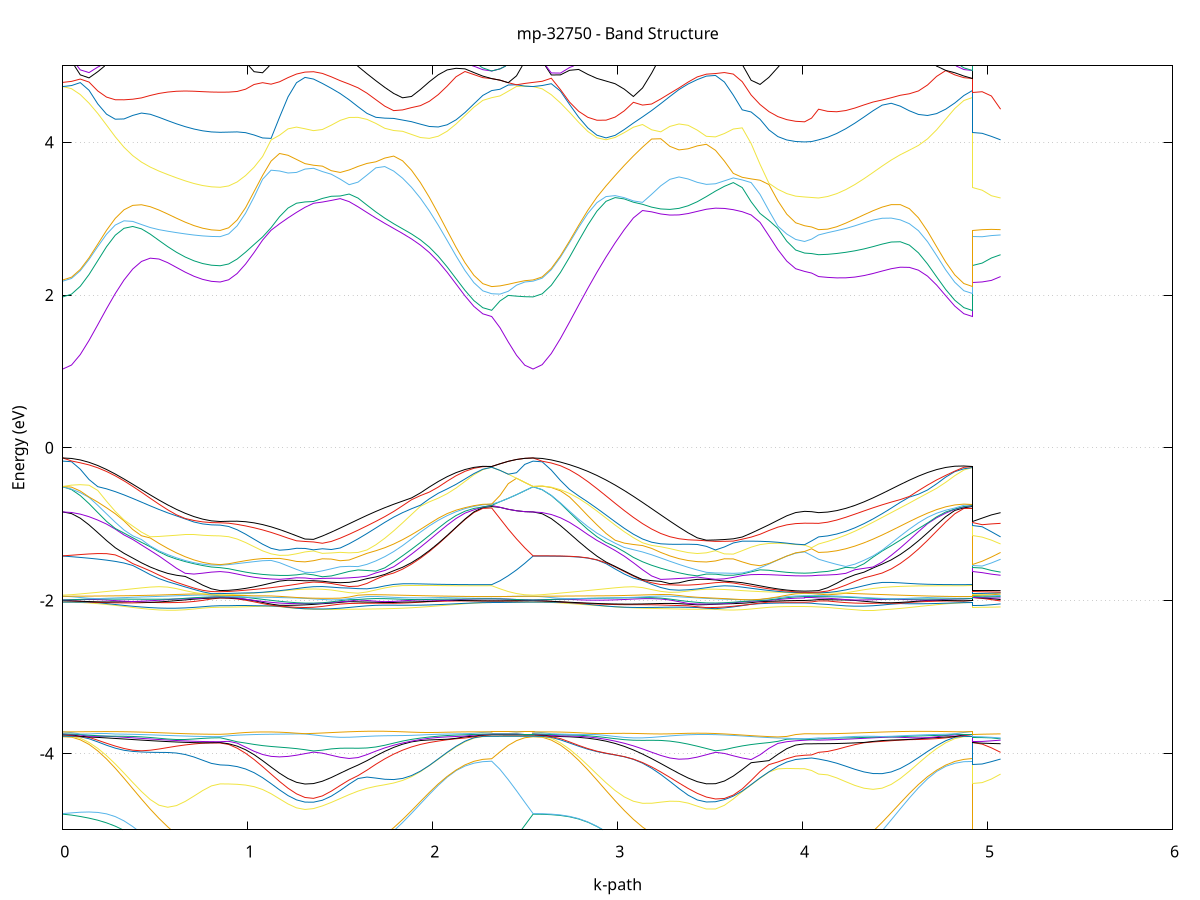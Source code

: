 set title 'mp-32750 - Band Structure'
set xlabel 'k-path'
set ylabel 'Energy (eV)'
set grid y
set yrange [-5:5]
set terminal png size 800,600
set output 'mp-32750_bands_gnuplot.png'
plot '-' using 1:2 with lines notitle, '-' using 1:2 with lines notitle, '-' using 1:2 with lines notitle, '-' using 1:2 with lines notitle, '-' using 1:2 with lines notitle, '-' using 1:2 with lines notitle, '-' using 1:2 with lines notitle, '-' using 1:2 with lines notitle, '-' using 1:2 with lines notitle, '-' using 1:2 with lines notitle, '-' using 1:2 with lines notitle, '-' using 1:2 with lines notitle, '-' using 1:2 with lines notitle, '-' using 1:2 with lines notitle, '-' using 1:2 with lines notitle, '-' using 1:2 with lines notitle, '-' using 1:2 with lines notitle, '-' using 1:2 with lines notitle, '-' using 1:2 with lines notitle, '-' using 1:2 with lines notitle, '-' using 1:2 with lines notitle, '-' using 1:2 with lines notitle, '-' using 1:2 with lines notitle, '-' using 1:2 with lines notitle, '-' using 1:2 with lines notitle, '-' using 1:2 with lines notitle, '-' using 1:2 with lines notitle, '-' using 1:2 with lines notitle, '-' using 1:2 with lines notitle, '-' using 1:2 with lines notitle, '-' using 1:2 with lines notitle, '-' using 1:2 with lines notitle, '-' using 1:2 with lines notitle, '-' using 1:2 with lines notitle, '-' using 1:2 with lines notitle, '-' using 1:2 with lines notitle, '-' using 1:2 with lines notitle, '-' using 1:2 with lines notitle, '-' using 1:2 with lines notitle, '-' using 1:2 with lines notitle, '-' using 1:2 with lines notitle, '-' using 1:2 with lines notitle, '-' using 1:2 with lines notitle, '-' using 1:2 with lines notitle, '-' using 1:2 with lines notitle, '-' using 1:2 with lines notitle, '-' using 1:2 with lines notitle, '-' using 1:2 with lines notitle, '-' using 1:2 with lines notitle, '-' using 1:2 with lines notitle, '-' using 1:2 with lines notitle, '-' using 1:2 with lines notitle, '-' using 1:2 with lines notitle, '-' using 1:2 with lines notitle, '-' using 1:2 with lines notitle, '-' using 1:2 with lines notitle, '-' using 1:2 with lines notitle, '-' using 1:2 with lines notitle, '-' using 1:2 with lines notitle, '-' using 1:2 with lines notitle, '-' using 1:2 with lines notitle, '-' using 1:2 with lines notitle, '-' using 1:2 with lines notitle, '-' using 1:2 with lines notitle, '-' using 1:2 with lines notitle, '-' using 1:2 with lines notitle, '-' using 1:2 with lines notitle, '-' using 1:2 with lines notitle, '-' using 1:2 with lines notitle, '-' using 1:2 with lines notitle, '-' using 1:2 with lines notitle, '-' using 1:2 with lines notitle, '-' using 1:2 with lines notitle, '-' using 1:2 with lines notitle, '-' using 1:2 with lines notitle, '-' using 1:2 with lines notitle, '-' using 1:2 with lines notitle, '-' using 1:2 with lines notitle, '-' using 1:2 with lines notitle, '-' using 1:2 with lines notitle
0.000000 -68.953199
0.047273 -68.953199
0.094546 -68.953299
0.141819 -68.953299
0.189092 -68.953299
0.236365 -68.953299
0.283638 -68.953299
0.330911 -68.953299
0.378184 -68.953299
0.425456 -68.953299
0.472729 -68.953299
0.520002 -68.953299
0.567275 -68.953199
0.614548 -68.953199
0.661821 -68.953199
0.709094 -68.953199
0.756367 -68.953199
0.803640 -68.953199
0.850913 -68.953299
0.850913 -68.953299
0.896778 -68.953199
0.942643 -68.953199
0.988508 -68.953299
1.034373 -68.953199
1.080238 -68.953199
1.126104 -68.953199
1.171969 -68.953199
1.217834 -68.953199
1.263699 -68.953199
1.309564 -68.953199
1.355429 -68.953199
1.355429 -68.953199
1.403611 -68.953299
1.451794 -68.953199
1.499976 -68.953199
1.548158 -68.953199
1.596341 -68.953199
1.644523 -68.953199
1.692705 -68.953199
1.740887 -68.953199
1.789070 -68.953199
1.837252 -68.953199
1.885434 -68.953199
1.933617 -68.953199
1.981799 -68.953199
2.029981 -68.953299
2.078164 -68.953299
2.126346 -68.953299
2.174528 -68.953299
2.222711 -68.953299
2.270893 -68.953399
2.319075 -68.953399
2.319075 -68.953399
2.363785 -68.953399
2.408496 -68.953299
2.453206 -68.953299
2.497917 -68.953299
2.542627 -68.953199
2.542627 -68.953199
2.591944 -68.953199
2.641261 -68.953299
2.690578 -68.953299
2.739895 -68.953299
2.789212 -68.953299
2.838529 -68.953299
2.887846 -68.953299
2.937163 -68.953299
2.986479 -68.953299
3.035796 -68.953299
3.085113 -68.953199
3.134430 -68.953199
3.183747 -68.953199
3.233064 -68.953299
3.282381 -68.953299
3.331698 -68.953199
3.381015 -68.953199
3.430332 -68.953299
3.479649 -68.953299
3.528966 -68.953299
3.528966 -68.953299
3.577148 -68.953199
3.625331 -68.953199
3.673513 -68.953199
3.721695 -68.953199
3.769878 -68.953299
3.818060 -68.953199
3.866242 -68.953299
3.914424 -68.953199
3.962607 -68.953199
4.010789 -68.953199
4.010789 -68.953199
4.048619 -68.953299
4.086449 -68.953299
4.086449 -68.953299
4.135540 -68.953299
4.184631 -68.953299
4.233721 -68.953299
4.282812 -68.953299
4.331903 -68.953299
4.380994 -68.953299
4.430084 -68.953199
4.479175 -68.953199
4.528266 -68.953199
4.577356 -68.953199
4.626447 -68.953199
4.675538 -68.953299
4.724629 -68.953299
4.773719 -68.953299
4.822810 -68.953299
4.871901 -68.953399
4.920991 -68.953399
4.920991 -68.953299
4.970861 -68.953199
5.020731 -68.953199
5.070601 -68.953299
e
0.000000 -68.952699
0.047273 -68.952699
0.094546 -68.952699
0.141819 -68.952699
0.189092 -68.952699
0.236365 -68.952699
0.283638 -68.952799
0.330911 -68.952799
0.378184 -68.952799
0.425456 -68.952799
0.472729 -68.952799
0.520002 -68.952799
0.567275 -68.952699
0.614548 -68.952699
0.661821 -68.952799
0.709094 -68.952699
0.756367 -68.952699
0.803640 -68.952799
0.850913 -68.952799
0.850913 -68.952799
0.896778 -68.952799
0.942643 -68.952699
0.988508 -68.952799
1.034373 -68.952799
1.080238 -68.952699
1.126104 -68.952699
1.171969 -68.952699
1.217834 -68.952799
1.263699 -68.952799
1.309564 -68.952699
1.355429 -68.952699
1.355429 -68.952699
1.403611 -68.952799
1.451794 -68.952799
1.499976 -68.952799
1.548158 -68.952799
1.596341 -68.952799
1.644523 -68.952699
1.692705 -68.952699
1.740887 -68.952699
1.789070 -68.952699
1.837252 -68.952699
1.885434 -68.952699
1.933617 -68.952699
1.981799 -68.952699
2.029981 -68.952799
2.078164 -68.952799
2.126346 -68.952799
2.174528 -68.952799
2.222711 -68.952799
2.270893 -68.952799
2.319075 -68.952899
2.319075 -68.952899
2.363785 -68.952699
2.408496 -68.952699
2.453206 -68.952699
2.497917 -68.952699
2.542627 -68.952699
2.542627 -68.952699
2.591944 -68.952699
2.641261 -68.952699
2.690578 -68.952699
2.739895 -68.952699
2.789212 -68.952699
2.838529 -68.952799
2.887846 -68.952799
2.937163 -68.952799
2.986479 -68.952799
3.035796 -68.952799
3.085113 -68.952699
3.134430 -68.952799
3.183747 -68.952799
3.233064 -68.952799
3.282381 -68.952799
3.331698 -68.952799
3.381015 -68.952699
3.430332 -68.952799
3.479649 -68.952799
3.528966 -68.952799
3.528966 -68.952799
3.577148 -68.952799
3.625331 -68.952699
3.673513 -68.952799
3.721695 -68.952799
3.769878 -68.952799
3.818060 -68.952799
3.866242 -68.952799
3.914424 -68.952799
3.962607 -68.952699
4.010789 -68.952699
4.010789 -68.952699
4.048619 -68.952799
4.086449 -68.952799
4.086449 -68.952799
4.135540 -68.952799
4.184631 -68.952799
4.233721 -68.952799
4.282812 -68.952799
4.331903 -68.952799
4.380994 -68.952699
4.430084 -68.952699
4.479175 -68.952699
4.528266 -68.952699
4.577356 -68.952699
4.626447 -68.952699
4.675538 -68.952699
4.724629 -68.952699
4.773719 -68.952699
4.822810 -68.952799
4.871901 -68.952799
4.920991 -68.952899
4.920991 -68.952799
4.970861 -68.952799
5.020731 -68.952799
5.070601 -68.952799
e
0.000000 -68.949199
0.047273 -68.949099
0.094546 -68.949199
0.141819 -68.949199
0.189092 -68.949199
0.236365 -68.949299
0.283638 -68.949399
0.330911 -68.949499
0.378184 -68.949499
0.425456 -68.949499
0.472729 -68.949599
0.520002 -68.949599
0.567275 -68.949499
0.614548 -68.949599
0.661821 -68.949599
0.709094 -68.949599
0.756367 -68.949699
0.803640 -68.949699
0.850913 -68.949699
0.850913 -68.949699
0.896778 -68.949599
0.942643 -68.949699
0.988508 -68.949699
1.034373 -68.949699
1.080238 -68.949699
1.126104 -68.949599
1.171969 -68.949599
1.217834 -68.949599
1.263699 -68.949599
1.309564 -68.949599
1.355429 -68.949599
1.355429 -68.949599
1.403611 -68.949699
1.451794 -68.949599
1.499976 -68.949599
1.548158 -68.949599
1.596341 -68.949599
1.644523 -68.949599
1.692705 -68.949599
1.740887 -68.949599
1.789070 -68.949499
1.837252 -68.949499
1.885434 -68.949499
1.933617 -68.949499
1.981799 -68.949399
2.029981 -68.949399
2.078164 -68.949399
2.126346 -68.949299
2.174528 -68.949199
2.222711 -68.949199
2.270893 -68.949199
2.319075 -68.949199
2.319075 -68.949199
2.363785 -68.949199
2.408496 -68.949099
2.453206 -68.949099
2.497917 -68.949099
2.542627 -68.949199
2.542627 -68.949199
2.591944 -68.949099
2.641261 -68.949199
2.690578 -68.949199
2.739895 -68.949299
2.789212 -68.949299
2.838529 -68.949399
2.887846 -68.949499
2.937163 -68.949499
2.986479 -68.949499
3.035796 -68.949599
3.085113 -68.949599
3.134430 -68.949599
3.183747 -68.949599
3.233064 -68.949599
3.282381 -68.949599
3.331698 -68.949599
3.381015 -68.949599
3.430332 -68.949699
3.479649 -68.949599
3.528966 -68.949699
3.528966 -68.949699
3.577148 -68.949599
3.625331 -68.949699
3.673513 -68.949699
3.721695 -68.949699
3.769878 -68.949699
3.818060 -68.949699
3.866242 -68.949699
3.914424 -68.949699
3.962607 -68.949699
4.010789 -68.949699
4.010789 -68.949699
4.048619 -68.949699
4.086449 -68.949699
4.086449 -68.949699
4.135540 -68.949699
4.184631 -68.949699
4.233721 -68.949699
4.282812 -68.949599
4.331903 -68.949599
4.380994 -68.949599
4.430084 -68.949499
4.479175 -68.949499
4.528266 -68.949499
4.577356 -68.949499
4.626447 -68.949399
4.675538 -68.949399
4.724629 -68.949299
4.773719 -68.949199
4.822810 -68.949199
4.871901 -68.949199
4.920991 -68.949199
4.920991 -68.949699
4.970861 -68.949699
5.020731 -68.949699
5.070601 -68.949699
e
0.000000 -68.949199
0.047273 -68.949099
0.094546 -68.949099
0.141819 -68.949199
0.189092 -68.949199
0.236365 -68.949199
0.283638 -68.949199
0.330911 -68.949199
0.378184 -68.949199
0.425456 -68.949299
0.472729 -68.949299
0.520002 -68.949299
0.567275 -68.949299
0.614548 -68.949299
0.661821 -68.949299
0.709094 -68.949299
0.756367 -68.949299
0.803640 -68.949299
0.850913 -68.949399
0.850913 -68.949399
0.896778 -68.949299
0.942643 -68.949399
0.988508 -68.949499
1.034373 -68.949399
1.080238 -68.949399
1.126104 -68.949399
1.171969 -68.949499
1.217834 -68.949499
1.263699 -68.949599
1.309564 -68.949599
1.355429 -68.949599
1.355429 -68.949599
1.403611 -68.949599
1.451794 -68.949599
1.499976 -68.949499
1.548158 -68.949499
1.596341 -68.949499
1.644523 -68.949399
1.692705 -68.949399
1.740887 -68.949399
1.789070 -68.949399
1.837252 -68.949299
1.885434 -68.949299
1.933617 -68.949399
1.981799 -68.949299
2.029981 -68.949299
2.078164 -68.949199
2.126346 -68.949199
2.174528 -68.949199
2.222711 -68.949199
2.270893 -68.949199
2.319075 -68.949199
2.319075 -68.949199
2.363785 -68.949199
2.408496 -68.949099
2.453206 -68.949099
2.497917 -68.949099
2.542627 -68.949199
2.542627 -68.949199
2.591944 -68.949099
2.641261 -68.949099
2.690578 -68.949199
2.739895 -68.949199
2.789212 -68.949199
2.838529 -68.949199
2.887846 -68.949299
2.937163 -68.949299
2.986479 -68.949299
3.035796 -68.949299
3.085113 -68.949399
3.134430 -68.949399
3.183747 -68.949399
3.233064 -68.949399
3.282381 -68.949499
3.331698 -68.949499
3.381015 -68.949499
3.430332 -68.949599
3.479649 -68.949599
3.528966 -68.949599
3.528966 -68.949599
3.577148 -68.949599
3.625331 -68.949499
3.673513 -68.949399
3.721695 -68.949399
3.769878 -68.949399
3.818060 -68.949399
3.866242 -68.949499
3.914424 -68.949299
3.962607 -68.949299
4.010789 -68.949299
4.010789 -68.949299
4.048619 -68.949399
4.086449 -68.949399
4.086449 -68.949399
4.135540 -68.949299
4.184631 -68.949299
4.233721 -68.949399
4.282812 -68.949299
4.331903 -68.949399
4.380994 -68.949399
4.430084 -68.949299
4.479175 -68.949299
4.528266 -68.949299
4.577356 -68.949199
4.626447 -68.949199
4.675538 -68.949199
4.724629 -68.949199
4.773719 -68.949199
4.822810 -68.949199
4.871901 -68.949199
4.920991 -68.949199
4.920991 -68.949399
4.970861 -68.949399
5.020731 -68.949399
5.070601 -68.949399
e
0.000000 -68.945299
0.047273 -68.945299
0.094546 -68.945399
0.141819 -68.945399
0.189092 -68.945399
0.236365 -68.945499
0.283638 -68.945599
0.330911 -68.945699
0.378184 -68.945699
0.425456 -68.945699
0.472729 -68.945699
0.520002 -68.945799
0.567275 -68.945699
0.614548 -68.945799
0.661821 -68.945799
0.709094 -68.945799
0.756367 -68.945899
0.803640 -68.945899
0.850913 -68.945899
0.850913 -68.945899
0.896778 -68.945799
0.942643 -68.945799
0.988508 -68.945899
1.034373 -68.945899
1.080238 -68.945899
1.126104 -68.945799
1.171969 -68.945799
1.217834 -68.945799
1.263699 -68.945799
1.309564 -68.945799
1.355429 -68.945799
1.355429 -68.945799
1.403611 -68.945899
1.451794 -68.945799
1.499976 -68.945799
1.548158 -68.945799
1.596341 -68.945799
1.644523 -68.945699
1.692705 -68.945699
1.740887 -68.945799
1.789070 -68.945699
1.837252 -68.945699
1.885434 -68.945699
1.933617 -68.945699
1.981799 -68.945599
2.029981 -68.945599
2.078164 -68.945599
2.126346 -68.945399
2.174528 -68.945399
2.222711 -68.945299
2.270893 -68.945299
2.319075 -68.945399
2.319075 -68.945399
2.363785 -68.945399
2.408496 -68.945299
2.453206 -68.945299
2.497917 -68.945299
2.542627 -68.945299
2.542627 -68.945299
2.591944 -68.945299
2.641261 -68.945399
2.690578 -68.945399
2.739895 -68.945399
2.789212 -68.945499
2.838529 -68.945599
2.887846 -68.945699
2.937163 -68.945699
2.986479 -68.945699
3.035796 -68.945699
3.085113 -68.945799
3.134430 -68.945799
3.183747 -68.945699
3.233064 -68.945799
3.282381 -68.945699
3.331698 -68.945799
3.381015 -68.945799
3.430332 -68.945799
3.479649 -68.945799
3.528966 -68.945799
3.528966 -68.945799
3.577148 -68.945799
3.625331 -68.945799
3.673513 -68.945899
3.721695 -68.945799
3.769878 -68.945899
3.818060 -68.945799
3.866242 -68.945899
3.914424 -68.945899
3.962607 -68.945899
4.010789 -68.945899
4.010789 -68.945899
4.048619 -68.945899
4.086449 -68.945899
4.086449 -68.945899
4.135540 -68.945899
4.184631 -68.945899
4.233721 -68.945799
4.282812 -68.945799
4.331903 -68.945699
4.380994 -68.945799
4.430084 -68.945699
4.479175 -68.945699
4.528266 -68.945699
4.577356 -68.945599
4.626447 -68.945599
4.675538 -68.945599
4.724629 -68.945399
4.773719 -68.945399
4.822810 -68.945399
4.871901 -68.945299
4.920991 -68.945399
4.920991 -68.945899
4.970861 -68.945899
5.020731 -68.945899
5.070601 -68.945899
e
0.000000 -68.945299
0.047273 -68.945299
0.094546 -68.945299
0.141819 -68.945399
0.189092 -68.945299
0.236365 -68.945299
0.283638 -68.945399
0.330911 -68.945399
0.378184 -68.945399
0.425456 -68.945499
0.472729 -68.945499
0.520002 -68.945499
0.567275 -68.945499
0.614548 -68.945499
0.661821 -68.945499
0.709094 -68.945499
0.756367 -68.945499
0.803640 -68.945499
0.850913 -68.945499
0.850913 -68.945499
0.896778 -68.945499
0.942643 -68.945499
0.988508 -68.945599
1.034373 -68.945599
1.080238 -68.945599
1.126104 -68.945599
1.171969 -68.945699
1.217834 -68.945699
1.263699 -68.945799
1.309564 -68.945799
1.355429 -68.945799
1.355429 -68.945799
1.403611 -68.945799
1.451794 -68.945699
1.499976 -68.945699
1.548158 -68.945699
1.596341 -68.945599
1.644523 -68.945599
1.692705 -68.945599
1.740887 -68.945599
1.789070 -68.945599
1.837252 -68.945499
1.885434 -68.945499
1.933617 -68.945499
1.981799 -68.945499
2.029981 -68.945399
2.078164 -68.945399
2.126346 -68.945399
2.174528 -68.945399
2.222711 -68.945299
2.270893 -68.945299
2.319075 -68.945399
2.319075 -68.945399
2.363785 -68.945299
2.408496 -68.945299
2.453206 -68.945299
2.497917 -68.945299
2.542627 -68.945299
2.542627 -68.945299
2.591944 -68.945299
2.641261 -68.945299
2.690578 -68.945299
2.739895 -68.945399
2.789212 -68.945399
2.838529 -68.945399
2.887846 -68.945499
2.937163 -68.945499
2.986479 -68.945499
3.035796 -68.945499
3.085113 -68.945499
3.134430 -68.945599
3.183747 -68.945599
3.233064 -68.945599
3.282381 -68.945599
3.331698 -68.945699
3.381015 -68.945699
3.430332 -68.945799
3.479649 -68.945799
3.528966 -68.945799
3.528966 -68.945799
3.577148 -68.945799
3.625331 -68.945699
3.673513 -68.945599
3.721695 -68.945599
3.769878 -68.945599
3.818060 -68.945599
3.866242 -68.945599
3.914424 -68.945499
3.962607 -68.945499
4.010789 -68.945499
4.010789 -68.945499
4.048619 -68.945599
4.086449 -68.945599
4.086449 -68.945599
4.135540 -68.945499
4.184631 -68.945499
4.233721 -68.945499
4.282812 -68.945499
4.331903 -68.945499
4.380994 -68.945499
4.430084 -68.945499
4.479175 -68.945499
4.528266 -68.945399
4.577356 -68.945399
4.626447 -68.945399
4.675538 -68.945399
4.724629 -68.945299
4.773719 -68.945399
4.822810 -68.945399
4.871901 -68.945299
4.920991 -68.945399
4.920991 -68.945499
4.970861 -68.945499
5.020731 -68.945499
5.070601 -68.945599
e
0.000000 -68.933999
0.047273 -68.933999
0.094546 -68.933999
0.141819 -68.934099
0.189092 -68.934099
0.236365 -68.934199
0.283638 -68.934299
0.330911 -68.934399
0.378184 -68.934399
0.425456 -68.934399
0.472729 -68.934399
0.520002 -68.934499
0.567275 -68.934399
0.614548 -68.934499
0.661821 -68.934499
0.709094 -68.934499
0.756367 -68.934499
0.803640 -68.934599
0.850913 -68.934499
0.850913 -68.934499
0.896778 -68.934499
0.942643 -68.934499
0.988508 -68.934599
1.034373 -68.934499
1.080238 -68.934499
1.126104 -68.934499
1.171969 -68.934499
1.217834 -68.934499
1.263699 -68.934499
1.309564 -68.934499
1.355429 -68.934499
1.355429 -68.934499
1.403611 -68.934599
1.451794 -68.934499
1.499976 -68.934499
1.548158 -68.934499
1.596341 -68.934499
1.644523 -68.934399
1.692705 -68.934399
1.740887 -68.934499
1.789070 -68.934399
1.837252 -68.934399
1.885434 -68.934399
1.933617 -68.934399
1.981799 -68.934299
2.029981 -68.934299
2.078164 -68.934199
2.126346 -68.934099
2.174528 -68.934099
2.222711 -68.933999
2.270893 -68.933999
2.319075 -68.934099
2.319075 -68.934099
2.363785 -68.933999
2.408496 -68.933999
2.453206 -68.933999
2.497917 -68.933999
2.542627 -68.933999
2.542627 -68.933999
2.591944 -68.933999
2.641261 -68.934099
2.690578 -68.934099
2.739895 -68.934099
2.789212 -68.934199
2.838529 -68.934299
2.887846 -68.934399
2.937163 -68.934399
2.986479 -68.934399
3.035796 -68.934399
3.085113 -68.934399
3.134430 -68.934399
3.183747 -68.934399
3.233064 -68.934499
3.282381 -68.934399
3.331698 -68.934499
3.381015 -68.934499
3.430332 -68.934499
3.479649 -68.934499
3.528966 -68.934499
3.528966 -68.934499
3.577148 -68.934499
3.625331 -68.934499
3.673513 -68.934499
3.721695 -68.934499
3.769878 -68.934499
3.818060 -68.934499
3.866242 -68.934599
3.914424 -68.934599
3.962607 -68.934599
4.010789 -68.934599
4.010789 -68.934599
4.048619 -68.934599
4.086449 -68.934599
4.086449 -68.934599
4.135540 -68.934499
4.184631 -68.934499
4.233721 -68.934499
4.282812 -68.934499
4.331903 -68.934399
4.380994 -68.934399
4.430084 -68.934399
4.479175 -68.934399
4.528266 -68.934399
4.577356 -68.934299
4.626447 -68.934299
4.675538 -68.934199
4.724629 -68.934099
4.773719 -68.934099
4.822810 -68.934099
4.871901 -68.933999
4.920991 -68.934099
4.920991 -68.934499
4.970861 -68.934599
5.020731 -68.934599
5.070601 -68.934599
e
0.000000 -68.933999
0.047273 -68.933999
0.094546 -68.933999
0.141819 -68.933999
0.189092 -68.933999
0.236365 -68.933999
0.283638 -68.934099
0.330911 -68.934099
0.378184 -68.934099
0.425456 -68.934199
0.472729 -68.934199
0.520002 -68.934199
0.567275 -68.934199
0.614548 -68.934199
0.661821 -68.934199
0.709094 -68.934199
0.756367 -68.934199
0.803640 -68.934199
0.850913 -68.934199
0.850913 -68.934199
0.896778 -68.934199
0.942643 -68.934199
0.988508 -68.934299
1.034373 -68.934299
1.080238 -68.934299
1.126104 -68.934299
1.171969 -68.934399
1.217834 -68.934399
1.263699 -68.934399
1.309564 -68.934399
1.355429 -68.934399
1.355429 -68.934399
1.403611 -68.934499
1.451794 -68.934399
1.499976 -68.934399
1.548158 -68.934399
1.596341 -68.934299
1.644523 -68.934299
1.692705 -68.934299
1.740887 -68.934299
1.789070 -68.934299
1.837252 -68.934199
1.885434 -68.934199
1.933617 -68.934199
1.981799 -68.934199
2.029981 -68.934099
2.078164 -68.934099
2.126346 -68.934099
2.174528 -68.934099
2.222711 -68.933999
2.270893 -68.933999
2.319075 -68.934099
2.319075 -68.934099
2.363785 -68.933999
2.408496 -68.933999
2.453206 -68.933999
2.497917 -68.933999
2.542627 -68.933999
2.542627 -68.933999
2.591944 -68.933999
2.641261 -68.933999
2.690578 -68.933999
2.739895 -68.934099
2.789212 -68.934099
2.838529 -68.934099
2.887846 -68.934099
2.937163 -68.934199
2.986479 -68.934199
3.035796 -68.934199
3.085113 -68.934199
3.134430 -68.934299
3.183747 -68.934299
3.233064 -68.934299
3.282381 -68.934299
3.331698 -68.934299
3.381015 -68.934399
3.430332 -68.934499
3.479649 -68.934499
3.528966 -68.934499
3.528966 -68.934499
3.577148 -68.934399
3.625331 -68.934399
3.673513 -68.934299
3.721695 -68.934299
3.769878 -68.934299
3.818060 -68.934299
3.866242 -68.934299
3.914424 -68.934199
3.962607 -68.934199
4.010789 -68.934199
4.010789 -68.934199
4.048619 -68.934199
4.086449 -68.934299
4.086449 -68.934299
4.135540 -68.934199
4.184631 -68.934199
4.233721 -68.934199
4.282812 -68.934199
4.331903 -68.934199
4.380994 -68.934199
4.430084 -68.934199
4.479175 -68.934199
4.528266 -68.934099
4.577356 -68.934099
4.626447 -68.934099
4.675538 -68.934099
4.724629 -68.933999
4.773719 -68.933999
4.822810 -68.933999
4.871901 -68.933999
4.920991 -68.934099
4.920991 -68.934199
4.970861 -68.934199
5.020731 -68.934199
5.070601 -68.934299
e
0.000000 -68.933199
0.047273 -68.933199
0.094546 -68.933199
0.141819 -68.933199
0.189092 -68.933199
0.236365 -68.933199
0.283638 -68.933299
0.330911 -68.933299
0.378184 -68.933299
0.425456 -68.933299
0.472729 -68.933199
0.520002 -68.933199
0.567275 -68.933199
0.614548 -68.933199
0.661821 -68.933199
0.709094 -68.933199
0.756367 -68.933199
0.803640 -68.933199
0.850913 -68.933199
0.850913 -68.933199
0.896778 -68.933199
0.942643 -68.933199
0.988508 -68.933299
1.034373 -68.933199
1.080238 -68.933199
1.126104 -68.933099
1.171969 -68.933199
1.217834 -68.933199
1.263699 -68.933199
1.309564 -68.933199
1.355429 -68.933199
1.355429 -68.933199
1.403611 -68.933299
1.451794 -68.933199
1.499976 -68.933199
1.548158 -68.933199
1.596341 -68.933199
1.644523 -68.933199
1.692705 -68.933199
1.740887 -68.933199
1.789070 -68.933199
1.837252 -68.933199
1.885434 -68.933199
1.933617 -68.933199
1.981799 -68.933199
2.029981 -68.933199
2.078164 -68.933199
2.126346 -68.933299
2.174528 -68.933199
2.222711 -68.933299
2.270893 -68.933299
2.319075 -68.933399
2.319075 -68.933399
2.363785 -68.933299
2.408496 -68.933199
2.453206 -68.933199
2.497917 -68.933199
2.542627 -68.933199
2.542627 -68.933199
2.591944 -68.933199
2.641261 -68.933199
2.690578 -68.933199
2.739895 -68.933199
2.789212 -68.933199
2.838529 -68.933299
2.887846 -68.933299
2.937163 -68.933299
2.986479 -68.933299
3.035796 -68.933299
3.085113 -68.933199
3.134430 -68.933199
3.183747 -68.933199
3.233064 -68.933199
3.282381 -68.933299
3.331698 -68.933199
3.381015 -68.933199
3.430332 -68.933199
3.479649 -68.933299
3.528966 -68.933299
3.528966 -68.933299
3.577148 -68.933199
3.625331 -68.933199
3.673513 -68.933199
3.721695 -68.933199
3.769878 -68.933199
3.818060 -68.933199
3.866242 -68.933299
3.914424 -68.933199
3.962607 -68.933199
4.010789 -68.933199
4.010789 -68.933199
4.048619 -68.933199
4.086449 -68.933299
4.086449 -68.933299
4.135540 -68.933199
4.184631 -68.933299
4.233721 -68.933299
4.282812 -68.933299
4.331903 -68.933199
4.380994 -68.933199
4.430084 -68.933199
4.479175 -68.933199
4.528266 -68.933199
4.577356 -68.933199
4.626447 -68.933199
4.675538 -68.933199
4.724629 -68.933199
4.773719 -68.933199
4.822810 -68.933299
4.871901 -68.933299
4.920991 -68.933399
4.920991 -68.933199
4.970861 -68.933199
5.020731 -68.933199
5.070601 -68.933299
e
0.000000 -68.927099
0.047273 -68.927099
0.094546 -68.927099
0.141819 -68.927199
0.189092 -68.927199
0.236365 -68.927199
0.283638 -68.927199
0.330911 -68.927199
0.378184 -68.927199
0.425456 -68.927199
0.472729 -68.927199
0.520002 -68.927199
0.567275 -68.927099
0.614548 -68.927099
0.661821 -68.927099
0.709094 -68.927099
0.756367 -68.927099
0.803640 -68.927199
0.850913 -68.927199
0.850913 -68.927199
0.896778 -68.927199
0.942643 -68.927099
0.988508 -68.927199
1.034373 -68.927099
1.080238 -68.927099
1.126104 -68.927099
1.171969 -68.927099
1.217834 -68.927099
1.263699 -68.927099
1.309564 -68.927099
1.355429 -68.927099
1.355429 -68.927099
1.403611 -68.927199
1.451794 -68.927099
1.499976 -68.927099
1.548158 -68.927199
1.596341 -68.927199
1.644523 -68.927099
1.692705 -68.927099
1.740887 -68.927099
1.789070 -68.927099
1.837252 -68.927099
1.885434 -68.927099
1.933617 -68.927099
1.981799 -68.927099
2.029981 -68.927199
2.078164 -68.927199
2.126346 -68.927199
2.174528 -68.927199
2.222711 -68.927199
2.270893 -68.927199
2.319075 -68.927299
2.319075 -68.927299
2.363785 -68.927199
2.408496 -68.927099
2.453206 -68.927099
2.497917 -68.927199
2.542627 -68.927099
2.542627 -68.927099
2.591944 -68.927099
2.641261 -68.927099
2.690578 -68.927099
2.739895 -68.927099
2.789212 -68.927199
2.838529 -68.927199
2.887846 -68.927199
2.937163 -68.927199
2.986479 -68.927199
3.035796 -68.927199
3.085113 -68.927099
3.134430 -68.927199
3.183747 -68.927099
3.233064 -68.927199
3.282381 -68.927199
3.331698 -68.927099
3.381015 -68.927099
3.430332 -68.927199
3.479649 -68.927199
3.528966 -68.927199
3.528966 -68.927199
3.577148 -68.927099
3.625331 -68.927099
3.673513 -68.927099
3.721695 -68.927199
3.769878 -68.927199
3.818060 -68.927099
3.866242 -68.927199
3.914424 -68.927099
3.962607 -68.927099
4.010789 -68.927099
4.010789 -68.927099
4.048619 -68.927199
4.086449 -68.927199
4.086449 -68.927199
4.135540 -68.927199
4.184631 -68.927199
4.233721 -68.927199
4.282812 -68.927199
4.331903 -68.927199
4.380994 -68.927199
4.430084 -68.927099
4.479175 -68.927099
4.528266 -68.927099
4.577356 -68.927099
4.626447 -68.927099
4.675538 -68.927199
4.724629 -68.927199
4.773719 -68.927099
4.822810 -68.927199
4.871901 -68.927199
4.920991 -68.927299
4.920991 -68.927199
4.970861 -68.927199
5.020731 -68.927199
5.070601 -68.927199
e
0.000000 -68.920999
0.047273 -68.920999
0.094546 -68.921099
0.141819 -68.921099
0.189092 -68.921099
0.236365 -68.921199
0.283638 -68.921299
0.330911 -68.921399
0.378184 -68.921399
0.425456 -68.921399
0.472729 -68.921399
0.520002 -68.921499
0.567275 -68.921399
0.614548 -68.921499
0.661821 -68.921499
0.709094 -68.921499
0.756367 -68.921599
0.803640 -68.921599
0.850913 -68.921599
0.850913 -68.921599
0.896778 -68.921499
0.942643 -68.921599
0.988508 -68.921599
1.034373 -68.921599
1.080238 -68.921599
1.126104 -68.921499
1.171969 -68.921499
1.217834 -68.921499
1.263699 -68.921499
1.309564 -68.921499
1.355429 -68.921499
1.355429 -68.921499
1.403611 -68.921599
1.451794 -68.921499
1.499976 -68.921499
1.548158 -68.921499
1.596341 -68.921499
1.644523 -68.921399
1.692705 -68.921399
1.740887 -68.921499
1.789070 -68.921399
1.837252 -68.921399
1.885434 -68.921399
1.933617 -68.921399
1.981799 -68.921299
2.029981 -68.921299
2.078164 -68.921299
2.126346 -68.921099
2.174528 -68.921099
2.222711 -68.921099
2.270893 -68.920999
2.319075 -68.921099
2.319075 -68.921099
2.363785 -68.921099
2.408496 -68.920999
2.453206 -68.920999
2.497917 -68.920999
2.542627 -68.920999
2.542627 -68.920999
2.591944 -68.920999
2.641261 -68.921099
2.690578 -68.921099
2.739895 -68.921099
2.789212 -68.921199
2.838529 -68.921299
2.887846 -68.921399
2.937163 -68.921399
2.986479 -68.921399
3.035796 -68.921499
3.085113 -68.921499
3.134430 -68.921499
3.183747 -68.921399
3.233064 -68.921499
3.282381 -68.921399
3.331698 -68.921499
3.381015 -68.921499
3.430332 -68.921499
3.479649 -68.921499
3.528966 -68.921499
3.528966 -68.921499
3.577148 -68.921499
3.625331 -68.921499
3.673513 -68.921599
3.721695 -68.921499
3.769878 -68.921599
3.818060 -68.921599
3.866242 -68.921599
3.914424 -68.921599
3.962607 -68.921599
4.010789 -68.921599
4.010789 -68.921599
4.048619 -68.921599
4.086449 -68.921599
4.086449 -68.921599
4.135540 -68.921599
4.184631 -68.921599
4.233721 -68.921499
4.282812 -68.921499
4.331903 -68.921399
4.380994 -68.921499
4.430084 -68.921399
4.479175 -68.921399
4.528266 -68.921399
4.577356 -68.921299
4.626447 -68.921299
4.675538 -68.921299
4.724629 -68.921199
4.773719 -68.921099
4.822810 -68.921099
4.871901 -68.921099
4.920991 -68.921099
4.920991 -68.921599
4.970861 -68.921599
5.020731 -68.921599
5.070601 -68.921599
e
0.000000 -68.920999
0.047273 -68.920999
0.094546 -68.920999
0.141819 -68.921099
0.189092 -68.920999
0.236365 -68.920999
0.283638 -68.921099
0.330911 -68.921099
0.378184 -68.921099
0.425456 -68.921199
0.472729 -68.921199
0.520002 -68.921199
0.567275 -68.921199
0.614548 -68.921199
0.661821 -68.921199
0.709094 -68.921199
0.756367 -68.921199
0.803640 -68.921199
0.850913 -68.921199
0.850913 -68.921199
0.896778 -68.921199
0.942643 -68.921199
0.988508 -68.921299
1.034373 -68.921299
1.080238 -68.921299
1.126104 -68.921299
1.171969 -68.921399
1.217834 -68.921399
1.263699 -68.921499
1.309564 -68.921499
1.355429 -68.921499
1.355429 -68.921499
1.403611 -68.921499
1.451794 -68.921399
1.499976 -68.921399
1.548158 -68.921399
1.596341 -68.921399
1.644523 -68.921299
1.692705 -68.921299
1.740887 -68.921299
1.789070 -68.921299
1.837252 -68.921199
1.885434 -68.921199
1.933617 -68.921199
1.981799 -68.921199
2.029981 -68.921099
2.078164 -68.921099
2.126346 -68.921099
2.174528 -68.921099
2.222711 -68.920999
2.270893 -68.920999
2.319075 -68.921099
2.319075 -68.921099
2.363785 -68.921099
2.408496 -68.920999
2.453206 -68.920999
2.497917 -68.920999
2.542627 -68.920999
2.542627 -68.920999
2.591944 -68.920999
2.641261 -68.920999
2.690578 -68.920999
2.739895 -68.921099
2.789212 -68.921099
2.838529 -68.921099
2.887846 -68.921199
2.937163 -68.921199
2.986479 -68.921199
3.035796 -68.921199
3.085113 -68.921199
3.134430 -68.921299
3.183747 -68.921299
3.233064 -68.921299
3.282381 -68.921299
3.331698 -68.921399
3.381015 -68.921399
3.430332 -68.921499
3.479649 -68.921499
3.528966 -68.921499
3.528966 -68.921499
3.577148 -68.921499
3.625331 -68.921399
3.673513 -68.921299
3.721695 -68.921299
3.769878 -68.921299
3.818060 -68.921299
3.866242 -68.921299
3.914424 -68.921199
3.962607 -68.921199
4.010789 -68.921199
4.010789 -68.921199
4.048619 -68.921299
4.086449 -68.921299
4.086449 -68.921299
4.135540 -68.921199
4.184631 -68.921199
4.233721 -68.921199
4.282812 -68.921199
4.331903 -68.921199
4.380994 -68.921199
4.430084 -68.921199
4.479175 -68.921199
4.528266 -68.921199
4.577356 -68.921099
4.626447 -68.921099
4.675538 -68.921099
4.724629 -68.921099
4.773719 -68.921099
4.822810 -68.921099
4.871901 -68.920999
4.920991 -68.921099
4.920991 -68.921199
4.970861 -68.921199
5.020731 -68.921199
5.070601 -68.921299
e
0.000000 -14.142699
0.047273 -14.139299
0.094546 -14.129399
0.141819 -14.112999
0.189092 -14.090499
0.236365 -14.062199
0.283638 -14.028599
0.330911 -13.990499
0.378184 -13.948499
0.425456 -13.903499
0.472729 -13.856499
0.520002 -13.808599
0.567275 -13.761099
0.614548 -13.715299
0.661821 -13.672599
0.709094 -13.634699
0.756367 -13.603399
0.803640 -13.581099
0.850913 -13.572099
0.850913 -13.572099
0.896778 -13.570599
0.942643 -13.566099
0.988508 -13.558799
1.034373 -13.548899
1.080238 -13.536899
1.126104 -13.523299
1.171969 -13.508699
1.217834 -13.493699
1.263699 -13.479199
1.309564 -13.466499
1.355429 -13.463499
1.355429 -13.463499
1.403611 -13.477199
1.451794 -13.497499
1.499976 -13.522799
1.548158 -13.552999
1.596341 -13.587699
1.644523 -13.626199
1.692705 -13.667999
1.740887 -13.711999
1.789070 -13.757499
1.837252 -13.803199
1.885434 -13.848299
1.933617 -13.891699
1.981799 -13.932399
2.029981 -13.969599
2.078164 -14.002399
2.126346 -14.030199
2.174528 -14.052399
2.222711 -14.068599
2.270893 -14.078399
2.319075 -14.081699
2.319075 -14.081699
2.363785 -14.097599
2.408496 -14.116699
2.453206 -14.130999
2.497917 -14.139699
2.542627 -14.142699
2.542627 -14.142699
2.591944 -14.138999
2.641261 -14.128199
2.690578 -14.110399
2.739895 -14.085999
2.789212 -14.055399
2.838529 -14.019199
2.887846 -13.978199
2.937163 -13.933199
2.986479 -13.885199
3.035796 -13.835199
3.085113 -13.784299
3.134430 -13.733799
3.183747 -13.684599
3.233064 -13.637799
3.282381 -13.594599
3.331698 -13.555499
3.381015 -13.521499
3.430332 -13.493099
3.479649 -13.471399
3.528966 -13.462599
3.528966 -13.462599
3.577148 -13.474999
3.625331 -13.492399
3.673513 -13.510999
3.721695 -13.529299
3.769878 -13.546399
3.818060 -13.561399
3.866242 -13.573799
3.914424 -13.582999
3.962607 -13.588699
4.010789 -13.590599
4.010789 -13.590599
4.048619 -13.589799
4.086449 -13.587299
4.086449 -13.587299
4.135540 -13.593699
4.184631 -13.611199
4.233721 -13.637799
4.282812 -13.671499
4.331903 -13.710499
4.380994 -13.752999
4.430084 -13.797399
4.479175 -13.842199
4.528266 -13.885999
4.577356 -13.927499
4.626447 -13.965699
4.675538 -13.999499
4.724629 -14.028299
4.773719 -14.051299
4.822810 -14.068099
4.871901 -14.078299
4.920991 -14.081699
4.920991 -13.572099
4.970861 -13.575899
5.020731 -13.582099
5.070601 -13.587299
e
0.000000 -13.890699
0.047273 -13.889199
0.094546 -13.883899
0.141819 -13.873999
0.189092 -13.859399
0.236365 -13.840499
0.283638 -13.817599
0.330911 -13.791399
0.378184 -13.762699
0.425456 -13.732199
0.472729 -13.701099
0.520002 -13.670199
0.567275 -13.640699
0.614548 -13.613799
0.661821 -13.590499
0.709094 -13.571999
0.756367 -13.559499
0.803640 -13.553699
0.850913 -13.552899
0.850913 -13.552899
0.896778 -13.551399
0.942643 -13.546899
0.988508 -13.539599
1.034373 -13.529799
1.080238 -13.517999
1.126104 -13.504599
1.171969 -13.490399
1.217834 -13.476199
1.263699 -13.463199
1.309564 -13.453799
1.355429 -13.452199
1.355429 -13.452199
1.403611 -13.461299
1.451794 -13.479099
1.499976 -13.503099
1.548158 -13.532499
1.596341 -13.566599
1.644523 -13.604699
1.692705 -13.646099
1.740887 -13.689899
1.789070 -13.735099
1.837252 -13.780599
1.885434 -13.825499
1.933617 -13.868699
1.981799 -13.909199
2.029981 -13.946199
2.078164 -13.978899
2.126346 -14.006599
2.174528 -14.028799
2.222711 -14.044899
2.270893 -14.054699
2.319075 -14.057999
2.319075 -14.057999
2.363785 -14.037299
2.408496 -14.004299
2.453206 -13.967099
2.497917 -13.927199
2.542627 -13.890699
2.542627 -13.890699
2.591944 -13.887699
2.641261 -13.878899
2.690578 -13.864499
2.739895 -13.844799
2.789212 -13.820399
2.838529 -13.791899
2.887846 -13.759999
2.937163 -13.725599
2.986479 -13.689799
3.035796 -13.653499
3.085113 -13.617699
3.134430 -13.583599
3.183747 -13.551999
3.233064 -13.523899
3.282381 -13.499899
3.331698 -13.480399
3.381015 -13.465799
3.430332 -13.455999
3.479649 -13.450799
3.528966 -13.451499
3.528966 -13.451499
3.577148 -13.451699
3.625331 -13.456299
3.673513 -13.462899
3.721695 -13.470399
3.769878 -13.478299
3.818060 -13.485799
3.866242 -13.492199
3.914424 -13.497199
3.962607 -13.500399
4.010789 -13.501399
4.010789 -13.501399
4.048619 -13.510699
4.086449 -13.523599
4.086449 -13.523599
4.135540 -13.541699
4.184631 -13.567899
4.233721 -13.600999
4.282812 -13.639499
4.331903 -13.681899
4.380994 -13.726799
4.430084 -13.772699
4.479175 -13.818299
4.528266 -13.862499
4.577356 -13.904099
4.626447 -13.942299
4.675538 -13.976099
4.724629 -14.004699
4.773719 -14.027699
4.822810 -14.044399
4.871901 -14.054599
4.920991 -14.057999
4.920991 -13.552899
4.970861 -13.547499
5.020731 -13.536499
5.070601 -13.523599
e
0.000000 -13.878899
0.047273 -13.874999
0.094546 -13.864199
0.141819 -13.847699
0.189092 -13.826199
0.236365 -13.800199
0.283638 -13.770399
0.330911 -13.737499
0.378184 -13.702299
0.425456 -13.665799
0.472729 -13.628799
0.520002 -13.592499
0.567275 -13.557899
0.614548 -13.526199
0.661821 -13.498199
0.709094 -13.474799
0.756367 -13.456599
0.803640 -13.444399
0.850913 -13.439699
0.850913 -13.439699
0.896778 -13.439399
0.942643 -13.438299
0.988508 -13.436799
1.034373 -13.435199
1.080238 -13.433699
1.126104 -13.432899
1.171969 -13.433299
1.217834 -13.435399
1.263699 -13.439799
1.309564 -13.446199
1.355429 -13.448299
1.355429 -13.448299
1.403611 -13.440699
1.451794 -13.434299
1.499976 -13.431499
1.548158 -13.432899
1.596341 -13.438699
1.644523 -13.448699
1.692705 -13.462899
1.740887 -13.480699
1.789070 -13.501399
1.837252 -13.524299
1.885434 -13.548599
1.933617 -13.573399
1.981799 -13.597699
2.029981 -13.620599
2.078164 -13.641499
2.126346 -13.659599
2.174528 -13.674299
2.222711 -13.685199
2.270893 -13.691799
2.319075 -13.693999
2.319075 -13.693999
2.363785 -13.719899
2.408496 -13.757899
2.453206 -13.798999
2.497917 -13.841499
2.542627 -13.878899
2.542627 -13.878899
2.591944 -13.875899
2.641261 -13.867099
2.690578 -13.852699
2.739895 -13.832999
2.789212 -13.808599
2.838529 -13.780099
2.887846 -13.748199
2.937163 -13.713899
2.986479 -13.678099
3.035796 -13.641799
3.085113 -13.606099
3.134430 -13.571999
3.183747 -13.540499
3.233064 -13.512599
3.282381 -13.488799
3.331698 -13.469799
3.381015 -13.456099
3.430332 -13.448399
3.479649 -13.447999
3.528966 -13.449099
3.528966 -13.449099
3.577148 -13.447499
3.625331 -13.448699
3.673513 -13.453699
3.721695 -13.460499
3.769878 -13.467899
3.818060 -13.475199
3.866242 -13.481499
3.914424 -13.486399
3.962607 -13.489499
4.010789 -13.490499
4.010789 -13.490499
4.048619 -13.481399
4.086449 -13.468899
4.086449 -13.468899
4.135540 -13.461599
4.184631 -13.459499
4.233721 -13.462699
4.282812 -13.470999
4.331903 -13.484299
4.380994 -13.501899
4.430084 -13.522799
4.479175 -13.546099
4.528266 -13.570499
4.577356 -13.594899
4.626447 -13.618299
4.675538 -13.639699
4.724629 -13.658399
4.773719 -13.673599
4.822810 -13.684799
4.871901 -13.691699
4.920991 -13.693999
4.920991 -13.439699
4.970861 -13.444699
5.020731 -13.455699
5.070601 -13.468899
e
0.000000 -13.592099
0.047273 -13.590199
0.094546 -13.584799
0.141819 -13.575899
0.189092 -13.563899
0.236365 -13.549299
0.283638 -13.532499
0.330911 -13.514199
0.378184 -13.495299
0.425456 -13.476399
0.472729 -13.458499
0.520002 -13.442399
0.567275 -13.428999
0.614548 -13.418799
0.661821 -13.412399
0.709094 -13.409799
0.756367 -13.410399
0.803640 -13.412999
0.850913 -13.414699
0.850913 -13.414699
0.896778 -13.414299
0.942643 -13.413299
0.988508 -13.411699
1.034373 -13.409899
1.080238 -13.408199
1.126104 -13.407099
1.171969 -13.406999
1.217834 -13.408199
1.263699 -13.410899
1.309564 -13.414099
1.355429 -13.414799
1.355429 -13.414799
1.403611 -13.411299
1.451794 -13.407199
1.499976 -13.405499
1.548158 -13.407499
1.596341 -13.413699
1.644523 -13.423999
1.692705 -13.438399
1.740887 -13.456399
1.789070 -13.477299
1.837252 -13.500399
1.885434 -13.524799
1.933617 -13.549699
1.981799 -13.574099
2.029981 -13.597199
2.078164 -13.618099
2.126346 -13.636299
2.174528 -13.651099
2.222711 -13.661899
2.270893 -13.668599
2.319075 -13.670799
2.319075 -13.670799
2.363785 -13.649699
2.408496 -13.625499
2.453206 -13.607199
2.497917 -13.595899
2.542627 -13.592099
2.542627 -13.592099
2.591944 -13.589999
2.641261 -13.583999
2.690578 -13.574099
2.739895 -13.560799
2.789212 -13.544599
2.838529 -13.526099
2.887846 -13.505999
2.937163 -13.485299
2.986479 -13.464899
3.035796 -13.445499
3.085113 -13.428199
3.134430 -13.413699
3.183747 -13.402699
3.233064 -13.395699
3.282381 -13.392999
3.331698 -13.394399
3.381015 -13.399499
3.430332 -13.406799
3.479649 -13.413099
3.528966 -13.414999
3.528966 -13.414999
3.577148 -13.412199
3.625331 -13.406999
3.673513 -13.402199
3.721695 -13.398899
3.769878 -13.396999
3.818060 -13.396199
3.866242 -13.396199
3.914424 -13.396499
3.962607 -13.396799
4.010789 -13.396899
4.010789 -13.396899
4.048619 -13.397899
4.086449 -13.400699
4.086449 -13.400699
4.135540 -13.404699
4.184631 -13.411099
4.233721 -13.420899
4.282812 -13.434499
4.331903 -13.451999
4.380994 -13.472699
4.430084 -13.495899
4.479175 -13.520599
4.528266 -13.545899
4.577356 -13.570899
4.626447 -13.594599
4.675538 -13.616299
4.724629 -13.634999
4.773719 -13.650299
4.822810 -13.661599
4.871901 -13.668499
4.920991 -13.670799
4.920991 -13.414699
4.970861 -13.411399
5.020731 -13.405599
5.070601 -13.400699
e
0.000000 -5.727199
0.047273 -5.722099
0.094546 -5.706999
0.141819 -5.682199
0.189092 -5.648199
0.236365 -5.605699
0.283638 -5.555999
0.330911 -5.500999
0.378184 -5.444399
0.425456 -5.392799
0.472729 -5.361399
0.520002 -5.377999
0.567275 -5.439799
0.614548 -5.512499
0.661821 -5.581099
0.709094 -5.639599
0.756367 -5.684699
0.803640 -5.713399
0.850913 -5.723199
0.850913 -5.723199
0.896778 -5.718399
0.942643 -5.704099
0.988508 -5.680799
1.034373 -5.649399
1.080238 -5.611199
1.126104 -5.567999
1.171969 -5.522099
1.217834 -5.476599
1.263699 -5.435499
1.309564 -5.403799
1.355429 -5.384999
1.355429 -5.384999
1.403611 -5.379599
1.451794 -5.384899
1.499976 -5.394699
1.548158 -5.402199
1.596341 -5.402599
1.644523 -5.394499
1.692705 -5.378899
1.740887 -5.359399
1.789070 -5.340799
1.837252 -5.328399
1.885434 -5.325799
1.933617 -5.333799
1.981799 -5.350599
2.029981 -5.372999
2.078164 -5.397599
2.126346 -5.421399
2.174528 -5.442099
2.222711 -5.457999
2.270893 -5.467899
2.319075 -5.471299
2.319075 -5.471299
2.363785 -5.553499
2.408496 -5.628099
2.453206 -5.682699
2.497917 -5.715999
2.542627 -5.727199
2.542627 -5.727199
2.591944 -5.721699
2.641261 -5.705499
2.690578 -5.678899
2.739895 -5.642499
2.789212 -5.597099
2.838529 -5.544199
2.887846 -5.485499
2.937163 -5.423699
2.986479 -5.362499
3.035796 -5.307099
3.085113 -5.264999
3.134430 -5.327799
3.183747 -5.383799
3.233064 -5.424499
3.282381 -5.448499
3.331698 -5.455699
3.381015 -5.447899
3.430332 -5.428999
3.479649 -5.405799
3.528966 -5.387799
3.528966 -5.387799
3.577148 -5.385099
3.625331 -5.403999
3.673513 -5.443499
3.721695 -5.493699
3.769878 -5.545199
3.818060 -5.591999
3.866242 -5.630699
3.914424 -5.659499
3.962607 -5.677099
4.010789 -5.682999
4.010789 -5.682999
4.048619 -5.690599
4.086449 -5.704599
4.086449 -5.704599
4.135540 -5.688799
4.184631 -5.656199
4.233721 -5.610299
4.282812 -5.555699
4.331903 -5.497899
4.380994 -5.443399
4.430084 -5.398899
4.479175 -5.369599
4.528266 -5.357599
4.577356 -5.361199
4.626447 -5.376099
4.675538 -5.397299
4.724629 -5.420199
4.773719 -5.441099
4.822810 -5.457499
4.871901 -5.467799
4.920991 -5.471299
4.920991 -5.723199
4.970861 -5.726299
5.020731 -5.720799
5.070601 -5.704599
e
0.000000 -4.795699
0.047273 -4.807799
0.094546 -4.825799
0.141819 -4.847599
0.189092 -4.874699
0.236365 -4.909199
0.283638 -4.952899
0.330911 -5.007399
0.378184 -5.072299
0.425456 -5.145199
0.472729 -5.220699
0.520002 -5.297099
0.567275 -5.385599
0.614548 -5.475699
0.661821 -5.556599
0.709094 -5.622699
0.756367 -5.670799
0.803640 -5.699699
0.850913 -5.709299
0.850913 -5.709299
0.896778 -5.704699
0.942643 -5.690899
0.988508 -5.668299
1.034373 -5.637499
1.080238 -5.599299
1.126104 -5.555299
1.171969 -5.508099
1.217834 -5.461499
1.263699 -5.420599
1.309564 -5.390599
1.355429 -5.374599
1.355429 -5.374599
1.403611 -5.370799
1.451794 -5.371799
1.499976 -5.368499
1.548158 -5.357099
1.596341 -5.350899
1.644523 -5.346599
1.692705 -5.334899
1.740887 -5.318199
1.789070 -5.301999
1.837252 -5.291699
1.885434 -5.291299
1.933617 -5.301499
1.981799 -5.320499
2.029981 -5.344699
2.078164 -5.370699
2.126346 -5.395599
2.174528 -5.416999
2.222711 -5.433299
2.270893 -5.443499
2.319075 -5.446999
2.319075 -5.446999
2.363785 -5.348099
2.408496 -5.223699
2.453206 -5.087499
2.497917 -4.942499
2.542627 -4.795699
2.542627 -4.795699
2.591944 -4.797199
2.641261 -4.802299
2.690578 -4.812499
2.739895 -4.830299
2.789212 -4.858899
2.838529 -4.900699
2.887846 -4.956699
2.937163 -5.025399
2.986479 -5.102599
3.035796 -5.182599
3.085113 -5.258199
3.134430 -5.323799
3.183747 -5.379499
3.233064 -5.420099
3.282381 -5.443999
3.331698 -5.450999
3.381015 -5.442699
3.430332 -5.422699
3.479649 -5.397299
3.528966 -5.375499
3.528966 -5.375499
3.577148 -5.367299
3.625331 -5.377499
3.673513 -5.403399
3.721695 -5.439199
3.769878 -5.482199
3.818060 -5.525099
3.866242 -5.560599
3.914424 -5.586799
3.962607 -5.602799
4.010789 -5.608099
4.010789 -5.608099
4.048619 -5.597799
4.086449 -5.616699
4.086449 -5.616699
4.135540 -5.599299
4.184631 -5.563999
4.233721 -5.514799
4.282812 -5.455999
4.331903 -5.394099
4.380994 -5.338999
4.430084 -5.300799
4.479175 -5.285699
4.528266 -5.291599
4.577356 -5.311699
4.626447 -5.338699
4.675538 -5.366999
4.724629 -5.393399
4.773719 -5.415799
4.822810 -5.432799
4.871901 -5.443399
4.920991 -5.446999
4.920991 -5.709299
4.970861 -5.692699
5.020731 -5.659199
5.070601 -5.616699
e
0.000000 -4.788099
0.047273 -4.778799
0.094546 -4.770199
0.141819 -4.767099
0.189092 -4.772899
0.236365 -4.791599
0.283638 -4.827599
0.330911 -4.883299
0.378184 -4.957899
0.425456 -5.046399
0.472729 -5.137899
0.520002 -5.208699
0.567275 -5.252999
0.614548 -5.304199
0.661821 -5.363199
0.709094 -5.418499
0.756367 -5.462299
0.803640 -5.489899
0.850913 -5.499299
0.850913 -5.499299
0.896778 -5.494299
0.942643 -5.479399
0.988508 -5.454999
1.034373 -5.421799
1.080238 -5.380999
1.126104 -5.334599
1.171969 -5.285999
1.217834 -5.240799
1.263699 -5.207999
1.309564 -5.197499
1.355429 -5.211499
1.355429 -5.211499
1.403611 -5.242099
1.451794 -5.277499
1.499976 -5.308799
1.548158 -5.326799
1.596341 -5.311699
1.644523 -5.265199
1.692705 -5.198799
1.740887 -5.114899
1.789070 -5.015899
1.837252 -4.904699
1.885434 -4.784799
1.933617 -4.660499
1.981799 -4.536499
2.029981 -4.418399
2.078164 -4.312099
2.126346 -4.225499
2.174528 -4.165899
2.222711 -4.128499
2.270893 -4.108499
2.319075 -4.102299
2.319075 -4.102299
2.363785 -4.209199
2.408496 -4.343999
2.453206 -4.488799
2.497917 -4.639399
2.542627 -4.788099
2.542627 -4.788099
2.591944 -4.789699
2.641261 -4.795099
2.690578 -4.805699
2.739895 -4.824399
2.789212 -4.853899
2.838529 -4.896999
2.887846 -4.954199
2.937163 -5.023399
2.986479 -5.100399
3.035796 -5.179699
3.085113 -5.255399
3.134430 -5.235899
3.183747 -5.223399
3.233064 -5.218799
3.282381 -5.214399
3.331698 -5.206099
3.381015 -5.194899
3.430332 -5.186699
3.479649 -5.189799
3.528966 -5.209099
3.528966 -5.209099
3.577148 -5.240699
3.625331 -5.293899
3.673513 -5.357799
3.721695 -5.416599
3.769878 -5.463599
3.818060 -5.500299
3.866242 -5.529899
3.914424 -5.551999
3.962607 -5.565599
4.010789 -5.570199
4.010789 -5.570199
4.048619 -5.584499
4.086449 -5.571599
4.086449 -5.571599
4.135540 -5.558399
4.184631 -5.521399
4.233721 -5.459599
4.282812 -5.374499
4.331903 -5.269099
4.380994 -5.147199
4.430084 -5.012799
4.479175 -4.870699
4.528266 -4.725799
4.577356 -4.583899
4.626447 -4.450899
4.675538 -4.332799
4.724629 -4.236499
4.773719 -4.169399
4.822810 -4.129599
4.871901 -4.108699
4.920991 -4.102299
4.920991 -5.499299
4.970861 -5.509499
5.020731 -5.536499
5.070601 -5.571599
e
0.000000 -3.782299
0.047273 -3.786999
0.094546 -3.822199
0.141819 -3.882599
0.189092 -3.967399
0.236365 -4.072699
0.283638 -4.193599
0.330911 -4.325099
0.378184 -4.461699
0.425456 -4.597999
0.472729 -4.728899
0.520002 -4.850599
0.567275 -4.961499
0.614548 -5.060599
0.661821 -5.145999
0.709094 -5.215399
0.756367 -5.266499
0.803640 -5.297799
0.850913 -5.308399
0.850913 -5.308399
0.896778 -5.304599
0.942643 -5.293399
0.988508 -5.275399
1.034373 -5.251699
1.080238 -5.223999
1.126104 -5.194899
1.171969 -5.168499
1.217834 -5.150299
1.263699 -5.146599
1.309564 -5.161199
1.355429 -5.191099
1.355429 -5.191099
1.403611 -5.229199
1.451794 -5.260799
1.499976 -5.276899
1.548158 -5.274399
1.596341 -5.251899
1.644523 -5.209299
1.692705 -5.147399
1.740887 -5.067799
1.789070 -4.972899
1.837252 -4.865599
1.885434 -4.749899
1.933617 -4.630099
1.981799 -4.511599
2.029981 -4.399999
2.078164 -4.301199
2.126346 -4.217899
2.174528 -4.150399
2.222711 -4.103899
2.270893 -4.078099
2.319075 -4.069999
2.319075 -4.069999
2.363785 -3.979999
2.408496 -3.895499
2.453206 -3.833199
2.497917 -3.795099
2.542627 -3.782299
2.542627 -3.782299
2.591944 -3.787799
2.641261 -3.825899
2.690578 -3.890899
2.739895 -3.980699
2.789212 -4.090699
2.838529 -4.215199
2.887846 -4.348699
2.937163 -4.485399
2.986479 -4.619899
3.035796 -4.747299
3.085113 -4.863299
3.134430 -4.964199
3.183747 -5.047199
3.233064 -5.110099
3.282381 -5.151899
3.331698 -5.173099
3.381015 -5.176399
3.430332 -5.168999
3.479649 -5.165299
3.528966 -5.184399
3.528966 -5.184399
3.577148 -5.229499
3.625331 -5.271099
3.673513 -5.303299
3.721695 -5.335099
3.769878 -5.366699
3.818060 -5.396099
3.866242 -5.421199
3.914424 -5.440299
3.962607 -5.452199
4.010789 -5.456299
4.010789 -5.456299
4.048619 -5.439199
4.086449 -5.403799
4.086449 -5.403799
4.135540 -5.388499
4.184631 -5.351599
4.233721 -5.294299
4.282812 -5.218599
4.331903 -5.126299
4.380994 -5.019999
4.430084 -4.902399
4.479175 -4.777199
4.528266 -4.649199
4.577356 -4.523799
4.626447 -4.406999
4.675538 -4.304499
4.724629 -4.220299
4.773719 -4.153199
4.822810 -4.105299
4.871901 -4.078399
4.920991 -4.069999
4.920991 -5.308399
4.970861 -5.321099
5.020731 -5.356099
5.070601 -5.403799
e
0.000000 -3.775199
0.047273 -3.782099
0.094546 -3.800199
0.141819 -3.857299
0.189092 -3.934199
0.236365 -4.028999
0.283638 -4.138399
0.330911 -4.257299
0.378184 -4.379999
0.425456 -4.498999
0.472729 -4.603699
0.520002 -4.678099
0.567275 -4.705199
0.614548 -4.683599
0.661821 -4.629099
0.709094 -4.558999
0.756367 -4.486499
0.803640 -4.425599
0.850913 -4.399399
0.850913 -4.399399
0.896778 -4.400499
0.942643 -4.404699
0.988508 -4.414799
1.034373 -4.435699
1.080238 -4.472799
1.126104 -4.527999
1.171969 -4.595199
1.217834 -4.662099
1.263699 -4.712999
1.309564 -4.734099
1.355429 -4.722599
1.355429 -4.722599
1.403611 -4.687299
1.451794 -4.641799
1.499976 -4.591299
1.548158 -4.539999
1.596341 -4.493799
1.644523 -4.457199
1.692705 -4.430999
1.740887 -4.410599
1.789070 -4.387799
1.837252 -4.354299
1.885434 -4.304899
1.933617 -4.238899
1.981799 -4.160499
2.029981 -4.076799
2.078164 -3.992699
2.126346 -3.914499
2.174528 -3.848299
2.222711 -3.799899
2.270893 -3.780799
2.319075 -3.775999
2.319075 -3.775999
2.363785 -3.775899
2.408496 -3.775699
2.453206 -3.775499
2.497917 -3.775299
2.542627 -3.775199
2.542627 -3.775199
2.591944 -3.781999
2.641261 -3.801799
2.690578 -3.862499
2.739895 -3.945199
2.789212 -4.045099
2.838529 -4.156099
2.887846 -4.271599
2.937163 -4.384199
2.986479 -4.486099
3.035796 -4.569399
3.085113 -4.626399
3.134430 -4.652999
3.183747 -4.652899
3.233064 -4.638399
3.282381 -4.625799
3.331698 -4.628199
3.381015 -4.650899
3.430332 -4.690599
3.479649 -4.727899
3.528966 -4.727799
3.528966 -4.727799
3.577148 -4.679699
3.625331 -4.596599
3.673513 -4.500399
3.721695 -4.413299
3.769878 -4.325899
3.818060 -4.244799
3.866242 -4.202799
3.914424 -4.196999
3.962607 -4.199499
4.010789 -4.200899
4.010789 -4.200899
4.048619 -4.223999
4.086449 -4.270699
4.086449 -4.270699
4.135540 -4.281199
4.184631 -4.320799
4.233721 -4.371099
4.282812 -4.419399
4.331903 -4.455899
4.380994 -4.470699
4.430084 -4.455299
4.479175 -4.406399
4.528266 -4.328799
4.577356 -4.232899
4.626447 -4.129499
4.675538 -4.028299
4.724629 -3.936799
4.773719 -3.861199
4.822810 -3.806399
4.871901 -3.781299
4.920991 -3.775999
4.920991 -4.399399
4.970861 -4.382599
5.020731 -4.336099
5.070601 -4.270699
e
0.000000 -3.775199
0.047273 -3.776499
0.094546 -3.782399
0.141819 -3.808399
0.189092 -3.849599
0.236365 -3.893199
0.283638 -3.931599
0.330911 -3.959199
0.378184 -3.974199
0.425456 -3.981399
0.472729 -3.985899
0.520002 -3.987099
0.567275 -3.988199
0.614548 -3.995399
0.661821 -4.014599
0.709094 -4.047299
0.756367 -4.089599
0.803640 -4.131099
0.850913 -4.150799
0.850913 -4.150799
0.896778 -4.155999
0.942643 -4.172899
0.988508 -4.204199
1.034373 -4.252699
1.080238 -4.318199
1.126104 -4.396099
1.171969 -4.477799
1.217834 -4.552499
1.263699 -4.608699
1.309564 -4.637799
1.355429 -4.638799
1.355429 -4.638799
1.403611 -4.613299
1.451794 -4.559599
1.499976 -4.485799
1.548158 -4.403299
1.596341 -4.329099
1.644523 -4.309899
1.692705 -4.323299
1.740887 -4.338699
1.789070 -4.342599
1.837252 -4.327799
1.885434 -4.290599
1.933617 -4.232499
1.981799 -4.157599
2.029981 -4.072199
2.078164 -3.985999
2.126346 -3.906499
2.174528 -3.840499
2.222711 -3.795299
2.270893 -3.777399
2.319075 -3.775999
2.319075 -3.775999
2.363785 -3.775899
2.408496 -3.775699
2.453206 -3.775499
2.497917 -3.775299
2.542627 -3.775199
2.542627 -3.775199
2.591944 -3.777199
2.641261 -3.790399
2.690578 -3.822999
2.739895 -3.863699
2.789212 -3.906199
2.838529 -3.944999
2.887846 -3.976599
2.937163 -4.000599
2.986479 -4.020899
3.035796 -4.044299
3.085113 -4.077999
3.134430 -4.127699
3.183747 -4.194499
3.233064 -4.275599
3.282381 -4.366299
3.331698 -4.460099
3.381015 -4.546899
3.430332 -4.609399
3.479649 -4.636299
3.528966 -4.632799
3.528966 -4.632799
3.577148 -4.605299
3.625331 -4.559299
3.673513 -4.493799
3.721695 -4.408699
3.769878 -4.320799
3.818060 -4.241499
3.866242 -4.169099
3.914424 -4.113799
3.962607 -4.079699
4.010789 -4.068299
4.010789 -4.068299
4.048619 -4.060199
4.086449 -4.073999
4.086449 -4.073999
4.135540 -4.097499
4.184631 -4.128499
4.233721 -4.167699
4.282812 -4.208199
4.331903 -4.242699
4.380994 -4.263799
4.430084 -4.265299
4.479175 -4.243099
4.528266 -4.197099
4.577356 -4.131999
4.626447 -4.055099
4.675538 -3.974899
4.724629 -3.899099
4.773719 -3.834599
4.822810 -3.788799
4.871901 -3.776999
4.920991 -3.775999
4.920991 -4.150799
4.970861 -4.138899
5.020731 -4.108099
5.070601 -4.073999
e
0.000000 -3.756899
0.047273 -3.765799
0.094546 -3.779999
0.141819 -3.790499
0.189092 -3.827699
0.236365 -3.867099
0.283638 -3.904399
0.330911 -3.935999
0.378184 -3.958299
0.425456 -3.966199
0.472729 -3.958599
0.520002 -3.942899
0.567275 -3.923899
0.614548 -3.905399
0.661821 -3.889499
0.709094 -3.876499
0.756367 -3.866599
0.803640 -3.863399
0.850913 -3.863999
0.850913 -3.863999
0.896778 -3.882999
0.942643 -3.931599
0.988508 -3.998599
1.034373 -4.080499
1.080238 -4.173099
1.126104 -4.270599
1.171969 -4.367199
1.217834 -4.456099
1.263699 -4.529299
1.309564 -4.577199
1.355429 -4.588699
1.355429 -4.588699
1.403611 -4.556599
1.451794 -4.494399
1.499976 -4.419899
1.548158 -4.348299
1.596341 -4.290899
1.644523 -4.219699
1.692705 -4.142499
1.740887 -4.071699
1.789070 -4.009799
1.837252 -3.957799
1.885434 -3.915599
1.933617 -3.882699
1.981799 -3.857799
2.029981 -3.838699
2.078164 -3.821799
2.126346 -3.808699
2.174528 -3.798599
2.222711 -3.783199
2.270893 -3.764999
2.319075 -3.755499
2.319075 -3.755499
2.363785 -3.755699
2.408496 -3.755999
2.453206 -3.756399
2.497917 -3.756799
2.542627 -3.756899
2.542627 -3.756899
2.591944 -3.765599
2.641261 -3.782299
2.690578 -3.806199
2.739895 -3.849999
2.789212 -3.895399
2.838529 -3.936899
2.887846 -3.970899
2.937163 -3.997199
2.986479 -4.018999
3.035796 -4.042499
3.085113 -4.074899
3.134430 -4.119899
3.183747 -4.176699
3.233064 -4.242699
3.282381 -4.314199
3.331698 -4.387699
3.381015 -4.458899
3.430332 -4.522599
3.479649 -4.571499
3.528966 -4.596799
3.528966 -4.596799
3.577148 -4.590099
3.625331 -4.545799
3.673513 -4.465399
3.721695 -4.354999
3.769878 -4.238099
3.818060 -4.147199
3.866242 -4.112599
3.914424 -4.069299
3.962607 -4.036199
4.010789 -4.024299
4.010789 -4.024299
4.048619 -4.019999
4.086449 -3.986399
4.086449 -3.986399
4.135540 -3.974599
4.184631 -3.948099
4.233721 -3.915599
4.282812 -3.885499
4.331903 -3.861299
4.380994 -3.850199
4.430084 -3.842599
4.479175 -3.834499
4.528266 -3.825899
4.577356 -3.820499
4.626447 -3.817999
4.675538 -3.813799
4.724629 -3.807199
4.773719 -3.797299
4.822810 -3.781499
4.871901 -3.765799
4.920991 -3.755499
4.920991 -3.863999
4.970861 -3.878499
5.020731 -3.927099
5.070601 -3.986399
e
0.000000 -3.756899
0.047273 -3.757199
0.094546 -3.775299
0.141819 -3.784999
0.189092 -3.790899
0.236365 -3.797499
0.283638 -3.804399
0.330911 -3.811599
0.378184 -3.818899
0.425456 -3.825999
0.472729 -3.832999
0.520002 -3.839499
0.567275 -3.845599
0.614548 -3.850899
0.661821 -3.855499
0.709094 -3.859099
0.756367 -3.861799
0.803640 -3.860199
0.850913 -3.857999
0.850913 -3.857999
0.896778 -3.874299
0.942643 -3.904799
0.988508 -3.952499
1.034373 -4.016799
1.080238 -4.094799
1.126104 -4.178499
1.171969 -4.259699
1.217834 -4.329399
1.263699 -4.378699
1.309564 -4.401099
1.355429 -4.395299
1.355429 -4.395299
1.403611 -4.364199
1.451794 -4.315999
1.499976 -4.259799
1.548158 -4.204199
1.596341 -4.152799
1.644523 -4.095399
1.692705 -4.032599
1.740887 -3.973199
1.789070 -3.921599
1.837252 -3.879799
1.885434 -3.849299
1.933617 -3.831999
1.981799 -3.823899
2.029981 -3.819399
2.078164 -3.814799
2.126346 -3.802899
2.174528 -3.782999
2.222711 -3.773999
2.270893 -3.758799
2.319075 -3.755499
2.319075 -3.755499
2.363785 -3.755699
2.408496 -3.755999
2.453206 -3.756399
2.497917 -3.756799
2.542627 -3.756899
2.542627 -3.756899
2.591944 -3.759899
2.641261 -3.772199
2.690578 -3.779099
2.739895 -3.782799
2.789212 -3.789999
2.838529 -3.801299
2.887846 -3.817599
2.937163 -3.839999
2.986479 -3.869899
3.035796 -3.908099
3.085113 -3.954699
3.134430 -4.008499
3.183747 -4.068299
3.233064 -4.132299
3.282381 -4.197999
3.331698 -4.262599
3.381015 -4.321899
3.430332 -4.369999
3.479649 -4.398299
3.528966 -4.396999
3.528966 -4.396999
3.577148 -4.361799
3.625331 -4.296799
3.673513 -4.211999
3.721695 -4.122099
3.769878 -4.108399
3.818060 -4.094699
3.866242 -4.012399
3.914424 -3.938099
3.962607 -3.890999
4.010789 -3.875199
4.010789 -3.875199
4.048619 -3.874699
4.086449 -3.873299
4.086449 -3.873299
4.135540 -3.872699
4.184631 -3.870699
4.233721 -3.867299
4.282812 -3.862699
4.331903 -3.856899
4.380994 -3.843699
4.430084 -3.832299
4.479175 -3.825799
4.528266 -3.822399
4.577356 -3.817199
4.626447 -3.808499
4.675538 -3.799999
4.724629 -3.792199
4.773719 -3.785499
4.822810 -3.780299
4.871901 -3.756599
4.920991 -3.755499
4.920991 -3.857999
4.970861 -3.866299
5.020731 -3.870199
5.070601 -3.873299
e
0.000000 -3.746299
0.047273 -3.755699
0.094546 -3.758999
0.141819 -3.776199
0.189092 -3.776399
0.236365 -3.775299
0.283638 -3.781199
0.330911 -3.788499
0.378184 -3.796099
0.425456 -3.803699
0.472729 -3.811199
0.520002 -3.818499
0.567275 -3.825199
0.614548 -3.831399
0.661821 -3.836799
0.709094 -3.841199
0.756367 -3.844399
0.803640 -3.846399
0.850913 -3.847099
0.850913 -3.847099
0.896778 -3.842199
0.942643 -3.865399
0.988508 -3.918799
1.034373 -3.972399
1.080238 -4.014399
1.126104 -4.038999
1.171969 -4.045999
1.217834 -4.039399
1.263699 -4.023799
1.309564 -4.003499
1.355429 -3.983399
1.355429 -3.983399
1.403611 -3.996899
1.451794 -4.024299
1.499976 -4.051099
1.548158 -4.066599
1.596341 -4.054699
1.644523 -4.016299
1.692705 -3.970399
1.740887 -3.928199
1.789070 -3.893199
1.837252 -3.864199
1.885434 -3.839799
1.933617 -3.818499
1.981799 -3.802199
2.029981 -3.791099
2.078164 -3.783799
2.126346 -3.778699
2.174528 -3.773299
2.222711 -3.759499
2.270893 -3.753599
2.319075 -3.747099
2.319075 -3.747099
2.363785 -3.746999
2.408496 -3.746799
2.453206 -3.746499
2.497917 -3.746299
2.542627 -3.746299
2.542627 -3.746299
2.591944 -3.754299
2.641261 -3.762299
2.690578 -3.770999
2.739895 -3.772499
2.789212 -3.775999
2.838529 -3.784299
2.887846 -3.797599
2.937163 -3.815999
2.986479 -3.839199
3.035796 -3.867399
3.085113 -3.901399
3.134430 -3.941199
3.183747 -3.984599
3.233064 -4.026899
3.282381 -4.060199
3.331698 -4.075999
3.381015 -4.070899
3.430332 -4.048899
3.479649 -4.017999
3.528966 -3.985999
3.528966 -3.985999
3.577148 -4.000799
3.625331 -4.031399
3.673513 -4.059999
3.721695 -4.080899
3.769878 -4.018599
3.818060 -3.933899
3.866242 -3.869599
3.914424 -3.846899
3.962607 -3.835099
4.010789 -3.827599
4.010789 -3.827599
4.048619 -3.822099
4.086449 -3.826399
4.086449 -3.826399
4.135540 -3.823399
4.184631 -3.819399
4.233721 -3.814299
4.282812 -3.808599
4.331903 -3.802499
4.380994 -3.796399
4.430084 -3.790599
4.479175 -3.785399
4.528266 -3.789599
4.577356 -3.794499
4.626447 -3.796799
4.675538 -3.793999
4.724629 -3.783299
4.773719 -3.765199
4.822810 -3.758999
4.871901 -3.756299
4.920991 -3.747099
4.920991 -3.847099
4.970861 -3.843499
5.020731 -3.835699
5.070601 -3.826399
e
0.000000 -3.746299
0.047273 -3.746399
0.094546 -3.752099
0.141819 -3.762699
0.189092 -3.767999
0.236365 -3.774299
0.283638 -3.774899
0.330911 -3.775799
0.378184 -3.778599
0.425456 -3.783899
0.472729 -3.791799
0.520002 -3.801899
0.567275 -3.811999
0.614548 -3.818499
0.661821 -3.817999
0.709094 -3.811599
0.756367 -3.803599
0.803640 -3.797499
0.850913 -3.795299
0.850913 -3.795299
0.896778 -3.820399
0.942643 -3.847999
0.988508 -3.864699
1.034373 -3.882799
1.080238 -3.898099
1.126104 -3.909499
1.171969 -3.918399
1.217834 -3.927099
1.263699 -3.937599
1.309564 -3.951599
1.355429 -3.968299
1.355429 -3.968299
1.403611 -3.957499
1.451794 -3.941099
1.499976 -3.932499
1.548158 -3.931499
1.596341 -3.932699
1.644523 -3.929099
1.692705 -3.916099
1.740887 -3.893599
1.789070 -3.865499
1.837252 -3.838499
1.885434 -3.816599
1.933617 -3.799499
1.981799 -3.785599
2.029981 -3.774599
2.078164 -3.766199
2.126346 -3.760199
2.174528 -3.755999
2.222711 -3.751999
2.270893 -3.747699
2.319075 -3.747099
2.319075 -3.747099
2.363785 -3.746999
2.408496 -3.746799
2.453206 -3.746499
2.497917 -3.746299
2.542627 -3.746299
2.542627 -3.746299
2.591944 -3.746999
2.641261 -3.752899
2.690578 -3.755899
2.739895 -3.758199
2.789212 -3.761899
2.838529 -3.769099
2.887846 -3.779599
2.937163 -3.792899
2.986479 -3.807399
3.035796 -3.820299
3.085113 -3.827899
3.134430 -3.829499
3.183747 -3.828499
3.233064 -3.830399
3.282381 -3.839199
3.331698 -3.855699
3.381015 -3.878399
3.430332 -3.905599
3.479649 -3.935699
3.528966 -3.966099
3.528966 -3.966099
3.577148 -3.951999
3.625331 -3.924999
3.673513 -3.902299
3.721695 -3.884299
3.769878 -3.870299
3.818060 -3.858499
3.866242 -3.842399
3.914424 -3.814499
3.962607 -3.809999
4.010789 -3.815299
4.010789 -3.815299
4.048619 -3.819699
4.086449 -3.809999
4.086449 -3.809999
4.135540 -3.802699
4.184631 -3.798599
4.233721 -3.797299
4.282812 -3.794899
4.331903 -3.791499
4.380994 -3.787199
4.430084 -3.781999
4.479175 -3.783999
4.528266 -3.780599
4.577356 -3.776099
4.626447 -3.772099
4.675538 -3.768399
4.724629 -3.765099
4.773719 -3.761899
4.822810 -3.747599
4.871901 -3.747099
4.920991 -3.747099
4.920991 -3.795299
4.970861 -3.793199
5.020731 -3.796799
5.070601 -3.809999
e
0.000000 -3.718599
0.047273 -3.727499
0.094546 -3.746499
0.141819 -3.746099
0.189092 -3.745699
0.236365 -3.745699
0.283638 -3.746499
0.330911 -3.747999
0.378184 -3.750399
0.425456 -3.753499
0.472729 -3.757099
0.520002 -3.761099
0.567275 -3.765299
0.614548 -3.769399
0.661821 -3.773099
0.709094 -3.776299
0.756367 -3.778799
0.803640 -3.780299
0.850913 -3.780799
0.850913 -3.780799
0.896778 -3.769399
0.942643 -3.761799
0.988508 -3.756999
1.034373 -3.753499
1.080238 -3.750999
1.126104 -3.749299
1.171969 -3.747999
1.217834 -3.746599
1.263699 -3.744699
1.309564 -3.745899
1.355429 -3.757999
1.355429 -3.757999
1.403611 -3.771599
1.451794 -3.783099
1.499976 -3.789399
1.548158 -3.788699
1.596341 -3.783499
1.644523 -3.777199
1.692705 -3.772199
1.740887 -3.769299
1.789070 -3.767799
1.837252 -3.766599
1.885434 -3.763899
1.933617 -3.759099
1.981799 -3.753799
2.029981 -3.749799
2.078164 -3.746899
2.126346 -3.744599
2.174528 -3.742199
2.222711 -3.737399
2.270893 -3.725099
2.319075 -3.718399
2.319075 -3.718399
2.363785 -3.718399
2.408496 -3.718399
2.453206 -3.718499
2.497917 -3.718599
2.542627 -3.718599
2.542627 -3.718599
2.591944 -3.727899
2.641261 -3.742799
2.690578 -3.746899
2.739895 -3.750099
2.789212 -3.752099
2.838529 -3.751599
2.887846 -3.754399
2.937163 -3.765199
2.986479 -3.778599
3.035796 -3.790599
3.085113 -3.797299
3.134430 -3.796999
3.183747 -3.790799
3.233064 -3.781499
3.282381 -3.771499
3.331698 -3.762799
3.381015 -3.756499
3.430332 -3.753099
3.479649 -3.752499
3.528966 -3.754699
3.528966 -3.754699
3.577148 -3.758999
3.625331 -3.764799
3.673513 -3.771699
3.721695 -3.778999
3.769878 -3.786299
3.818060 -3.792999
3.866242 -3.798199
3.914424 -3.801799
3.962607 -3.807799
4.010789 -3.808299
4.010789 -3.808299
4.048619 -3.803999
4.086449 -3.797599
4.086449 -3.797599
4.135540 -3.798699
4.184631 -3.793099
4.233721 -3.784399
4.282812 -3.778399
4.331903 -3.775599
4.380994 -3.776099
4.430084 -3.779199
4.479175 -3.776199
4.528266 -3.770399
4.577356 -3.764699
4.626447 -3.759599
4.675538 -3.755099
4.724629 -3.751599
4.773719 -3.749099
4.822810 -3.743699
4.871901 -3.725599
4.920991 -3.718399
4.920991 -3.780799
4.970861 -3.783199
5.020731 -3.789399
5.070601 -3.797599
e
0.000000 -3.718599
0.047273 -3.718199
0.094546 -3.717099
0.141819 -3.715899
0.189092 -3.714999
0.236365 -3.714699
0.283638 -3.715199
0.330911 -3.716499
0.378184 -3.718699
0.425456 -3.721599
0.472729 -3.725199
0.520002 -3.729299
0.567275 -3.733599
0.614548 -3.737899
0.661821 -3.741899
0.709094 -3.745299
0.756367 -3.747899
0.803640 -3.749599
0.850913 -3.750099
0.850913 -3.750099
0.896778 -3.745099
0.942643 -3.734899
0.988508 -3.726599
1.034373 -3.721399
1.080238 -3.719199
1.126104 -3.719599
1.171969 -3.722499
1.217834 -3.727799
1.263699 -3.735599
1.309564 -3.741899
1.355429 -3.738099
1.355429 -3.738099
1.403611 -3.733099
1.451794 -3.727499
1.499976 -3.721999
1.548158 -3.717099
1.596341 -3.713099
1.644523 -3.710499
1.692705 -3.709599
1.740887 -3.710499
1.789070 -3.713199
1.837252 -3.717299
1.885434 -3.721899
1.933617 -3.725599
1.981799 -3.726899
2.029981 -3.725399
2.078164 -3.722699
2.126346 -3.720099
2.174528 -3.718399
2.222711 -3.717699
2.270893 -3.717999
2.319075 -3.718399
2.319075 -3.718399
2.363785 -3.718399
2.408496 -3.718399
2.453206 -3.718499
2.497917 -3.718599
2.542627 -3.718599
2.542627 -3.718599
2.591944 -3.718399
2.641261 -3.718899
2.690578 -3.720799
2.739895 -3.724299
2.789212 -3.729599
2.838529 -3.736299
2.887846 -3.740599
2.937163 -3.739599
2.986479 -3.737899
3.035796 -3.737399
3.085113 -3.738599
3.134430 -3.741299
3.183747 -3.744299
3.233064 -3.745699
3.282381 -3.744099
3.331698 -3.740499
3.381015 -3.737099
3.430332 -3.735599
3.479649 -3.736499
3.528966 -3.739899
3.528966 -3.739899
3.577148 -3.745299
3.625331 -3.752199
3.673513 -3.759699
3.721695 -3.767299
3.769878 -3.774199
3.818060 -3.780199
3.866242 -3.784699
3.914424 -3.777799
3.962607 -3.753599
4.010789 -3.743299
4.010789 -3.743299
4.048619 -3.743599
4.086449 -3.744499
4.086449 -3.744499
4.135540 -3.743199
4.184631 -3.740699
4.233721 -3.737399
4.282812 -3.733499
4.331903 -3.729099
4.380994 -3.724699
4.430084 -3.720499
4.479175 -3.716899
4.528266 -3.714099
4.577356 -3.712199
4.626447 -3.711399
4.675538 -3.711599
4.724629 -3.712699
4.773719 -3.714399
4.822810 -3.716299
4.871901 -3.717799
4.920991 -3.718399
4.920991 -3.750099
4.970861 -3.748999
5.020731 -3.746699
5.070601 -3.744499
e
0.000000 -2.019399
0.047273 -2.020799
0.094546 -2.024799
0.141819 -2.031199
0.189092 -2.039699
0.236365 -2.050099
0.283638 -2.062199
0.330911 -2.075699
0.378184 -2.089699
0.425456 -2.102899
0.472729 -2.114099
0.520002 -2.122199
0.567275 -2.126299
0.614548 -2.125599
0.661821 -2.119999
0.709094 -2.110199
0.756367 -2.098599
0.803640 -2.089799
0.850913 -2.086699
0.850913 -2.086699
0.896778 -2.085899
0.942643 -2.083799
0.988508 -2.080799
1.034373 -2.077199
1.080238 -2.073799
1.126104 -2.071599
1.171969 -2.079299
1.217834 -2.092199
1.263699 -2.100999
1.309564 -2.107999
1.355429 -2.112899
1.355429 -2.112899
1.403611 -2.115099
1.451794 -2.115099
1.499976 -2.114199
1.548158 -2.113199
1.596341 -2.112099
1.644523 -2.110799
1.692705 -2.109099
1.740887 -2.106799
1.789070 -2.103599
1.837252 -2.099299
1.885434 -2.093599
1.933617 -2.086499
1.981799 -2.078199
2.029981 -2.068999
2.078164 -2.059399
2.126346 -2.049899
2.174528 -2.040899
2.222711 -2.033199
2.270893 -2.027399
2.319075 -2.025199
2.319075 -2.025199
2.363785 -2.024599
2.408496 -2.023299
2.453206 -2.021599
2.497917 -2.019999
2.542627 -2.019399
2.542627 -2.019399
2.591944 -2.020799
2.641261 -2.024699
2.690578 -2.030699
2.739895 -2.038199
2.789212 -2.046699
2.838529 -2.055799
2.887846 -2.064899
2.937163 -2.073599
2.986479 -2.081399
3.035796 -2.088699
3.085113 -2.094699
3.134430 -2.099199
3.183747 -2.102499
3.233064 -2.104999
3.282381 -2.107299
3.331698 -2.109999
3.381015 -2.112699
3.430332 -2.113699
3.479649 -2.111699
3.528966 -2.114699
3.528966 -2.114699
3.577148 -2.122299
3.625331 -2.123599
3.673513 -2.119099
3.721695 -2.109999
3.769878 -2.098499
3.818060 -2.087899
3.866242 -2.080999
3.914424 -2.078099
3.962607 -2.077499
4.010789 -2.077499
4.010789 -2.077499
4.048619 -2.079299
4.086449 -2.082999
4.086449 -2.082999
4.135540 -2.089599
4.184631 -2.100099
4.233721 -2.111099
4.282812 -2.119599
4.331903 -2.124199
4.380994 -2.124199
4.430084 -2.120099
4.479175 -2.112499
4.528266 -2.102399
4.577356 -2.090599
4.626447 -2.078099
4.675538 -2.065599
4.724629 -2.053599
4.773719 -2.042799
4.822810 -2.033799
4.871901 -2.027499
4.920991 -2.025199
4.920991 -2.086699
4.970861 -2.086899
5.020731 -2.086099
5.070601 -2.082999
e
0.000000 -2.019399
0.047273 -2.019699
0.094546 -2.020399
0.141819 -2.021699
0.189092 -2.026999
0.236365 -2.038499
0.283638 -2.050899
0.330911 -2.062899
0.378184 -2.073999
0.425456 -2.083799
0.472729 -2.091599
0.520002 -2.097199
0.567275 -2.099899
0.614548 -2.099399
0.661821 -2.095599
0.709094 -2.088999
0.756367 -2.080299
0.803640 -2.071099
0.850913 -2.066699
0.850913 -2.066699
0.896778 -2.066599
0.942643 -2.066499
0.988508 -2.066499
1.034373 -2.066799
1.080238 -2.067999
1.126104 -2.070299
1.171969 -2.075499
1.217834 -2.087699
1.263699 -2.099599
1.309564 -2.106399
1.355429 -2.109399
1.355429 -2.109399
1.403611 -2.109699
1.451794 -2.106499
1.499976 -2.099499
1.548158 -2.089599
1.596341 -2.078399
1.644523 -2.068199
1.692705 -2.061599
1.740887 -2.059399
1.789070 -2.059799
1.837252 -2.060799
1.885434 -2.060999
1.933617 -2.059699
1.981799 -2.056799
2.029981 -2.052499
2.078164 -2.047099
2.126346 -2.041299
2.174528 -2.035499
2.222711 -2.030299
2.270893 -2.026599
2.319075 -2.025199
2.319075 -2.025199
2.363785 -2.024599
2.408496 -2.023299
2.453206 -2.021599
2.497917 -2.019999
2.542627 -2.019399
2.542627 -2.019399
2.591944 -2.019799
2.641261 -2.020999
2.690578 -2.023499
2.739895 -2.027999
2.789212 -2.037099
2.838529 -2.048599
2.887846 -2.060499
2.937163 -2.071399
2.986479 -2.080499
3.035796 -2.086499
3.085113 -2.089599
3.134430 -2.090399
3.183747 -2.089399
3.233064 -2.087599
3.282381 -2.086199
3.331698 -2.085899
3.381015 -2.087599
3.430332 -2.090399
3.479649 -2.099899
3.528966 -2.105499
3.528966 -2.105499
3.577148 -2.095699
3.625331 -2.082299
3.673513 -2.065999
3.721695 -2.048699
3.769878 -2.039999
3.818060 -2.035199
3.866242 -2.032399
3.914424 -2.030899
3.962607 -2.030599
4.010789 -2.030699
4.010789 -2.030699
4.048619 -2.034599
4.086449 -2.043199
4.086449 -2.043199
4.135540 -2.050199
4.184631 -2.060199
4.233721 -2.068799
4.282812 -2.073199
4.331903 -2.072499
4.380994 -2.067199
4.430084 -2.058099
4.479175 -2.046599
4.528266 -2.038799
4.577356 -2.041299
4.626447 -2.041799
4.675538 -2.040499
4.724629 -2.037699
4.773719 -2.033999
4.822810 -2.029999
4.871901 -2.026599
4.920991 -2.025199
4.920991 -2.066699
4.970861 -2.063099
5.020731 -2.054399
5.070601 -2.043199
e
0.000000 -2.000299
0.047273 -2.003199
0.094546 -2.009299
0.141819 -2.017299
0.189092 -2.023699
0.236365 -2.026399
0.283638 -2.028799
0.330911 -2.030099
0.378184 -2.029799
0.425456 -2.027699
0.472729 -2.023499
0.520002 -2.025899
0.567275 -2.026799
0.614548 -2.025199
0.661821 -2.020499
0.709094 -2.011499
0.756367 -1.997499
0.803640 -1.978799
0.850913 -1.964699
0.850913 -1.964699
0.896778 -1.968699
0.942643 -1.978699
0.988508 -1.994999
1.034373 -2.016199
1.080238 -2.038899
1.126104 -2.059999
1.171969 -2.072299
1.217834 -2.080999
1.263699 -2.087899
1.309564 -2.090699
1.355429 -2.086999
1.355429 -2.086999
1.403611 -2.076099
1.451794 -2.060399
1.499976 -2.045599
1.548158 -2.038199
1.596341 -2.035599
1.644523 -2.034499
1.692705 -2.033899
1.740887 -2.034699
1.789070 -2.034899
1.837252 -2.032599
1.885434 -2.027499
1.933617 -2.020599
1.981799 -2.013999
2.029981 -2.009899
2.078164 -2.006799
2.126346 -2.004799
2.174528 -2.003799
2.222711 -2.003899
2.270893 -2.004499
2.319075 -2.004899
2.319075 -2.004899
2.363785 -2.004599
2.408496 -2.003999
2.453206 -2.002899
2.497917 -2.001299
2.542627 -2.000299
2.542627 -2.000299
2.591944 -2.003599
2.641261 -2.009899
2.690578 -2.017399
2.739895 -2.025799
2.789212 -2.032599
2.838529 -2.038799
2.887846 -2.044399
2.937163 -2.048799
2.986479 -2.051799
3.035796 -2.053299
3.085113 -2.053799
3.134430 -2.053899
3.183747 -2.054699
3.233064 -2.057199
3.282381 -2.061099
3.331698 -2.064699
3.381015 -2.067799
3.430332 -2.080399
3.479649 -2.091599
3.528966 -2.089799
3.528966 -2.089799
3.577148 -2.083799
3.625331 -2.073899
3.673513 -2.061199
3.721695 -2.048299
3.769878 -2.031499
3.818060 -2.020099
3.866242 -2.019599
3.914424 -2.021099
3.962607 -2.021499
4.010789 -2.021399
4.010789 -2.021399
4.048619 -2.016699
4.086449 -2.004599
4.086449 -2.004599
4.135540 -2.004899
4.184631 -2.016499
4.233721 -2.026399
4.282812 -2.032399
4.331903 -2.034999
4.380994 -2.034899
4.430084 -2.032699
4.479175 -2.034099
4.528266 -2.034399
4.577356 -2.023799
4.626447 -2.016699
4.675538 -2.011499
4.724629 -2.007699
4.773719 -2.005199
4.822810 -2.004299
4.871901 -2.004499
4.920991 -2.004899
4.920991 -1.964699
4.970861 -1.970999
5.020731 -1.986999
5.070601 -2.004599
e
0.000000 -2.000299
0.047273 -2.003099
0.094546 -2.007999
0.141819 -2.012699
0.189092 -2.016099
0.236365 -2.017499
0.283638 -2.017199
0.330911 -2.015499
0.378184 -2.013499
0.425456 -2.018899
0.472729 -2.023099
0.520002 -2.017499
0.567275 -2.009699
0.614548 -2.000599
0.661821 -1.990799
0.709094 -1.981099
0.756367 -1.972699
0.803640 -1.966899
0.850913 -1.963599
0.850913 -1.963599
0.896778 -1.964499
0.942643 -1.971299
0.988508 -1.983999
1.034373 -2.001299
1.080238 -2.023799
1.126104 -2.045799
1.171969 -2.061299
1.217834 -2.062299
1.263699 -2.059899
1.309564 -2.055799
1.355429 -2.049399
1.355429 -2.049399
1.403611 -2.040399
1.451794 -2.033099
1.499976 -2.022999
1.548158 -2.013199
1.596341 -2.016099
1.644523 -2.019299
1.692705 -2.020999
1.740887 -2.018699
1.789070 -2.018699
1.837252 -2.019199
1.885434 -2.017899
1.933617 -2.015099
1.981799 -2.010199
2.029981 -2.002699
2.078164 -1.996399
2.126346 -1.997799
2.174528 -1.999599
2.222711 -2.001699
2.270893 -2.003799
2.319075 -2.004899
2.319075 -2.004899
2.363785 -2.004599
2.408496 -2.003999
2.453206 -2.002899
2.497917 -2.001299
2.542627 -2.000299
2.542627 -2.000299
2.591944 -2.003199
2.641261 -2.008799
2.690578 -2.015199
2.739895 -2.021399
2.789212 -2.027099
2.838529 -2.032399
2.887846 -2.037299
2.937163 -2.041299
2.986479 -2.044099
3.035796 -2.045499
3.085113 -2.045299
3.134430 -2.043599
3.183747 -2.040699
3.233064 -2.037799
3.282381 -2.036799
3.331698 -2.039599
3.381015 -2.046999
3.430332 -2.055299
3.479649 -2.052699
3.528966 -2.047299
3.528966 -2.047299
3.577148 -2.043099
3.625331 -2.039599
3.673513 -2.034599
3.721695 -2.026399
3.769878 -2.013699
3.818060 -2.009099
3.866242 -2.005099
3.914424 -2.001399
3.962607 -1.999099
4.010789 -1.998299
4.010789 -1.998299
4.048619 -1.994599
4.086449 -1.986499
4.086449 -1.986499
4.135540 -1.988499
4.184631 -1.990099
4.233721 -1.992099
4.282812 -1.997699
4.331903 -2.008699
4.380994 -2.018799
4.430084 -2.027399
4.479175 -2.028899
4.528266 -2.023599
4.577356 -2.016199
4.626447 -2.006499
4.675538 -1.997099
4.724629 -1.995599
4.773719 -1.998399
4.822810 -2.001199
4.871901 -2.003699
4.920991 -2.004899
4.920991 -1.963599
4.970861 -1.964899
5.020731 -1.973099
5.070601 -1.986499
e
0.000000 -1.991599
0.047273 -1.989699
0.094546 -1.986999
0.141819 -1.985199
0.189092 -1.986199
0.236365 -1.992499
0.283638 -2.000099
0.330911 -2.007199
0.378184 -2.012399
0.425456 -2.007899
0.472729 -2.001899
0.520002 -1.994799
0.567275 -1.986699
0.614548 -1.979399
0.661821 -1.976299
0.709094 -1.971399
0.756367 -1.964699
0.803640 -1.956399
0.850913 -1.953199
0.850913 -1.953199
0.896778 -1.957099
0.942643 -1.966199
0.988508 -1.980699
1.034373 -1.996699
1.080238 -2.010299
1.126104 -2.022699
1.171969 -2.032099
1.217834 -2.037599
1.263699 -2.039499
1.309564 -2.039199
1.355429 -2.037699
1.355429 -2.037699
1.403611 -2.033799
1.451794 -2.023799
1.499976 -2.014599
1.548158 -2.006399
1.596341 -1.991499
1.644523 -1.998099
1.692705 -2.007799
1.740887 -2.013599
1.789070 -2.010099
1.837252 -2.002799
1.885434 -1.995799
1.933617 -1.991199
1.981799 -1.992299
2.029981 -1.994199
2.078164 -1.994599
2.126346 -1.988199
2.174528 -1.982999
2.222711 -1.979399
2.270893 -1.977299
2.319075 -1.976499
2.319075 -1.976499
2.363785 -1.977799
2.408496 -1.981099
2.453206 -1.985399
2.497917 -1.989599
2.542627 -1.991599
2.542627 -1.991599
2.591944 -1.989199
2.641261 -1.985299
2.690578 -1.981999
2.739895 -1.983799
2.789212 -1.989599
2.838529 -1.993399
2.887846 -1.994599
2.937163 -1.993599
2.986479 -1.990599
3.035796 -1.985599
3.085113 -1.979699
3.134430 -1.974799
3.183747 -1.973799
3.233064 -1.978799
3.282381 -1.991799
3.331698 -2.013999
3.381015 -2.037099
3.430332 -2.043899
3.479649 -2.044499
3.528966 -2.042799
3.528966 -2.042799
3.577148 -2.037299
3.625331 -2.028199
3.673513 -2.017899
3.721695 -2.008499
3.769878 -2.004799
3.818060 -1.996399
3.866242 -1.985799
3.914424 -1.975499
3.962607 -1.967999
4.010789 -1.965299
4.010789 -1.965299
4.048619 -1.965299
4.086449 -1.965399
4.086449 -1.965399
4.135540 -1.969299
4.184631 -1.976899
4.233721 -1.986799
4.282812 -1.992699
4.331903 -1.991499
4.380994 -1.988699
4.430084 -1.984699
4.479175 -1.980699
4.528266 -1.984299
4.577356 -1.987499
4.626447 -1.990399
4.675538 -1.992999
4.724629 -1.989299
4.773719 -1.983399
4.822810 -1.979499
4.871901 -1.977299
4.920991 -1.976499
4.920991 -1.953199
4.970861 -1.960399
5.020731 -1.965099
5.070601 -1.965399
e
0.000000 -1.991599
0.047273 -1.988699
0.094546 -1.983899
0.141819 -1.978799
0.189092 -1.977199
0.236365 -1.979499
0.283638 -1.979999
0.330911 -1.980499
0.378184 -1.981099
0.425456 -1.981699
0.472729 -1.982099
0.520002 -1.981999
0.567275 -1.981199
0.614548 -1.978199
0.661821 -1.969799
0.709094 -1.962199
0.756367 -1.956099
0.803640 -1.952199
0.850913 -1.950799
0.850913 -1.950799
0.896778 -1.951299
0.942643 -1.953799
0.988508 -1.956699
1.034373 -1.970099
1.080238 -1.983399
1.126104 -1.996399
1.171969 -2.008699
1.217834 -2.019299
1.263699 -2.027499
1.309564 -2.032499
1.355429 -2.033099
1.355429 -2.033099
1.403611 -2.028399
1.451794 -2.016799
1.499976 -2.000599
1.548158 -1.988099
1.596341 -1.985399
1.644523 -1.977199
1.692705 -1.973299
1.740887 -1.974499
1.789070 -1.977999
1.837252 -1.981999
1.885434 -1.985599
1.933617 -1.987299
1.981799 -1.984399
2.029981 -1.981799
2.078164 -1.980099
2.126346 -1.978799
2.174528 -1.977799
2.222711 -1.977099
2.270893 -1.976699
2.319075 -1.976499
2.319075 -1.976499
2.363785 -1.977799
2.408496 -1.981099
2.453206 -1.985399
2.497917 -1.989599
2.542627 -1.991599
2.542627 -1.991599
2.591944 -1.988899
2.641261 -1.984799
2.690578 -1.980999
2.739895 -1.977599
2.789212 -1.974499
2.838529 -1.971799
2.887846 -1.969599
2.937163 -1.967599
2.986479 -1.965699
3.035796 -1.963799
3.085113 -1.962099
3.134430 -1.961099
3.183747 -1.961899
3.233064 -1.967199
3.282381 -1.979999
3.331698 -1.996499
3.381015 -2.011399
3.430332 -2.022999
3.479649 -2.030099
3.528966 -2.031499
3.528966 -2.031499
3.577148 -2.027899
3.625331 -2.021299
3.673513 -2.012499
3.721695 -2.003599
3.769878 -1.999599
3.818060 -1.991299
3.866242 -1.976099
3.914424 -1.961499
3.962607 -1.950699
4.010789 -1.946399
4.010789 -1.946399
4.048619 -1.946799
4.086449 -1.947699
4.086449 -1.947699
4.135540 -1.948299
4.184631 -1.950799
4.233721 -1.955199
4.282812 -1.960599
4.331903 -1.966499
4.380994 -1.971899
4.430084 -1.976699
4.479175 -1.979999
4.528266 -1.977799
4.577356 -1.979099
4.626447 -1.979399
4.675538 -1.979099
4.724629 -1.978399
4.773719 -1.977699
4.822810 -1.977099
4.871901 -1.976699
4.920991 -1.976499
4.920991 -1.950799
4.970861 -1.950399
5.020731 -1.949199
5.070601 -1.947699
e
0.000000 -1.942599
0.047273 -1.948799
0.094546 -1.959099
0.141819 -1.969499
0.189092 -1.973999
0.236365 -1.969299
0.283638 -1.964899
0.330911 -1.960699
0.378184 -1.956599
0.425456 -1.952699
0.472729 -1.948799
0.520002 -1.944899
0.567275 -1.940899
0.614548 -1.936899
0.661821 -1.932899
0.709094 -1.929299
0.756367 -1.926599
0.803640 -1.928199
0.850913 -1.935299
0.850913 -1.935299
0.896778 -1.937799
0.942643 -1.943399
0.988508 -1.954299
1.034373 -1.954699
1.080238 -1.955699
1.126104 -1.957499
1.171969 -1.959899
1.217834 -1.962699
1.263699 -1.965799
1.309564 -1.970399
1.355429 -1.977499
1.355429 -1.977499
1.403611 -1.984999
1.451794 -1.990499
1.499976 -1.987199
1.548158 -1.974799
1.596341 -1.960799
1.644523 -1.946999
1.692705 -1.945499
1.740887 -1.951199
1.789070 -1.957099
1.837252 -1.961399
1.885434 -1.963899
1.933617 -1.964399
1.981799 -1.962999
2.029981 -1.960299
2.078164 -1.957099
2.126346 -1.954099
2.174528 -1.951399
2.222711 -1.949399
2.270893 -1.948099
2.319075 -1.947599
2.319075 -1.947599
2.363785 -1.946999
2.408496 -1.945599
2.453206 -1.944099
2.497917 -1.942999
2.542627 -1.942599
2.542627 -1.942599
2.591944 -1.949299
2.641261 -1.960199
2.690578 -1.970399
2.739895 -1.974599
2.789212 -1.972699
2.838529 -1.970199
2.887846 -1.967599
2.937163 -1.965199
2.986479 -1.962899
3.035796 -1.960499
3.085113 -1.957299
3.134430 -1.951899
3.183747 -1.944799
3.233064 -1.940399
3.282381 -1.942899
3.331698 -1.949899
3.381015 -1.957499
3.430332 -1.964299
3.479649 -1.970499
3.528966 -1.976099
3.528966 -1.976099
3.577148 -1.981099
3.625331 -1.985499
3.673513 -1.988899
3.721695 -1.991399
3.769878 -1.985899
3.818060 -1.973899
3.866242 -1.959899
3.914424 -1.948099
3.962607 -1.939199
4.010789 -1.935599
4.010789 -1.935599
4.048619 -1.934999
4.086449 -1.933399
4.086449 -1.933399
4.135540 -1.935999
4.184631 -1.940599
4.233721 -1.946599
4.282812 -1.953099
4.331903 -1.959599
4.380994 -1.965699
4.430084 -1.970999
4.479175 -1.975099
4.528266 -1.974699
4.577356 -1.969299
4.626447 -1.964099
4.675538 -1.959299
4.724629 -1.955299
4.773719 -1.951899
4.822810 -1.949499
4.871901 -1.948099
4.920991 -1.947599
4.920991 -1.935299
4.970861 -1.930799
5.020731 -1.929799
5.070601 -1.933399
e
0.000000 -1.942599
0.047273 -1.942399
0.094546 -1.941899
0.141819 -1.941099
0.189092 -1.940099
0.236365 -1.938999
0.283638 -1.937799
0.330911 -1.936399
0.378184 -1.934699
0.425456 -1.932599
0.472729 -1.929999
0.520002 -1.926899
0.567275 -1.923299
0.614548 -1.919699
0.661821 -1.916099
0.709094 -1.912799
0.756367 -1.913499
0.803640 -1.924999
0.850913 -1.928499
0.850913 -1.928499
0.896778 -1.932199
0.942643 -1.939199
0.988508 -1.939199
1.034373 -1.937799
1.080238 -1.937099
1.126104 -1.939199
1.171969 -1.944399
1.217834 -1.951499
1.263699 -1.959099
1.309564 -1.965199
1.355429 -1.968299
1.355429 -1.968299
1.403611 -1.969899
1.451794 -1.969999
1.499976 -1.967499
1.548158 -1.953199
1.596341 -1.929499
1.644523 -1.922699
1.692705 -1.922899
1.740887 -1.924399
1.789070 -1.926999
1.837252 -1.929899
1.885434 -1.932599
1.933617 -1.935099
1.981799 -1.937299
2.029981 -1.939499
2.078164 -1.941399
2.126346 -1.943299
2.174528 -1.944999
2.222711 -1.946399
2.270893 -1.947299
2.319075 -1.947599
2.319075 -1.947599
2.363785 -1.946999
2.408496 -1.945599
2.453206 -1.944099
2.497917 -1.942999
2.542627 -1.942599
2.542627 -1.942599
2.591944 -1.942399
2.641261 -1.941799
2.690578 -1.940999
2.739895 -1.940099
2.789212 -1.939399
2.838529 -1.938699
2.887846 -1.937899
2.937163 -1.936999
2.986479 -1.935399
3.035796 -1.932999
3.085113 -1.929699
3.134430 -1.925999
3.183747 -1.922499
3.233064 -1.920099
3.282381 -1.921099
3.331698 -1.933099
3.381015 -1.946699
3.430332 -1.955999
3.479649 -1.962499
3.528966 -1.968099
3.528966 -1.968099
3.577148 -1.973799
3.625331 -1.980199
3.673513 -1.986799
3.721695 -1.989799
3.769878 -1.983299
3.818060 -1.969499
3.866242 -1.951299
3.914424 -1.929399
3.962607 -1.911099
4.010789 -1.905199
4.010789 -1.905199
4.048619 -1.908399
4.086449 -1.915399
4.086449 -1.915399
4.135540 -1.923999
4.184631 -1.915599
4.233721 -1.904199
4.282812 -1.907999
4.331903 -1.912199
4.380994 -1.916599
4.430084 -1.920899
4.479175 -1.924999
4.528266 -1.928999
4.577356 -1.932699
4.626447 -1.936199
4.675538 -1.939499
4.724629 -1.942299
4.773719 -1.944499
4.822810 -1.946299
4.871901 -1.947299
4.920991 -1.947599
4.920991 -1.928499
4.970861 -1.926299
5.020731 -1.922999
5.070601 -1.915399
e
0.000000 -1.928499
0.047273 -1.922499
0.094546 -1.912699
0.141819 -1.902399
0.189092 -1.891799
0.236365 -1.880799
0.283638 -1.869399
0.330911 -1.857599
0.378184 -1.845399
0.425456 -1.833499
0.472729 -1.823099
0.520002 -1.817599
0.567275 -1.823199
0.614548 -1.843299
0.661821 -1.869499
0.709094 -1.893799
0.756367 -1.910299
0.803640 -1.913599
0.850913 -1.924599
0.850913 -1.924599
0.896778 -1.922699
0.942643 -1.916899
0.988508 -1.909099
1.034373 -1.900199
1.080238 -1.894899
1.126104 -1.887799
1.171969 -1.876699
1.217834 -1.864799
1.263699 -1.855599
1.309564 -1.849699
1.355429 -1.847799
1.355429 -1.847799
1.403611 -1.850999
1.451794 -1.860899
1.499976 -1.878099
1.548158 -1.895699
1.596341 -1.902799
1.644523 -1.886899
1.692705 -1.860599
1.740887 -1.834299
1.789070 -1.814299
1.837252 -1.803299
1.885434 -1.799099
1.933617 -1.799099
1.981799 -1.800799
2.029981 -1.802899
2.078164 -1.804599
2.126346 -1.805499
2.174528 -1.805699
2.222711 -1.805599
2.270893 -1.805399
2.319075 -1.805299
2.319075 -1.805299
2.363785 -1.845399
2.408496 -1.881599
2.453206 -1.907599
2.497917 -1.923299
2.542627 -1.928499
2.542627 -1.928499
2.591944 -1.922099
2.641261 -1.911999
2.690578 -1.901399
2.739895 -1.890599
2.789212 -1.879599
2.838529 -1.868199
2.887846 -1.856299
2.937163 -1.844299
2.986479 -1.832499
3.035796 -1.822399
3.085113 -1.818399
3.134430 -1.829899
3.183747 -1.855699
3.233064 -1.879099
3.282381 -1.891799
3.331698 -1.888899
3.381015 -1.875399
3.430332 -1.859499
3.479649 -1.850599
3.528966 -1.850099
3.528966 -1.850099
3.577148 -1.854599
3.625331 -1.861399
3.673513 -1.868999
3.721695 -1.875999
3.769878 -1.881899
3.818060 -1.886599
3.866242 -1.890599
3.914424 -1.894699
3.962607 -1.899299
4.010789 -1.897999
4.010789 -1.897999
4.048619 -1.898399
4.086449 -1.902099
4.086449 -1.902099
4.135540 -1.898999
4.184631 -1.900999
4.233721 -1.898299
4.282812 -1.877899
4.331903 -1.857899
4.380994 -1.841099
4.430084 -1.828499
4.479175 -1.819799
4.528266 -1.813999
4.577356 -1.810199
4.626447 -1.807799
4.675538 -1.806599
4.724629 -1.806099
4.773719 -1.805799
4.822810 -1.805599
4.871901 -1.805399
4.920991 -1.805299
4.920991 -1.924599
4.970861 -1.922099
5.020731 -1.911599
5.070601 -1.902099
e
0.000000 -1.417199
0.047273 -1.425099
0.094546 -1.434799
0.141819 -1.445099
0.189092 -1.456599
0.236365 -1.470099
0.283638 -1.486499
0.330911 -1.507799
0.378184 -1.540199
0.425456 -1.599099
0.472729 -1.660199
0.520002 -1.711999
0.567275 -1.752199
0.614548 -1.785899
0.661821 -1.820799
0.709094 -1.853999
0.756367 -1.885099
0.803640 -1.908599
0.850913 -1.907999
0.850913 -1.907999
0.896778 -1.905999
0.942643 -1.902499
0.988508 -1.899799
1.034373 -1.897899
1.080238 -1.890599
1.126104 -1.880499
1.171969 -1.869699
1.217834 -1.857299
1.263699 -1.842499
1.309564 -1.828199
1.355429 -1.818199
1.355429 -1.818199
1.403611 -1.815999
1.451794 -1.823499
1.499976 -1.832199
1.548158 -1.835999
1.596341 -1.843299
1.644523 -1.845799
1.692705 -1.831499
1.740887 -1.807899
1.789070 -1.788499
1.837252 -1.779999
1.885434 -1.779299
1.933617 -1.781399
1.981799 -1.784099
2.029981 -1.786499
2.078164 -1.788199
2.126346 -1.789499
2.174528 -1.790299
2.222711 -1.790799
2.270893 -1.790999
2.319075 -1.791099
2.319075 -1.791099
2.363785 -1.740899
2.408496 -1.674499
2.453206 -1.598299
2.497917 -1.511899
2.542627 -1.417199
2.542627 -1.417199
2.591944 -1.417299
2.641261 -1.417899
2.690578 -1.419399
2.739895 -1.422799
2.789212 -1.429899
2.838529 -1.443299
2.887846 -1.468399
2.937163 -1.516199
2.986479 -1.586099
3.035796 -1.652299
3.085113 -1.705499
3.134430 -1.736899
3.183747 -1.786699
3.233064 -1.828499
3.282381 -1.856499
3.331698 -1.863799
3.381015 -1.858099
3.430332 -1.847599
3.479649 -1.831599
3.528966 -1.814799
3.528966 -1.814799
3.577148 -1.806099
3.625331 -1.810499
3.673513 -1.823399
3.721695 -1.838699
3.769878 -1.853699
3.818060 -1.867399
3.866242 -1.879399
3.914424 -1.888399
3.962607 -1.893499
4.010789 -1.895799
4.010789 -1.895799
4.048619 -1.896499
4.086449 -1.898399
4.086449 -1.898399
4.135540 -1.893699
4.184631 -1.880599
4.233721 -1.859799
4.282812 -1.833699
4.331903 -1.804599
4.380994 -1.777599
4.430084 -1.762499
4.479175 -1.761799
4.528266 -1.767899
4.577356 -1.775299
4.626447 -1.781699
4.675538 -1.786199
4.724629 -1.788799
4.773719 -1.790099
4.822810 -1.790699
4.871901 -1.790999
4.920991 -1.791099
4.920991 -1.907999
4.970861 -1.906099
5.020731 -1.902099
5.070601 -1.898399
e
0.000000 -1.413799
0.047273 -1.405999
0.094546 -1.397199
0.141819 -1.389299
0.189092 -1.383999
0.236365 -1.385099
0.283638 -1.401599
0.330911 -1.449499
0.378184 -1.515099
0.425456 -1.562299
0.472729 -1.611399
0.520002 -1.665999
0.567275 -1.717099
0.614548 -1.760299
0.661821 -1.798799
0.709094 -1.835599
0.756367 -1.865299
0.803640 -1.881599
0.850913 -1.883499
0.850913 -1.883499
0.896778 -1.880199
0.942643 -1.872699
0.988508 -1.863699
1.034373 -1.853799
1.080238 -1.842999
1.126104 -1.830799
1.171969 -1.817399
1.217834 -1.802399
1.263699 -1.785799
1.309564 -1.768299
1.355429 -1.757299
1.355429 -1.757299
1.403611 -1.762499
1.451794 -1.775899
1.499976 -1.796399
1.548158 -1.815599
1.596341 -1.810699
1.644523 -1.775399
1.692705 -1.720399
1.740887 -1.671499
1.789070 -1.638899
1.837252 -1.588199
1.885434 -1.522499
1.933617 -1.445199
1.981799 -1.357399
2.029981 -1.259799
2.078164 -1.153899
2.126346 -1.043999
2.174528 -0.938599
2.222711 -0.847199
2.270893 -0.792999
2.319075 -0.787799
2.319075 -0.787799
2.363785 -0.926199
2.408496 -1.064199
2.453206 -1.191799
2.497917 -1.308899
2.542627 -1.413799
2.542627 -1.413799
2.591944 -1.413899
2.641261 -1.414499
2.690578 -1.415999
2.739895 -1.419499
2.789212 -1.426799
2.838529 -1.440899
2.887846 -1.466099
2.937163 -1.504599
2.986479 -1.558399
3.035796 -1.618999
3.085113 -1.679199
3.134430 -1.733599
3.183747 -1.765999
3.233064 -1.789899
3.282381 -1.792999
3.331698 -1.797399
3.381015 -1.796999
3.430332 -1.789999
3.479649 -1.778499
3.528966 -1.765199
3.528966 -1.765199
3.577148 -1.758399
3.625331 -1.769399
3.673513 -1.788899
3.721695 -1.808999
3.769878 -1.828199
3.818060 -1.845699
3.866242 -1.861299
3.914424 -1.874799
3.962607 -1.885599
4.010789 -1.891399
4.010789 -1.891399
4.048619 -1.891299
4.086449 -1.889399
4.086449 -1.889399
4.135540 -1.874799
4.184631 -1.840999
4.233721 -1.797299
4.282812 -1.747799
4.331903 -1.702399
4.380994 -1.672399
4.430084 -1.639099
4.479175 -1.585899
4.528266 -1.513999
4.577356 -1.426499
4.626447 -1.324899
4.675538 -1.211699
4.724629 -1.090999
4.773719 -0.971099
4.822810 -0.863899
4.871901 -0.793199
4.920991 -0.787799
4.920991 -1.883499
4.970861 -1.884199
5.020731 -1.886399
5.070601 -1.889399
e
0.000000 -0.839399
0.047273 -0.860999
0.094546 -0.921199
0.141819 -1.008699
0.189092 -1.109899
0.236365 -1.213399
0.283638 -1.307799
0.330911 -1.380799
0.378184 -1.442799
0.425456 -1.505299
0.472729 -1.560199
0.520002 -1.605899
0.567275 -1.643799
0.614548 -1.668099
0.661821 -1.683899
0.709094 -1.737099
0.756367 -1.797499
0.803640 -1.845799
0.850913 -1.868799
0.850913 -1.868799
0.896778 -1.865099
0.942643 -1.855099
0.988508 -1.839799
1.034373 -1.820199
1.080238 -1.796799
1.126104 -1.770799
1.171969 -1.744899
1.217834 -1.732999
1.263699 -1.735699
1.309564 -1.739999
1.355429 -1.739599
1.355429 -1.739599
1.403611 -1.745899
1.451794 -1.759599
1.499976 -1.765499
1.548158 -1.760899
1.596341 -1.742599
1.644523 -1.712399
1.692705 -1.690399
1.740887 -1.657199
1.789070 -1.608999
1.837252 -1.563399
1.885434 -1.503499
1.933617 -1.429999
1.981799 -1.345099
2.029981 -1.250399
2.078164 -1.147699
2.126346 -1.040099
2.174528 -0.933199
2.222711 -0.839099
2.270893 -0.781199
2.319075 -0.769099
2.319075 -0.769099
2.363785 -0.778899
2.408496 -0.804799
2.453206 -0.823799
2.497917 -0.835499
2.542627 -0.839399
2.542627 -0.839399
2.591944 -0.862799
2.641261 -0.926799
2.690578 -1.017699
2.739895 -1.120899
2.789212 -1.225799
2.838529 -1.325899
2.887846 -1.417699
2.937163 -1.494599
2.986479 -1.552699
3.035796 -1.611899
3.085113 -1.670999
3.134430 -1.724099
3.183747 -1.738699
3.233064 -1.748599
3.282381 -1.777799
3.331698 -1.766799
3.381015 -1.738399
3.430332 -1.721699
3.479649 -1.721099
3.528966 -1.728999
3.528966 -1.728999
3.577148 -1.744899
3.625331 -1.753199
3.673513 -1.765399
3.721695 -1.784899
3.769878 -1.806799
3.818060 -1.828099
3.866242 -1.846899
3.914424 -1.861899
3.962607 -1.871999
4.010789 -1.875799
4.010789 -1.875799
4.048619 -1.873699
4.086449 -1.869099
4.086449 -1.869099
4.135540 -1.830899
4.184631 -1.772699
4.233721 -1.708399
4.282812 -1.662299
4.331903 -1.627799
4.380994 -1.572899
4.430084 -1.522599
4.479175 -1.466799
4.528266 -1.396299
4.577356 -1.312499
4.626447 -1.216999
4.675538 -1.112599
4.724629 -1.004499
4.773719 -0.901399
4.822810 -0.819799
4.871901 -0.785199
4.920991 -0.769099
4.920991 -1.868799
4.970861 -1.868699
5.020731 -1.868699
5.070601 -1.869099
e
0.000000 -0.839399
0.047273 -0.846599
0.094546 -0.867899
0.141819 -0.901699
0.189092 -0.945899
0.236365 -0.998099
0.283638 -1.063999
0.330911 -1.140199
0.378184 -1.199599
0.425456 -1.271599
0.472729 -1.343399
0.520002 -1.416099
0.567275 -1.496099
0.614548 -1.576299
0.661821 -1.642599
0.709094 -1.652599
0.756367 -1.640899
0.803640 -1.627099
0.850913 -1.619999
0.850913 -1.619999
0.896778 -1.629999
0.942643 -1.651999
0.988508 -1.675399
1.034373 -1.694599
1.080238 -1.708099
1.126104 -1.716699
1.171969 -1.721299
1.217834 -1.713099
1.263699 -1.701199
1.309564 -1.703699
1.355429 -1.715199
1.355429 -1.715199
1.403611 -1.709199
1.451794 -1.707399
1.499976 -1.707599
1.548158 -1.701899
1.596341 -1.693999
1.644523 -1.679699
1.692705 -1.637599
1.740887 -1.605999
1.789070 -1.556799
1.837252 -1.478599
1.885434 -1.392199
1.933617 -1.300899
1.981799 -1.205699
2.029981 -1.108199
2.078164 -1.012399
2.126346 -0.924999
2.174528 -0.855099
2.222711 -0.811899
2.270893 -0.774799
2.319075 -0.753499
2.319075 -0.753499
2.363785 -0.778899
2.408496 -0.804799
2.453206 -0.823799
2.497917 -0.835499
2.542627 -0.839399
2.542627 -0.839399
2.591944 -0.847699
2.641261 -0.872999
2.690578 -0.915599
2.739895 -0.975899
2.789212 -1.051799
2.838529 -1.134599
2.887846 -1.211599
2.937163 -1.277499
2.986479 -1.344299
3.035796 -1.418299
3.085113 -1.504099
3.134430 -1.595499
3.183747 -1.676999
3.233064 -1.722599
3.282381 -1.717599
3.331698 -1.710199
3.381015 -1.703499
3.430332 -1.690999
3.479649 -1.707799
3.528966 -1.720999
3.528966 -1.720999
3.577148 -1.714999
3.625331 -1.695999
3.673513 -1.672399
3.721695 -1.660099
3.769878 -1.658099
3.818060 -1.660399
3.866242 -1.665599
3.914424 -1.671399
3.962607 -1.675599
4.010789 -1.676899
4.010789 -1.676899
4.048619 -1.674799
4.086449 -1.668199
4.086449 -1.668199
4.135540 -1.664599
4.184631 -1.658299
4.233721 -1.642999
4.282812 -1.595699
4.331903 -1.577799
4.380994 -1.559999
4.430084 -1.495999
4.479175 -1.407899
4.528266 -1.310299
4.577356 -1.205499
4.626447 -1.097199
4.675538 -0.992699
4.724629 -0.915499
4.773719 -0.854799
4.822810 -0.804999
4.871901 -0.774599
4.920991 -0.753499
4.920991 -1.619999
4.970861 -1.633899
5.020731 -1.653699
5.070601 -1.668199
e
0.000000 -0.509999
0.047273 -0.546799
0.094546 -0.625199
0.141819 -0.730199
0.189092 -0.847199
0.236365 -0.962599
0.283638 -1.055599
0.330911 -1.116099
0.378184 -1.177299
0.425456 -1.237399
0.472729 -1.294899
0.520002 -1.360799
0.567275 -1.415299
0.614548 -1.455999
0.661821 -1.488999
0.709094 -1.517099
0.756367 -1.540999
0.803640 -1.560099
0.850913 -1.568599
0.850913 -1.568599
0.896778 -1.582799
0.942643 -1.605599
0.988508 -1.626999
1.034373 -1.644399
1.080238 -1.657099
1.126104 -1.665399
1.171969 -1.670099
1.217834 -1.670599
1.263699 -1.662999
1.309564 -1.648599
1.355429 -1.663199
1.355429 -1.663199
1.403611 -1.687699
1.451794 -1.677099
1.499976 -1.648199
1.548158 -1.618099
1.596341 -1.598499
1.644523 -1.605699
1.692705 -1.613899
1.740887 -1.571299
1.789070 -1.494699
1.837252 -1.413199
1.885434 -1.328399
1.933617 -1.239699
1.981799 -1.146699
2.029981 -1.052199
2.078164 -0.962299
2.126346 -0.885899
2.174528 -0.829799
2.222711 -0.793399
2.270893 -0.773999
2.319075 -0.753499
2.319075 -0.753499
2.363785 -0.705099
2.408496 -0.661499
2.453206 -0.613299
2.497917 -0.561699
2.542627 -0.509999
2.542627 -0.509999
2.591944 -0.548699
2.641261 -0.624999
2.690578 -0.728099
2.739895 -0.844199
2.789212 -0.960799
2.838529 -1.068899
2.887846 -1.163099
2.937163 -1.238999
2.986479 -1.293299
3.035796 -1.359999
3.085113 -1.434199
3.134430 -1.491299
3.183747 -1.537299
3.233064 -1.575699
3.282381 -1.608299
3.331698 -1.636299
3.381015 -1.660599
3.430332 -1.675999
3.479649 -1.652599
3.528966 -1.653799
3.528966 -1.653799
3.577148 -1.667599
3.625331 -1.667699
3.673513 -1.651399
3.721695 -1.623399
3.769878 -1.597199
3.818060 -1.602799
3.866242 -1.617599
3.914424 -1.629599
3.962607 -1.637799
4.010789 -1.640899
4.010789 -1.640899
4.048619 -1.637499
4.086449 -1.627299
4.086449 -1.627299
4.135540 -1.617499
4.184631 -1.596199
4.233721 -1.564299
4.282812 -1.573099
4.331903 -1.517799
4.380994 -1.430999
4.430084 -1.351099
4.479175 -1.281799
4.528266 -1.208599
4.577356 -1.133199
4.626447 -1.057499
4.675538 -0.983999
4.724629 -0.903299
4.773719 -0.840199
4.822810 -0.801199
4.871901 -0.769199
4.920991 -0.753499
4.920991 -1.568599
4.970861 -1.573399
5.020731 -1.605199
5.070601 -1.627299
e
0.000000 -0.509999
0.047273 -0.540899
0.094546 -0.586699
0.141819 -0.648999
0.189092 -0.752299
0.236365 -0.863599
0.283638 -0.973899
0.330911 -1.075299
0.378184 -1.151699
0.425456 -1.200699
0.472729 -1.284499
0.520002 -1.348399
0.567275 -1.396899
0.614548 -1.439599
0.661821 -1.475399
0.709094 -1.503699
0.756367 -1.523499
0.803640 -1.534199
0.850913 -1.536699
0.850913 -1.536699
0.896778 -1.528499
0.942643 -1.515999
0.988508 -1.502999
1.034373 -1.490199
1.080238 -1.478099
1.126104 -1.473999
1.171969 -1.503299
1.217834 -1.547699
1.263699 -1.591299
1.309564 -1.630199
1.355429 -1.631899
1.355429 -1.631899
1.403611 -1.610399
1.451794 -1.583599
1.499976 -1.556899
1.548158 -1.551699
1.596341 -1.554499
1.644523 -1.525499
1.692705 -1.480499
1.740887 -1.425099
1.789070 -1.358299
1.837252 -1.279899
1.885434 -1.192799
1.933617 -1.103699
1.981799 -1.021199
2.029981 -0.949499
2.078164 -0.887699
2.126346 -0.836299
2.174528 -0.795899
2.222711 -0.766599
2.270893 -0.746299
2.319075 -0.736499
2.319075 -0.736499
2.363785 -0.705099
2.408496 -0.661499
2.453206 -0.613299
2.497917 -0.561699
2.542627 -0.509999
2.542627 -0.509999
2.591944 -0.547099
2.641261 -0.621599
2.690578 -0.720799
2.739895 -0.829299
2.789212 -0.934799
2.838529 -1.031199
2.887846 -1.116399
2.937163 -1.186199
2.986479 -1.248599
3.035796 -1.304199
3.085113 -1.333499
3.134430 -1.363199
3.183747 -1.399899
3.233064 -1.442099
3.282381 -1.484999
3.331698 -1.525999
3.381015 -1.564199
3.430332 -1.598999
3.479649 -1.629399
3.528966 -1.638399
3.528966 -1.638399
3.577148 -1.639599
3.625331 -1.642999
3.673513 -1.637999
3.721695 -1.611999
3.769878 -1.570499
3.818060 -1.520999
3.866242 -1.467799
3.914424 -1.417899
3.962607 -1.378699
4.010789 -1.361899
4.010789 -1.361899
4.048619 -1.410099
4.086449 -1.458299
4.086449 -1.458299
4.135540 -1.493499
4.184631 -1.525899
4.233721 -1.553599
4.282812 -1.522699
4.331903 -1.472699
4.380994 -1.415199
4.430084 -1.340499
4.479175 -1.247999
4.528266 -1.155099
4.577356 -1.064599
4.626447 -0.981199
4.675538 -0.910499
4.724629 -0.856099
4.773719 -0.816699
4.822810 -0.787999
4.871901 -0.752499
4.920991 -0.736499
4.920991 -1.536699
4.970861 -1.547799
5.020731 -1.507199
5.070601 -1.458299
e
0.000000 -0.505599
0.047273 -0.514899
0.094546 -0.565599
0.141819 -0.643899
0.189092 -0.710599
0.236365 -0.784299
0.283638 -0.862799
0.330911 -0.956099
0.378184 -1.069099
0.425456 -1.150999
0.472729 -1.179799
0.520002 -1.250999
0.567275 -1.316499
0.614548 -1.374999
0.661821 -1.425599
0.709094 -1.467399
0.756367 -1.499299
0.803640 -1.520499
0.850913 -1.528799
0.850913 -1.528799
0.896778 -1.517599
0.942643 -1.496599
0.988508 -1.476999
1.034373 -1.460499
1.080238 -1.449299
1.126104 -1.448499
1.171969 -1.447399
1.217834 -1.464699
1.263699 -1.487199
1.309564 -1.492799
1.355429 -1.477699
1.355429 -1.477699
1.403611 -1.452599
1.451794 -1.456399
1.499976 -1.478199
1.548158 -1.468399
1.596341 -1.425699
1.644523 -1.381399
1.692705 -1.347199
1.740887 -1.307899
1.789070 -1.259599
1.837252 -1.202399
1.885434 -1.137999
1.933617 -1.067799
1.981799 -0.993699
2.029981 -0.921599
2.078164 -0.860999
2.126346 -0.815999
2.174528 -0.783499
2.222711 -0.757199
2.270893 -0.739399
2.319075 -0.736499
2.319075 -0.736499
2.363785 -0.623999
2.408496 -0.469299
2.453206 -0.398199
2.497917 -0.452799
2.542627 -0.505599
2.542627 -0.505599
2.591944 -0.501299
2.641261 -0.519899
2.690578 -0.562899
2.739895 -0.643699
2.789212 -0.762999
2.838529 -0.888099
2.887846 -1.007699
2.937163 -1.120299
2.986479 -1.209699
3.035796 -1.247299
3.085113 -1.265399
3.134430 -1.279399
3.183747 -1.316599
3.233064 -1.369199
3.282381 -1.414999
3.331698 -1.450699
3.381015 -1.475299
3.430332 -1.489899
3.479649 -1.494199
3.528966 -1.481099
3.528966 -1.481099
3.577148 -1.452599
3.625331 -1.454299
3.673513 -1.493099
3.721695 -1.527599
3.769878 -1.543299
3.818060 -1.514099
3.866242 -1.466199
3.914424 -1.416399
3.962607 -1.374699
4.010789 -1.356499
4.010789 -1.356499
4.048619 -1.321299
4.086449 -1.369599
4.086449 -1.369599
4.135540 -1.363999
4.184631 -1.347599
4.233721 -1.321299
4.282812 -1.286299
4.331903 -1.243899
4.380994 -1.195199
4.430084 -1.141499
4.479175 -1.084199
4.528266 -1.024999
4.577356 -0.965599
4.626447 -0.908199
4.675538 -0.855099
4.724629 -0.808899
4.773719 -0.772299
4.822810 -0.747699
4.871901 -0.736699
4.920991 -0.736499
4.920991 -1.528799
4.970861 -1.484499
5.020731 -1.429799
5.070601 -1.369599
e
0.000000 -0.505599
0.047273 -0.488299
0.094546 -0.482499
0.141819 -0.489599
0.189092 -0.557899
0.236365 -0.698499
0.283638 -0.831799
0.330911 -0.943499
0.378184 -1.024499
0.425456 -1.103799
0.472729 -1.164599
0.520002 -1.160199
0.567275 -1.152099
0.614548 -1.144399
0.661821 -1.139699
0.709094 -1.139699
0.756367 -1.144399
0.803640 -1.150299
0.850913 -1.152899
0.850913 -1.152899
0.896778 -1.163399
0.942643 -1.193799
0.988508 -1.239899
1.034373 -1.294599
1.080238 -1.348699
1.126104 -1.387899
1.171969 -1.407799
1.217834 -1.405999
1.263699 -1.387099
1.309564 -1.362799
1.355429 -1.349899
1.355429 -1.349899
1.403611 -1.381599
1.451794 -1.376399
1.499976 -1.368299
1.548158 -1.374999
1.596341 -1.369699
1.644523 -1.336899
1.692705 -1.269299
1.740887 -1.183999
1.789070 -1.087199
1.837252 -0.982199
1.885434 -0.872999
1.933617 -0.765299
1.981799 -0.707399
2.029981 -0.658999
2.078164 -0.600499
2.126346 -0.526799
2.174528 -0.440199
2.222711 -0.353499
2.270893 -0.285699
2.319075 -0.254199
2.319075 -0.254199
2.363785 -0.295199
2.408496 -0.345099
2.453206 -0.398199
2.497917 -0.452799
2.542627 -0.505599
2.542627 -0.505599
2.591944 -0.499599
2.641261 -0.514899
2.690578 -0.547999
2.739895 -0.597299
2.789212 -0.661699
2.838529 -0.739399
2.887846 -0.826799
2.937163 -0.919199
2.986479 -1.011199
3.035796 -1.098099
3.085113 -1.176399
3.134430 -1.243099
3.183747 -1.277499
3.233064 -1.295099
3.282381 -1.319299
3.331698 -1.346899
3.381015 -1.371599
3.430332 -1.383599
3.479649 -1.374599
3.528966 -1.346299
3.528966 -1.346299
3.577148 -1.388499
3.625331 -1.391499
3.673513 -1.346599
3.721695 -1.300099
3.769878 -1.266799
3.818060 -1.251699
3.866242 -1.249099
3.914424 -1.254699
3.962607 -1.265599
4.010789 -1.272999
4.010789 -1.272999
4.048619 -1.307899
4.086449 -1.258899
4.086449 -1.258899
4.135540 -1.225499
4.184631 -1.187299
4.233721 -1.142699
4.282812 -1.091599
4.331903 -1.034899
4.380994 -0.974199
4.430084 -0.911599
4.479175 -0.848599
4.528266 -0.785999
4.577356 -0.722899
4.626447 -0.657699
4.675538 -0.593999
4.724629 -0.529799
4.773719 -0.451599
4.822810 -0.364699
4.871901 -0.290299
4.920991 -0.254199
4.920991 -1.152899
4.970861 -1.168799
5.020731 -1.207999
5.070601 -1.258899
e
0.000000 -0.174199
0.047273 -0.181699
0.094546 -0.279699
0.141819 -0.414699
0.189092 -0.508299
0.236365 -0.536799
0.283638 -0.573399
0.330911 -0.615899
0.378184 -0.662299
0.425456 -0.710899
0.472729 -0.759599
0.520002 -0.806899
0.567275 -0.851099
0.614548 -0.890899
0.661821 -0.930999
0.709094 -0.971099
0.756367 -0.996099
0.803640 -1.008399
0.850913 -1.011899
0.850913 -1.011899
0.896778 -1.029499
0.942643 -1.072299
0.988508 -1.130499
1.034373 -1.196299
1.080238 -1.261499
1.126104 -1.315599
1.171969 -1.340099
1.217834 -1.332099
1.263699 -1.315299
1.309564 -1.317299
1.355429 -1.335099
1.355429 -1.335099
1.403611 -1.321399
1.451794 -1.331199
1.499976 -1.311099
1.548158 -1.255899
1.596341 -1.191699
1.644523 -1.122099
1.692705 -1.049299
1.740887 -0.975999
1.789070 -0.907499
1.837252 -0.848399
1.885434 -0.797499
1.933617 -0.751499
1.981799 -0.667499
2.029981 -0.594799
2.078164 -0.538299
2.126346 -0.477799
2.174528 -0.408399
2.222711 -0.337699
2.270893 -0.280399
2.319075 -0.254199
2.319075 -0.254199
2.363785 -0.295199
2.408496 -0.345099
2.453206 -0.325999
2.497917 -0.216799
2.542627 -0.174199
2.542627 -0.174199
2.591944 -0.183099
2.641261 -0.290999
2.690578 -0.426699
2.739895 -0.544499
2.789212 -0.629299
2.838529 -0.708599
2.887846 -0.792199
2.937163 -0.879599
2.986479 -0.967899
3.035796 -1.053199
3.085113 -1.130299
3.134430 -1.193199
3.183747 -1.235699
3.233064 -1.256499
3.282381 -1.262399
3.331698 -1.262699
3.381015 -1.261899
3.430332 -1.265199
3.479649 -1.289699
3.528966 -1.336999
3.528966 -1.336999
3.577148 -1.297799
3.625331 -1.245399
3.673513 -1.222099
3.721695 -1.221499
3.769878 -1.223599
3.818060 -1.228299
3.866242 -1.236299
3.914424 -1.247699
3.962607 -1.261099
4.010789 -1.268399
4.010789 -1.268399
4.048619 -1.218699
4.086449 -1.165999
4.086449 -1.165999
4.135540 -1.152999
4.184631 -1.128499
4.233721 -1.092899
4.282812 -1.047199
4.331903 -0.992699
4.380994 -0.930599
4.430084 -0.862299
4.479175 -0.789399
4.528266 -0.713499
4.577356 -0.644699
4.626447 -0.607199
4.675538 -0.551699
4.724629 -0.471599
4.773719 -0.383399
4.822810 -0.311699
4.871901 -0.274499
4.920991 -0.254199
4.920991 -1.011899
4.970861 -1.033299
5.020731 -1.098199
5.070601 -1.165999
e
0.000000 -0.132699
0.047273 -0.172299
0.094546 -0.195999
0.141819 -0.223599
0.189092 -0.261499
0.236365 -0.309599
0.283638 -0.366899
0.330911 -0.432499
0.378184 -0.504699
0.425456 -0.581399
0.472729 -0.660099
0.520002 -0.737799
0.567275 -0.811099
0.614548 -0.876699
0.661821 -0.924699
0.709094 -0.951199
0.756367 -0.969399
0.803640 -0.978799
0.850913 -0.980999
0.850913 -0.980999
0.896778 -0.986799
0.942643 -1.001999
0.988508 -1.022399
1.034373 -1.046399
1.080238 -1.074399
1.126104 -1.106799
1.171969 -1.143399
1.217834 -1.182199
1.263699 -1.216999
1.309564 -1.225899
1.355429 -1.232199
1.355429 -1.232199
1.403611 -1.249399
1.451794 -1.225499
1.499976 -1.182399
1.548158 -1.132299
1.596341 -1.078099
1.644523 -1.021299
1.692705 -0.962599
1.740887 -0.900899
1.789070 -0.833399
1.837252 -0.757899
1.885434 -0.679799
1.933617 -0.625499
1.981799 -0.579299
2.029981 -0.514199
2.078164 -0.436599
2.126346 -0.365299
2.174528 -0.307999
2.222711 -0.267799
2.270893 -0.246799
2.319075 -0.244299
2.319075 -0.244299
2.363785 -0.209199
2.408496 -0.176799
2.453206 -0.152599
2.497917 -0.137799
2.542627 -0.132699
2.542627 -0.132699
2.591944 -0.175199
2.641261 -0.198499
2.690578 -0.234199
2.739895 -0.288399
2.789212 -0.358899
2.838529 -0.441899
2.887846 -0.533299
2.937163 -0.629299
2.986479 -0.726299
3.035796 -0.820999
3.085113 -0.910399
3.134430 -0.991999
3.183747 -1.063099
3.233064 -1.121199
3.282381 -1.163599
3.331698 -1.190099
3.381015 -1.203799
3.430332 -1.209299
3.479649 -1.217099
3.528966 -1.224799
3.528966 -1.224799
3.577148 -1.223799
3.625331 -1.220799
3.673513 -1.196099
3.721695 -1.168899
3.769878 -1.131599
3.818060 -1.082399
3.866242 -1.038299
3.914424 -1.008399
3.962607 -0.991899
4.010789 -0.986599
4.010789 -0.986599
4.048619 -0.987099
4.086449 -0.988699
4.086449 -0.988699
4.135540 -0.973499
4.184631 -0.945399
4.233721 -0.908999
4.282812 -0.868199
4.331903 -0.826199
4.380994 -0.785099
4.430084 -0.746399
4.479175 -0.710699
4.528266 -0.677499
4.577356 -0.636599
4.626447 -0.560499
4.675538 -0.487599
4.724629 -0.420299
4.773719 -0.360999
4.822810 -0.305099
4.871901 -0.254899
4.920991 -0.244299
4.920991 -0.980999
4.970861 -1.006299
5.020731 -0.996099
5.070601 -0.988699
e
0.000000 -0.132699
0.047273 -0.139199
0.094546 -0.158299
0.141819 -0.189499
0.189092 -0.231599
0.236365 -0.283299
0.283638 -0.342699
0.330911 -0.407699
0.378184 -0.476199
0.425456 -0.546399
0.472729 -0.616099
0.520002 -0.683599
0.567275 -0.747299
0.614548 -0.805499
0.661821 -0.856899
0.709094 -0.899999
0.756367 -0.933499
0.803640 -0.955999
0.850913 -0.964599
0.850913 -0.964599
0.896778 -0.961399
0.942643 -0.960399
0.988508 -0.967199
1.034373 -0.982199
1.080238 -1.004799
1.126104 -1.034199
1.171969 -1.069499
1.217834 -1.109299
1.263699 -1.151799
1.309564 -1.194099
1.355429 -1.198399
1.355429 -1.198399
1.403611 -1.154499
1.451794 -1.103899
1.499976 -1.049999
1.548158 -0.994499
1.596341 -0.938899
1.644523 -0.884499
1.692705 -0.832599
1.740887 -0.783899
1.789070 -0.738899
1.837252 -0.697299
1.885434 -0.655899
1.933617 -0.590299
1.981799 -0.512999
2.029981 -0.441099
2.078164 -0.377599
2.126346 -0.324799
2.174528 -0.283899
2.222711 -0.255999
2.270893 -0.242199
2.319075 -0.244299
2.319075 -0.244299
2.363785 -0.209199
2.408496 -0.176799
2.453206 -0.152599
2.497917 -0.137799
2.542627 -0.132699
2.542627 -0.132699
2.591944 -0.139299
2.641261 -0.158299
2.690578 -0.186399
2.739895 -0.220699
2.789212 -0.260999
2.838529 -0.307799
2.887846 -0.361399
2.937163 -0.421399
2.986479 -0.487499
3.035796 -0.558899
3.085113 -0.634799
3.134430 -0.714099
3.183747 -0.795499
3.233064 -0.877499
3.282381 -0.958899
3.331698 -1.037899
3.381015 -1.112599
3.430332 -1.177999
3.479649 -1.209199
3.528966 -1.206199
3.528966 -1.206199
3.577148 -1.200399
3.625331 -1.191099
3.673513 -1.167599
3.721695 -1.117399
3.769878 -1.062899
3.818060 -1.007399
3.866242 -0.948099
3.914424 -0.890099
3.962607 -0.847399
4.010789 -0.831599
4.010789 -0.831599
4.048619 -0.835899
4.086449 -0.848599
4.086449 -0.848599
4.135540 -0.840899
4.184631 -0.821899
4.233721 -0.792399
4.282812 -0.753799
4.331903 -0.707399
4.380994 -0.655099
4.430084 -0.598599
4.479175 -0.539799
4.528266 -0.480699
4.577356 -0.423399
4.626447 -0.370199
4.675538 -0.323299
4.724629 -0.284899
4.773719 -0.256899
4.822810 -0.240799
4.871901 -0.237699
4.920991 -0.244299
4.920991 -0.964599
4.970861 -0.919999
5.020731 -0.878199
5.070601 -0.848599
e
0.000000 1.031601
0.047273 1.084001
0.094546 1.220801
0.141819 1.405701
0.189092 1.611401
0.236365 1.820101
0.283638 2.019001
0.330911 2.196401
0.378184 2.340701
0.425456 2.439701
0.472729 2.482801
0.520002 2.471501
0.567275 2.423901
0.614548 2.361901
0.661821 2.299801
0.709094 2.246001
0.756367 2.205001
0.803640 2.179501
0.850913 2.170801
0.850913 2.170801
0.896778 2.199701
0.942643 2.281901
0.988508 2.406101
1.034373 2.557201
1.080238 2.719301
1.126104 2.848301
1.171969 2.932501
1.217834 3.010001
1.263699 3.082101
1.309564 3.148301
1.355429 3.201201
1.355429 3.201201
1.403611 3.217301
1.451794 3.238701
1.499976 3.262301
1.548158 3.223001
1.596341 3.155101
1.644523 3.080901
1.692705 3.007901
1.740887 2.938601
1.789070 2.872201
1.837252 2.805601
1.885434 2.734701
1.933617 2.653801
1.981799 2.556601
2.029981 2.438301
2.078164 2.298801
2.126346 2.144601
2.174528 1.989101
2.222711 1.851301
2.270893 1.754301
2.319075 1.719001
2.319075 1.719001
2.363785 1.572701
2.408496 1.385901
2.453206 1.212001
2.497917 1.081601
2.542627 1.031601
2.542627 1.031601
2.591944 1.088401
2.641261 1.234701
2.690578 1.430001
2.739895 1.646401
2.789212 1.868201
2.838529 2.086901
2.887846 2.297401
2.937163 2.496901
2.986479 2.683401
3.035796 2.855601
3.085113 3.009601
3.134430 3.106501
3.183747 3.089201
3.233064 3.061401
3.282381 3.047001
3.331698 3.049101
3.381015 3.066901
3.430332 3.095201
3.479649 3.123201
3.528966 3.137501
3.528966 3.137501
3.577148 3.133801
3.625331 3.117501
3.673513 3.091101
3.721695 3.048601
3.769878 2.951601
3.818060 2.775101
3.866242 2.594601
3.914424 2.444301
3.962607 2.344401
4.010789 2.309301
4.010789 2.309301
4.048619 2.287801
4.086449 2.241901
4.086449 2.241901
4.135540 2.231101
4.184631 2.224701
4.233721 2.225501
4.282812 2.235401
4.331903 2.254801
4.380994 2.282201
4.430084 2.314201
4.479175 2.344601
4.528266 2.364501
4.577356 2.362101
4.626447 2.325601
4.675538 2.247501
4.724629 2.131101
4.773719 1.991501
4.822810 1.855301
4.871901 1.755601
4.920991 1.719001
4.920991 2.170801
4.970861 2.171501
5.020731 2.191501
5.070601 2.241901
e
0.000000 1.975701
0.047273 2.012001
0.094546 2.114901
0.141819 2.268501
0.189092 2.450201
0.236365 2.632401
0.283638 2.783001
0.330911 2.873701
0.378184 2.897701
0.425456 2.866501
0.472729 2.797401
0.520002 2.715001
0.567275 2.633801
0.614548 2.560401
0.661821 2.497901
0.709094 2.448301
0.756367 2.412301
0.803640 2.390601
0.850913 2.383401
0.850913 2.383401
0.896778 2.406701
0.942643 2.471101
0.988508 2.561801
1.034373 2.662001
1.080238 2.760201
1.126104 2.882001
1.171969 3.025901
1.217834 3.138901
1.263699 3.202201
1.309564 3.218901
1.355429 3.224701
1.355429 3.224701
1.403611 3.264801
1.451794 3.292901
1.499976 3.296801
1.548158 3.322201
1.596341 3.269301
1.644523 3.177701
1.692705 3.088201
1.740887 3.006701
1.789070 2.933801
1.837252 2.867001
1.885434 2.799701
1.933617 2.722801
1.981799 2.627501
2.029981 2.508901
2.078164 2.368501
2.126346 2.214601
2.174528 2.061301
2.222711 1.927401
2.270893 1.834201
2.319075 1.800501
2.319075 1.800501
2.363785 1.922501
2.408496 1.995101
2.453206 1.985701
2.497917 1.978301
2.542627 1.975701
2.542627 1.975701
2.591944 2.015501
2.641261 2.127701
2.690578 2.294801
2.739895 2.495301
2.789212 2.708401
2.838529 2.915601
2.887846 3.097701
2.937163 3.226901
2.986479 3.275901
3.035796 3.258201
3.085113 3.215401
3.134430 3.187801
3.183747 3.150701
3.233064 3.127101
3.282381 3.121001
3.331698 3.134701
3.381015 3.168701
3.430332 3.221501
3.479649 3.288601
3.528966 3.360601
3.528966 3.360601
3.577148 3.423301
3.625331 3.472201
3.673513 3.407201
3.721695 3.221501
3.769878 3.068101
3.818060 2.976801
3.866242 2.872801
3.914424 2.704901
3.962607 2.589501
4.010789 2.549601
4.010789 2.549601
4.048619 2.543001
4.086449 2.528001
4.086449 2.528001
4.135540 2.533001
4.184631 2.544101
4.233721 2.559601
4.282812 2.579201
4.331903 2.603801
4.380994 2.633901
4.430084 2.666801
4.479175 2.694001
4.528266 2.697601
4.577356 2.653701
4.626447 2.552401
4.675538 2.406501
4.724629 2.238501
4.773719 2.072901
4.822810 1.932201
4.871901 1.835401
4.920991 1.800501
4.920991 2.383401
4.970861 2.418401
5.020731 2.484801
5.070601 2.528001
e
0.000000 2.181801
0.047273 2.217701
0.094546 2.318501
0.141819 2.466001
0.189092 2.634901
0.236365 2.795801
0.283638 2.916301
0.330911 2.971801
0.378184 2.963901
0.425456 2.923001
0.472729 2.883801
0.520002 2.856001
0.567275 2.835601
0.614548 2.817401
0.661821 2.800401
0.709094 2.785601
0.756367 2.774201
0.803640 2.767001
0.850913 2.764601
0.850913 2.764601
0.896778 2.800801
0.942643 2.906301
0.988508 3.072201
1.034373 3.284201
1.080238 3.515401
1.126104 3.634301
1.171969 3.623901
1.217834 3.597601
1.263699 3.605201
1.309564 3.649001
1.355429 3.659501
1.355429 3.659501
1.403611 3.616501
1.451794 3.581601
1.499976 3.517201
1.548158 3.444701
1.596341 3.478001
1.644523 3.570201
1.692705 3.665401
1.740887 3.681901
1.789070 3.623001
1.837252 3.529901
1.885434 3.410701
1.933617 3.267601
1.981799 3.101501
2.029981 2.915301
2.078164 2.715201
2.126346 2.512001
2.174528 2.321301
2.222711 2.162201
2.270893 2.055201
2.319075 2.017301
2.319075 2.017301
2.363785 2.012301
2.408496 2.049101
2.453206 2.129101
2.497917 2.170501
2.542627 2.181801
2.542627 2.181801
2.591944 2.221201
2.641261 2.331901
2.690578 2.494901
2.739895 2.687101
2.789212 2.885501
2.838529 3.067601
2.887846 3.209601
2.937163 3.288901
2.986479 3.301701
3.035796 3.274701
3.085113 3.232501
3.134430 3.213201
3.183747 3.318701
3.233064 3.430101
3.282381 3.514601
3.331698 3.545901
3.381015 3.519501
3.430332 3.475601
3.479649 3.448801
3.528966 3.456701
3.528966 3.456701
3.577148 3.495001
3.625331 3.533201
3.673513 3.507001
3.721695 3.472401
3.769878 3.317801
3.818060 3.104901
3.866242 2.901901
3.914424 2.798801
3.962607 2.727601
4.010789 2.701301
4.010789 2.701301
4.048619 2.731801
4.086449 2.786601
4.086449 2.786601
4.135540 2.816701
4.184631 2.843201
4.233721 2.871501
4.282812 2.906501
4.331903 2.945501
4.380994 2.981701
4.430084 3.005201
4.479175 3.007301
4.528266 2.984301
4.577356 2.933701
4.626447 2.842301
4.675538 2.698401
4.724629 2.517101
4.773719 2.329601
4.822810 2.167201
4.871901 2.056601
4.920991 2.017301
4.920991 2.764601
4.970861 2.763201
5.020731 2.778401
5.070601 2.786601
e
0.000000 2.197801
0.047273 2.233801
0.094546 2.335601
0.141819 2.487101
0.189092 2.666201
0.236365 2.846901
0.283638 3.003501
0.330911 3.116001
0.378184 3.173901
0.425456 3.182001
0.472729 3.156601
0.520002 3.112901
0.567275 3.060701
0.614548 3.006101
0.661821 2.954201
0.709094 2.909301
0.756367 2.874801
0.803640 2.853101
0.850913 2.845801
0.850913 2.845801
0.896778 2.880201
0.942643 2.981801
0.988508 3.145001
1.034373 3.355001
1.080238 3.565701
1.126104 3.753001
1.171969 3.853201
1.217834 3.829601
1.263699 3.775201
1.309564 3.720301
1.355429 3.699401
1.355429 3.699401
1.403611 3.687501
1.451794 3.627901
1.499976 3.604801
1.548158 3.637401
1.596341 3.683801
1.644523 3.722801
1.692705 3.744301
1.740887 3.793101
1.789070 3.819001
1.837252 3.757301
1.885434 3.634201
1.933617 3.471501
1.981799 3.279401
2.029981 3.067001
2.078164 2.844701
2.126346 2.625101
2.174528 2.423801
2.222711 2.258701
2.270893 2.149201
2.319075 2.110601
2.319075 2.110601
2.363785 2.119701
2.408496 2.140901
2.453206 2.165601
2.497917 2.187901
2.542627 2.197801
2.542627 2.197801
2.591944 2.237301
2.641261 2.348401
2.690578 2.512701
2.739895 2.707801
2.789212 2.912701
2.838529 3.108801
2.887846 3.281601
2.937163 3.428501
2.986479 3.564901
3.035796 3.696601
3.085113 3.820401
3.134430 3.935901
3.183747 4.042501
3.233064 4.046301
3.282381 3.946401
3.331698 3.900101
3.381015 3.914601
3.430332 3.952301
3.479649 3.973701
3.528966 3.894701
3.528966 3.894701
3.577148 3.753801
3.625331 3.592401
3.673513 3.541401
3.721695 3.520601
3.769878 3.503101
3.818060 3.446301
3.866242 3.234101
3.914424 3.058801
3.962607 2.946101
4.010789 2.907301
4.010789 2.907301
4.048619 2.891101
4.086449 2.856201
4.086449 2.856201
4.135540 2.862601
4.184631 2.894001
4.233721 2.941601
4.282812 2.995501
4.331903 3.050701
4.380994 3.104001
4.430084 3.151101
4.479175 3.183501
4.528266 3.183901
4.577356 3.130501
4.626447 3.010901
4.675538 2.835901
4.724629 2.632801
4.773719 2.432801
4.822810 2.263901
4.871901 2.150601
4.920991 2.110601
4.920991 2.845801
4.970861 2.855801
5.020731 2.859701
5.070601 2.856201
e
0.000000 4.729301
0.047273 4.701301
0.094546 4.624501
0.141819 4.512001
0.189092 4.377101
0.236365 4.225801
0.283638 4.071801
0.330911 3.935101
0.378184 3.824901
0.425456 3.740301
0.472729 3.675301
0.520002 3.623001
0.567275 3.577301
0.614548 3.534601
0.661821 3.494901
0.709094 3.460301
0.756367 3.433501
0.803640 3.416601
0.850913 3.410801
0.850913 3.410801
0.896778 3.428301
0.942643 3.480401
0.988508 3.564701
1.034373 3.673601
1.080238 3.812801
1.126104 4.030101
1.171969 4.092401
1.217834 4.175601
1.263699 4.198801
1.309564 4.176601
1.355429 4.152201
1.355429 4.152201
1.403611 4.167101
1.451794 4.223801
1.499976 4.286601
1.548158 4.324501
1.596341 4.326001
1.644523 4.300001
1.692705 4.246801
1.740887 4.183101
1.789070 4.153901
1.837252 4.143601
1.885434 4.102701
1.933617 4.062101
1.981799 4.051001
2.029981 4.078901
2.078164 4.144401
2.126346 4.239001
2.174528 4.349101
2.222711 4.459301
2.270893 4.548201
2.319075 4.583601
2.319075 4.583601
2.363785 4.606801
2.408496 4.668201
2.453206 4.730501
2.497917 4.735201
2.542627 4.729301
2.542627 4.729301
2.591944 4.699601
2.641261 4.622201
2.690578 4.515301
2.739895 4.392201
2.789212 4.261501
2.838529 4.141701
2.887846 4.058401
2.937163 4.032801
2.986479 4.063101
3.035796 4.126101
3.085113 4.196901
3.134430 4.232401
3.183747 4.163301
3.233064 4.136701
3.282381 4.207501
3.331698 4.239601
3.381015 4.222101
3.430332 4.159201
3.479649 4.077901
3.528966 4.070501
3.528966 4.070501
3.577148 4.114401
3.625331 4.173401
3.673513 4.188501
3.721695 3.983601
3.769878 3.711601
3.818060 3.462701
3.866242 3.384601
3.914424 3.328001
3.962607 3.294601
4.010789 3.283901
4.010789 3.283901
4.048619 3.277201
4.086449 3.270301
4.086449 3.270301
4.135540 3.290001
4.184631 3.327401
4.233721 3.380501
4.282812 3.446801
4.331903 3.522801
4.380994 3.604701
4.430084 3.687901
4.479175 3.767101
4.528266 3.837001
4.577356 3.896701
4.626447 3.958701
4.675538 4.044801
4.724629 4.162701
4.773719 4.301901
4.822810 4.442001
4.871901 4.546401
4.920991 4.583601
4.920991 3.410801
4.970861 3.372501
5.020731 3.300301
5.070601 3.270301
e
0.000000 4.729301
0.047273 4.742401
0.094546 4.781001
0.141819 4.680901
0.189092 4.502201
0.236365 4.368101
0.283638 4.302001
0.330911 4.305301
0.378184 4.351401
0.425456 4.382401
0.472729 4.366601
0.520002 4.327101
0.567275 4.283201
0.614548 4.241501
0.661821 4.204401
0.709094 4.173301
0.756367 4.149901
0.803640 4.135301
0.850913 4.130301
0.850913 4.130301
0.896778 4.132901
0.942643 4.135601
0.988508 4.125701
1.034373 4.095101
1.080238 4.056501
1.126104 4.051001
1.171969 4.327901
1.217834 4.594201
1.263699 4.779701
1.309564 4.849101
1.355429 4.827601
1.355429 4.827601
1.403611 4.770001
1.451794 4.706401
1.499976 4.637501
1.548158 4.556101
1.596341 4.465101
1.644523 4.378301
1.692705 4.326701
1.740887 4.315901
1.789070 4.312001
1.837252 4.290901
1.885434 4.269401
1.933617 4.237101
1.981799 4.206701
2.029981 4.200301
2.078164 4.228901
2.126346 4.293501
2.174528 4.388801
2.222711 4.501701
2.270893 4.613001
2.319075 4.676701
2.319075 4.676701
2.363785 4.693901
2.408496 4.749701
2.453206 4.752601
2.497917 4.735201
2.542627 4.729301
2.542627 4.729301
2.591944 4.742701
2.641261 4.766601
2.690578 4.669801
2.739895 4.495501
2.789212 4.328101
2.838529 4.188901
2.887846 4.092701
2.937163 4.057201
2.986479 4.090401
3.035796 4.166601
3.085113 4.251501
3.134430 4.331801
3.183747 4.415001
3.233064 4.505501
3.282381 4.599401
3.331698 4.690001
3.381015 4.762801
3.430332 4.820101
3.479649 4.865901
3.528966 4.874801
3.528966 4.874801
3.577148 4.788901
3.625331 4.616901
3.673513 4.424601
3.721695 4.396501
3.769878 4.301201
3.818060 4.161801
3.866242 4.074301
3.914424 4.030201
3.962607 4.010101
4.010789 4.004201
4.010789 4.004201
4.048619 4.009201
4.086449 4.031601
4.086449 4.031601
4.135540 4.065701
4.184631 4.115101
4.233721 4.177501
4.282812 4.250301
4.331903 4.330301
4.380994 4.412701
4.430084 4.485801
4.479175 4.510501
4.528266 4.472601
4.577356 4.411901
4.626447 4.364201
4.675538 4.350501
4.724629 4.375201
4.773719 4.433101
4.822810 4.513901
4.871901 4.611801
4.920991 4.676701
4.920991 4.130301
4.970861 4.117201
5.020731 4.077101
5.070601 4.031601
e
0.000000 4.783801
0.047273 4.797101
0.094546 4.827301
0.141819 4.788201
0.189092 4.671701
0.236365 4.591501
0.283638 4.556701
0.330911 4.555801
0.378184 4.563701
0.425456 4.580801
0.472729 4.612501
0.520002 4.639301
0.567275 4.657001
0.614548 4.667701
0.661821 4.671101
0.709094 4.668101
0.756367 4.662401
0.803640 4.657501
0.850913 4.655601
0.850913 4.655601
0.896778 4.656601
0.942643 4.664901
0.988508 4.695001
1.034373 4.756601
1.080238 4.780001
1.126104 4.760501
1.171969 4.791801
1.217834 4.846401
1.263699 4.893201
1.309564 4.918501
1.355429 4.923601
1.355429 4.923601
1.403611 4.901201
1.451794 4.856801
1.499976 4.806301
1.548158 4.761701
1.596341 4.713001
1.644523 4.643001
1.692705 4.557401
1.740887 4.472701
1.789070 4.414201
1.837252 4.423601
1.885434 4.453701
1.933617 4.479401
1.981799 4.536101
2.029981 4.623601
2.078164 4.735001
2.126346 4.857801
2.174528 4.926401
2.222711 4.885901
2.270893 4.846001
2.319075 4.833301
2.319075 4.833301
2.363785 4.813101
2.408496 4.780001
2.453206 4.752601
2.497917 4.769901
2.542627 4.783801
2.542627 4.783801
2.591944 4.798301
2.641261 4.838201
2.690578 4.690201
2.739895 4.526101
2.789212 4.405201
2.838529 4.327001
2.887846 4.288501
2.937163 4.289201
2.986479 4.329701
3.035796 4.411301
3.085113 4.523101
3.134430 4.486901
3.183747 4.500701
3.233064 4.566901
3.282381 4.639901
3.331698 4.711301
3.381015 4.787901
3.430332 4.855401
3.479649 4.891401
3.528966 4.899601
3.528966 4.899601
3.577148 4.912701
3.625331 4.892601
3.673513 4.793201
3.721695 4.619001
3.769878 4.494501
3.818060 4.401101
3.866242 4.336001
3.914424 4.296101
3.962607 4.274501
4.010789 4.267701
4.010789 4.267701
4.048619 4.316301
4.086449 4.432801
4.086449 4.432801
4.135540 4.404801
4.184631 4.399401
4.233721 4.415401
4.282812 4.448001
4.331903 4.488801
4.380994 4.526801
4.430084 4.553201
4.479175 4.582901
4.528266 4.615101
4.577356 4.635001
4.626447 4.671901
4.675538 4.749901
4.724629 4.862301
4.773719 4.938401
4.822810 4.882201
4.871901 4.845601
4.920991 4.833301
4.920991 4.655601
4.970861 4.661701
5.020731 4.606001
5.070601 4.432801
e
0.000000 5.180501
0.047273 5.061501
0.094546 4.882601
0.141819 4.842801
0.189092 4.923801
0.236365 5.018601
0.283638 5.020501
0.330911 5.039201
0.378184 5.109101
0.425456 5.161201
0.472729 5.168101
0.520002 5.152801
0.567275 5.132901
0.614548 5.123101
0.661821 5.130601
0.709094 5.151501
0.756367 5.175001
0.803640 5.191901
0.850913 5.197801
0.850913 5.197801
0.896778 5.188601
0.942643 5.148501
0.988508 5.047901
1.034373 4.923901
1.080238 4.909901
1.126104 5.022501
1.171969 5.157601
1.217834 5.340801
1.263699 5.547101
1.309564 5.664001
1.355429 5.625601
1.355429 5.625601
1.403611 5.503101
1.451794 5.364301
1.499976 5.227801
1.548158 5.102101
1.596341 4.993401
1.644523 4.897501
1.692705 4.805901
1.740887 4.718301
1.789070 4.639001
1.837252 4.582201
1.885434 4.599601
1.933617 4.690801
1.981799 4.792301
2.029981 4.883001
2.078164 4.947201
2.126346 4.968301
2.174528 4.960901
2.222711 4.912501
2.270893 4.866301
2.319075 4.833301
2.319075 4.833301
2.363785 4.813101
2.408496 4.780001
2.453206 4.869601
2.497917 5.058201
2.542627 5.180501
2.542627 5.180501
2.591944 5.064201
2.641261 4.880901
2.690578 4.882101
2.739895 4.942001
2.789212 4.953301
2.838529 4.889201
2.887846 4.836001
2.937163 4.801401
2.986479 4.766101
3.035796 4.695301
3.085113 4.599001
3.134430 4.710301
3.183747 4.904801
3.233064 5.126501
3.282381 5.365801
3.331698 5.435801
3.381015 5.493401
3.430332 5.576001
3.479649 5.650801
3.528966 5.646601
3.528966 5.646601
3.577148 5.497801
3.625331 5.267001
3.673513 5.018801
3.721695 4.811901
3.769878 4.757001
3.818060 4.850701
3.866242 4.980101
3.914424 5.103101
3.962607 5.188301
4.010789 5.209701
4.010789 5.209701
4.048619 5.184801
4.086449 5.124301
4.086449 5.124301
4.135540 5.114801
4.184631 5.115301
4.233721 5.127201
4.282812 5.150801
4.331903 5.184001
4.380994 5.219701
4.430084 5.242901
4.479175 5.234201
4.528266 5.195101
4.577356 5.151601
4.626447 5.099801
4.675538 5.040601
4.724629 4.997001
4.773719 4.940901
4.822810 4.909901
4.871901 4.867401
4.920991 4.833301
4.920991 5.197801
4.970861 5.131901
5.020731 5.066801
5.070601 5.124301
e
0.000000 5.180501
0.047273 5.096001
0.094546 4.947801
0.141819 4.912001
0.189092 4.984401
0.236365 5.037101
0.283638 5.120401
0.330911 5.222001
0.378184 5.316501
0.425456 5.398701
0.472729 5.465901
0.520002 5.518101
0.567275 5.557701
0.614548 5.588001
0.661821 5.612301
0.709094 5.633701
0.756367 5.654601
0.803640 5.676201
0.850913 5.692301
0.850913 5.692301
0.896778 5.582201
0.942643 5.407201
0.988508 5.299801
1.034373 5.258501
1.080238 5.260001
1.126104 5.326101
1.171969 5.476201
1.217834 5.661401
1.263699 5.769301
1.309564 5.791601
1.355429 5.782201
1.355429 5.782201
1.403611 5.694901
1.451794 5.582701
1.499976 5.495901
1.548158 5.411901
1.596341 5.359001
1.644523 5.360301
1.692705 5.380801
1.740887 5.318801
1.789070 5.231301
1.837252 5.181901
1.885434 5.169701
1.933617 5.160801
1.981799 5.138301
2.029981 5.116701
2.078164 5.095801
2.126346 5.051601
2.174528 5.022401
2.222711 4.995501
2.270893 4.950301
2.319075 4.933201
2.319075 4.933201
2.363785 4.960801
2.408496 5.015501
2.453206 5.076801
2.497917 5.136601
2.542627 5.180501
2.542627 5.180501
2.591944 5.066901
2.641261 4.907501
2.690578 4.905501
2.739895 4.978401
2.789212 5.025201
2.838529 5.089501
2.887846 5.144101
2.937163 5.185301
2.986479 5.218301
3.035796 5.229701
3.085113 5.302701
3.134430 5.396901
3.183747 5.443701
3.233064 5.432401
3.282381 5.419201
3.331698 5.597601
3.381015 5.696101
3.430332 5.730301
3.479649 5.752601
3.528966 5.743101
3.528966 5.743101
3.577148 5.671901
3.625331 5.513001
3.673513 5.374401
3.721695 5.339401
3.769878 5.347101
3.818060 5.336501
3.866242 5.305501
3.914424 5.272901
3.962607 5.256301
4.010789 5.261401
4.010789 5.261401
4.048619 5.274401
4.086449 5.313401
4.086449 5.313401
4.135540 5.321301
4.184631 5.333801
4.233721 5.349701
4.282812 5.366801
4.331903 5.382201
4.380994 5.391401
4.430084 5.389401
4.479175 5.370501
4.528266 5.330601
4.577356 5.269301
4.626447 5.190701
4.675538 5.103301
4.724629 5.017001
4.773719 5.010501
4.822810 5.007101
4.871901 4.952101
4.920991 4.933201
4.920991 5.692301
4.970861 5.533401
5.020731 5.402601
5.070601 5.313401
e
0.000000 5.201901
0.047273 5.166801
0.094546 5.179401
0.141819 5.223801
0.189092 5.165701
0.236365 5.124501
0.283638 5.182801
0.330911 5.247201
0.378184 5.317301
0.425456 5.459601
0.472729 5.665301
0.520002 5.855301
0.567275 5.862501
0.614548 5.848201
0.661821 5.823701
0.709094 5.794101
0.756367 5.763301
0.803640 5.734201
0.850913 5.715401
0.850913 5.715401
0.896778 5.682101
0.942643 5.652201
0.988508 5.639001
1.034373 5.663301
1.080238 5.729101
1.126104 5.823601
1.171969 5.897601
1.217834 5.905601
1.263699 5.968801
1.309564 5.952601
1.355429 5.836801
1.355429 5.836801
1.403611 5.736701
1.451794 5.637501
1.499976 5.542901
1.548158 5.514001
1.596341 5.539801
1.644523 5.577801
1.692705 5.557301
1.740887 5.512001
1.789070 5.401601
1.837252 5.316401
1.885434 5.265301
1.933617 5.267501
1.981799 5.308801
2.029981 5.318901
2.078164 5.262401
2.126346 5.168501
2.174528 5.069601
2.222711 5.047801
2.270893 4.973501
2.319075 4.933201
2.319075 4.933201
2.363785 4.960801
2.408496 5.015501
2.453206 5.076801
2.497917 5.136601
2.542627 5.201901
2.542627 5.201901
2.591944 5.206001
2.641261 5.259701
2.690578 5.214701
2.739895 5.135301
2.789212 5.150501
2.838529 5.221301
2.887846 5.263301
2.937163 5.254801
2.986479 5.229401
3.035796 5.282401
3.085113 5.362501
3.134430 5.474101
3.183747 5.578101
3.233064 5.645001
3.282381 5.697501
3.331698 5.754901
3.381015 5.944101
3.430332 6.052901
3.479649 6.036701
3.528966 5.942001
3.528966 5.942001
3.577148 5.815701
3.625331 5.700201
3.673513 5.628601
3.721695 5.619401
3.769878 5.685801
3.818060 5.829301
3.866242 6.025601
3.914424 6.240901
3.962607 6.424001
4.010789 6.500101
4.010789 6.500101
4.048619 6.462801
4.086449 6.361301
4.086449 6.361301
4.135540 6.375401
4.184631 6.374601
4.233721 6.344501
4.282812 6.302001
4.331903 6.244301
4.380994 6.167001
4.430084 5.940801
4.479175 5.692901
4.528266 5.481201
4.577356 5.326101
4.626447 5.262701
4.675538 5.287501
4.724629 5.210101
4.773719 5.094801
4.822810 5.050001
4.871901 4.974301
4.920991 4.933201
4.920991 5.715401
4.970861 5.910501
5.020731 6.149601
5.070601 6.361301
e
0.000000 5.201901
0.047273 5.251601
0.094546 5.322701
0.141819 5.250501
0.189092 5.296101
0.236365 5.389701
0.283638 5.496101
0.330911 5.604701
0.378184 5.703901
0.425456 5.782801
0.472729 5.835201
0.520002 5.860301
0.567275 5.965901
0.614548 5.996201
0.661821 5.989001
0.709094 5.977401
0.756367 5.975801
0.803640 5.983301
0.850913 5.988301
0.850913 5.988301
0.896778 6.125901
0.942643 6.340201
0.988508 6.542801
1.034373 6.598401
1.080238 6.478001
1.126104 6.338501
1.171969 6.245401
1.217834 6.212301
1.263699 6.145201
1.309564 6.240601
1.355429 6.449501
1.355429 6.449501
1.403611 6.599501
1.451794 6.609301
1.499976 6.411701
1.548158 6.183201
1.596341 5.957501
1.644523 5.756801
1.692705 5.622301
1.740887 5.560701
1.789070 5.606701
1.837252 5.637901
1.885434 5.654701
1.933617 5.613301
1.981799 5.535401
2.029981 5.455501
2.078164 5.383601
2.126346 5.319001
2.174528 5.222101
2.222711 5.196001
2.270893 5.264301
2.319075 5.296301
2.319075 5.296301
2.363785 5.293001
2.408496 5.282601
2.453206 5.263801
2.497917 5.234601
2.542627 5.201901
2.542627 5.201901
2.591944 5.227701
2.641261 5.276501
2.690578 5.366701
2.739895 5.501801
2.789212 5.538501
2.838529 5.519101
2.887846 5.495401
2.937163 5.496701
2.986479 5.523201
3.035796 5.553301
3.085113 5.577601
3.134430 5.597101
3.183747 5.680501
3.233064 5.846601
3.282381 5.970001
3.331698 6.015001
3.381015 6.053001
3.430332 6.239001
3.479649 6.270001
3.528966 6.299401
3.528966 6.299401
3.577148 6.376601
3.625331 6.461701
3.673513 6.450101
3.721695 6.326101
3.769878 6.233401
3.818060 6.227601
3.866242 6.309901
3.914424 6.458501
3.962607 6.657501
4.010789 6.874901
4.010789 6.874901
4.048619 6.640701
4.086449 6.418301
4.086449 6.418301
4.135540 6.399601
4.184631 6.375801
4.233721 6.363201
4.282812 6.344101
4.331903 6.309401
4.380994 6.187901
4.430084 6.067701
4.479175 5.946101
4.528266 5.805801
4.577356 5.653401
4.626447 5.497401
4.675538 5.346801
4.724629 5.317301
4.773719 5.220601
4.822810 5.188501
4.871901 5.262701
4.920991 5.296301
4.920991 5.988301
4.970861 6.042201
5.020731 6.183901
5.070601 6.418301
e
0.000000 5.295801
0.047273 5.337201
0.094546 5.345401
0.141819 5.473701
0.189092 5.589101
0.236365 5.595001
0.283638 5.606301
0.330911 5.659201
0.378184 5.783501
0.425456 5.972801
0.472729 6.189001
0.520002 6.398601
0.567275 6.593901
0.614548 6.743001
0.661821 6.796801
0.709094 6.768701
0.756367 6.706301
0.803640 6.649301
0.850913 6.626401
0.850913 6.626401
0.896778 6.641901
0.942643 6.669401
0.988508 6.669301
1.034373 6.712601
1.080238 6.784701
1.126104 6.738301
1.171969 6.636401
1.217834 6.582001
1.263699 6.609601
1.309564 6.670001
1.355429 6.732901
1.355429 6.732901
1.403611 6.725301
1.451794 6.644401
1.499976 6.531301
1.548158 6.337001
1.596341 6.133601
1.644523 5.950301
1.692705 5.829901
1.740887 5.793301
1.789070 5.779801
1.837252 5.763501
1.885434 5.729601
1.933617 5.724801
1.981799 5.676301
2.029981 5.552701
2.078164 5.425301
2.126346 5.359401
2.174528 5.389801
2.222711 5.362601
2.270893 5.314801
2.319075 5.296301
2.319075 5.296301
2.363785 5.293001
2.408496 5.282601
2.453206 5.263801
2.497917 5.234601
2.542627 5.295801
2.542627 5.295901
2.591944 5.339201
2.641261 5.334501
2.690578 5.404001
2.739895 5.507901
2.789212 5.663501
2.838529 5.706401
2.887846 5.701001
2.937163 5.697601
2.986479 5.716201
3.035796 5.766001
3.085113 5.833101
3.134430 5.903001
3.183747 5.970901
3.233064 6.026001
3.282381 6.111301
3.331698 6.237901
3.381015 6.298801
3.430332 6.293401
3.479649 6.521701
3.528966 6.783101
3.528966 6.783101
3.577148 6.915701
3.625331 6.843601
3.673513 6.796301
3.721695 6.874901
3.769878 6.968301
3.818060 7.024601
3.866242 7.023801
3.914424 6.973301
3.962607 6.908201
4.010789 6.878401
4.010789 6.878401
4.048619 6.937901
4.086449 6.986301
4.086449 6.986301
4.135540 6.927601
4.184631 6.861901
4.233721 6.776201
4.282812 6.650801
4.331903 6.473201
4.380994 6.301401
4.430084 6.176901
4.479175 6.022201
4.528266 5.890901
4.577356 5.788501
4.626447 5.648601
4.675538 5.497901
4.724629 5.401101
4.773719 5.471001
4.822810 5.374501
4.871901 5.315901
4.920991 5.296301
4.920991 6.626401
4.970861 6.724501
5.020731 6.921601
5.070601 6.986301
e
0.000000 5.298701
0.047273 5.398101
0.094546 5.499701
0.141819 5.562601
0.189092 5.633601
0.236365 5.822101
0.283638 5.919701
0.330911 6.042301
0.378184 6.193001
0.425456 6.347101
0.472729 6.521501
0.520002 6.724301
0.567275 6.928001
0.614548 7.141101
0.661821 7.350401
0.709094 7.526001
0.756367 7.647301
0.803640 7.714801
0.850913 7.736101
0.850913 7.736101
0.896778 7.693001
0.942643 7.584301
0.988508 7.454601
1.034373 7.348301
1.080238 7.284201
1.126104 7.152001
1.171969 7.029601
1.217834 6.952301
1.263699 6.970001
1.309564 7.043001
1.355429 7.089901
1.355429 7.089901
1.403611 7.017901
1.451794 6.875801
1.499976 6.821201
1.548158 6.733201
1.596341 6.585201
1.644523 6.444301
1.692705 6.289701
1.740887 6.154901
1.789070 6.045701
1.837252 5.971001
1.885434 5.923801
1.933617 5.872401
1.981799 5.843101
2.029981 5.835301
2.078164 5.772401
2.126346 5.653101
2.174528 5.559201
2.222711 5.574901
2.270893 5.631001
2.319075 5.655201
2.319075 5.655201
2.363785 5.648101
2.408496 5.628901
2.453206 5.604201
2.497917 5.571701
2.542627 5.298701
2.542627 5.298701
2.591944 5.402201
2.641261 5.508201
2.690578 5.575701
2.739895 5.627401
2.789212 5.695001
2.838529 5.830101
2.887846 5.969801
2.937163 6.057101
2.986479 6.091301
3.035796 6.096401
3.085113 6.109101
3.134430 6.160701
3.183747 6.247501
3.233064 6.354001
3.282381 6.492401
3.331698 6.643801
3.381015 6.818101
3.430332 7.001001
3.479649 7.109501
3.528966 7.154101
3.528966 7.154101
3.577148 7.169601
3.625331 7.164201
3.673513 7.265901
3.721695 7.405201
3.769878 7.525301
3.818060 7.575301
3.866242 7.530001
3.914424 7.367401
3.962607 7.142801
4.010789 6.914901
4.010789 6.914901
4.048619 7.124201
4.086449 7.343701
4.086449 7.343701
4.135540 7.385001
4.184631 7.369601
4.233721 7.284401
4.282812 7.096601
4.331903 6.851201
4.380994 6.592901
4.430084 6.359601
4.479175 6.186101
4.528266 6.070401
4.577356 6.006901
4.626447 5.957001
4.675538 5.766701
4.724629 5.602901
4.773719 5.471901
4.822810 5.561601
4.871901 5.629601
4.920991 5.655201
4.920991 7.736101
4.970861 7.618201
5.020731 7.413901
5.070601 7.343701
e
0.000000 5.574901
0.047273 5.589301
0.094546 5.641901
0.141819 5.708801
0.189092 5.770701
0.236365 5.834301
0.283638 6.035701
0.330911 6.270201
0.378184 6.521001
0.425456 6.705901
0.472729 6.817401
0.520002 6.994201
0.567275 7.277501
0.614548 7.593501
0.661821 7.858901
0.709094 8.046701
0.756367 8.162501
0.803640 8.220001
0.850913 8.236701
0.850913 8.236701
0.896778 8.100301
0.942643 7.887401
0.988508 7.673201
1.034373 7.475201
1.080238 7.325501
1.126104 7.352801
1.171969 7.420601
1.217834 7.441801
1.263699 7.397701
1.309564 7.355601
1.355429 7.343001
1.355429 7.343001
1.403611 7.277501
1.451794 7.134701
1.499976 6.968101
1.548158 6.800401
1.596341 6.619201
1.644523 6.449301
1.692705 6.357101
1.740887 6.337501
1.789070 6.378701
1.837252 6.435701
1.885434 6.465601
1.933617 6.448101
1.981799 6.395301
2.029981 6.312001
2.078164 6.165301
2.126346 5.991301
2.174528 5.849601
2.222711 5.745001
2.270893 5.678601
2.319075 5.655201
2.319075 5.655201
2.363785 5.648101
2.408496 5.628901
2.453206 5.604201
2.497917 5.583201
2.542627 5.574901
2.542627 5.574901
2.591944 5.590401
2.641261 5.644601
2.690578 5.701101
2.739895 5.741101
2.789212 5.824301
2.838529 6.011001
2.887846 6.214801
2.937163 6.374801
2.986479 6.454201
3.035796 6.466201
3.085113 6.443401
3.134430 6.416001
3.183747 6.423501
3.233064 6.502701
3.282381 6.621901
3.331698 6.766201
3.381015 6.944801
3.430332 7.112601
3.479649 7.278301
3.528966 7.294601
3.528966 7.294601
3.577148 7.217601
3.625331 7.375001
3.673513 7.519001
3.721695 7.617601
3.769878 7.687701
3.818060 7.684301
3.866242 7.603201
3.914424 7.515401
3.962607 7.431001
4.010789 7.391201
4.010789 7.391201
4.048619 7.376401
4.086449 7.381501
4.086449 7.381501
4.135540 7.387401
4.184631 7.379301
4.233721 7.330201
4.282812 7.259701
4.331903 7.151701
4.380994 7.003501
4.430084 6.819401
4.479175 6.610001
4.528266 6.388301
4.577356 6.167101
4.626447 6.057901
4.675538 6.192501
4.724629 6.031101
4.773719 5.871401
4.822810 5.753001
4.871901 5.679901
4.920991 5.655201
4.920991 8.236701
4.970861 8.095001
5.020731 7.733401
5.070601 7.381501
e
0.000000 5.574901
0.047273 5.595301
0.094546 5.656001
0.141819 5.755101
0.189092 5.890101
0.236365 6.057601
0.283638 6.253901
0.330911 6.475001
0.378184 6.665201
0.425456 6.782801
0.472729 7.048801
0.520002 7.311401
0.567275 7.562301
0.614548 7.792801
0.661821 7.995601
0.709094 8.165401
0.756367 8.299601
0.803640 8.396201
0.850913 8.443001
0.850913 8.443001
0.896778 8.451201
0.942643 8.425901
0.988508 8.355501
1.034373 8.238201
1.080238 8.090001
1.126104 7.931101
1.171969 7.786201
1.217834 7.701101
1.263699 7.612901
1.309564 7.611901
1.355429 7.557501
1.355429 7.557501
1.403611 7.510401
1.451794 7.305701
1.499976 7.122901
1.548158 7.055301
1.596341 7.097201
1.644523 7.155101
1.692705 7.189501
1.740887 7.181701
1.789070 7.136601
1.837252 7.070901
1.885434 6.992001
1.933617 6.870101
1.981799 6.646001
2.029981 6.413301
2.078164 6.325301
2.126346 6.408001
2.174528 6.537501
2.222711 6.648301
2.270893 6.699201
2.319075 6.705401
2.319075 6.705401
2.363785 6.471901
2.408496 6.172801
2.453206 5.867901
2.497917 5.583201
2.542627 5.574901
2.542627 5.574901
2.591944 5.597701
2.641261 5.665601
2.690578 5.781201
2.739895 5.943401
2.789212 6.150401
2.838529 6.395301
2.887846 6.655901
2.937163 6.881201
2.986479 7.029001
3.035796 7.090901
3.085113 7.080601
3.134430 7.031201
3.183747 6.971401
3.233064 6.930201
3.282381 6.951901
3.331698 7.065301
3.381015 7.205701
3.430332 7.337901
3.479649 7.498201
3.528966 7.577901
3.528966 7.577901
3.577148 7.623501
3.625331 7.567201
3.673513 7.594201
3.721695 7.711801
3.769878 7.837501
3.818060 7.967801
3.866242 8.099001
3.914424 8.205001
3.962607 8.270501
4.010789 8.292301
4.010789 8.292301
4.048619 8.295101
4.086449 8.312201
4.086449 8.312201
4.135540 8.287601
4.184631 8.190401
4.233721 8.007701
4.282812 7.733301
4.331903 7.413701
4.380994 7.117601
4.430084 6.886801
4.479175 6.690001
4.528266 6.531501
4.577356 6.484101
4.626447 6.456501
4.675538 6.227601
4.724629 6.359501
4.773719 6.521101
4.822810 6.644001
4.871901 6.698801
4.920991 6.705401
4.920991 8.443001
4.970861 8.292401
5.020731 8.334001
5.070601 8.312201
e
0.000000 7.473901
0.047273 7.472701
0.094546 7.451901
0.141819 7.378701
0.189092 7.240001
0.236365 7.058801
0.283638 6.876801
0.330911 6.732401
0.378184 6.716701
0.425456 6.974401
0.472729 7.223601
0.520002 7.444401
0.567275 7.710301
0.614548 7.966401
0.661821 8.218301
0.709094 8.364701
0.756367 8.451201
0.803640 8.482501
0.850913 8.477301
0.850913 8.477301
0.896778 8.577101
0.942643 8.701801
0.988508 8.724801
1.034373 8.589101
1.080238 8.353501
1.126104 8.106701
1.171969 7.882101
1.217834 7.714901
1.263699 7.748301
1.309564 7.788501
1.355429 7.737701
1.355429 7.737701
1.403611 7.647401
1.451794 7.724901
1.499976 7.710101
1.548158 7.681601
1.596341 7.655401
1.644523 7.632101
1.692705 7.619801
1.740887 7.625201
1.789070 7.627401
1.837252 7.549901
1.885434 7.302001
1.933617 6.991801
1.981799 6.752101
2.029981 6.631701
2.078164 6.641901
2.126346 6.702001
2.174528 6.754501
2.222711 6.782301
2.270893 6.804201
2.319075 6.818301
2.319075 6.818301
2.363785 7.018701
2.408496 7.218901
2.453206 7.362901
2.497917 7.446701
2.542627 7.473901
2.542627 7.473901
2.591944 7.472601
2.641261 7.448601
2.690578 7.372401
2.739895 7.251001
2.789212 7.127001
2.838529 7.057101
2.887846 7.097001
2.937163 7.258901
2.986479 7.397201
3.035796 7.468901
3.085113 7.488501
3.134430 7.489501
3.183747 7.487601
3.233064 7.467301
3.282381 7.415501
3.331698 7.367001
3.381015 7.407901
3.430332 7.593201
3.479649 7.815901
3.528966 7.781501
3.528966 7.781501
3.577148 7.757501
3.625331 7.833201
3.673513 8.028401
3.721695 8.266101
3.769878 8.514301
3.818060 8.757301
3.866242 8.924501
3.914424 8.886201
3.962607 8.837401
4.010789 8.819301
4.010789 8.819301
4.048619 8.851301
4.086449 8.925501
4.086449 8.925501
4.135540 8.912201
4.184631 8.827901
4.233721 8.631801
4.282812 8.310501
4.331903 7.929401
4.380994 7.562601
4.430084 7.264201
4.479175 7.113401
4.528266 6.993901
4.577356 6.713201
4.626447 6.530201
4.675538 6.612801
4.724629 6.694201
4.773719 6.752301
4.822810 6.781601
4.871901 6.803701
4.920991 6.818301
4.920991 8.477301
4.970861 8.817601
5.020731 9.031801
5.070601 8.925501
e
0.000000 8.048401
0.047273 8.089401
0.094546 8.053701
0.141819 7.846901
0.189092 7.652501
0.236365 7.488701
0.283638 7.350101
0.330911 7.234601
0.378184 7.150801
0.425456 7.127801
0.472729 7.242501
0.520002 7.513701
0.567275 7.777001
0.614548 8.017601
0.661821 8.263701
0.709094 8.611901
0.756367 8.933201
0.803640 9.117801
0.850913 9.170601
0.850913 9.170601
0.896778 9.145701
0.942643 9.051701
0.988508 8.865801
1.034373 8.627201
1.080238 8.392601
1.126104 8.188701
1.171969 8.033101
1.217834 7.925601
1.263699 7.844801
1.309564 7.885701
1.355429 7.906101
1.355429 7.906101
1.403611 7.918201
1.451794 8.027001
1.499976 8.184601
1.548158 8.276601
1.596341 8.299001
1.644523 8.285001
1.692705 8.258201
1.740887 8.221301
1.789070 8.139101
1.837252 7.876101
1.885434 7.622901
1.933617 7.411401
1.981799 7.325901
2.029981 7.342501
2.078164 7.417901
2.126346 7.533301
2.174528 7.680601
2.222711 7.850501
2.270893 8.021401
2.319075 8.134901
2.319075 8.134901
2.363785 8.152301
2.408496 8.158001
2.453206 8.111501
2.497917 8.067201
2.542627 8.048401
2.542627 8.048401
2.591944 8.092901
2.641261 8.052701
2.690578 7.848501
2.739895 7.648201
2.789212 7.474301
2.838529 7.346101
2.887846 7.291401
2.937163 7.354401
2.986479 7.603001
3.035796 7.864301
3.085113 7.995301
3.134430 8.006701
3.183747 7.967201
3.233064 7.953001
3.282381 8.009501
3.331698 8.123801
3.381015 8.241801
3.430332 8.182101
3.479649 7.936201
3.528966 7.890501
3.528966 7.890501
3.577148 7.815401
3.625331 7.974501
3.673513 8.211601
3.721695 8.480301
3.769878 8.724701
3.818060 8.865801
3.866242 8.994901
3.914424 9.220701
3.962607 9.414201
4.010789 9.514701
4.010789 9.514701
4.048619 9.512001
4.086449 9.422101
4.086449 9.422101
4.135540 9.338001
4.184631 9.103001
4.233721 8.817601
4.282812 8.588001
4.331903 8.270501
4.380994 7.938601
4.430084 7.611001
4.479175 7.294501
4.528266 7.111701
4.577356 7.186201
4.626447 7.293901
4.675538 7.415301
4.724629 7.544601
4.773719 7.686701
4.822810 7.848501
4.871901 8.018701
4.920991 8.134901
4.920991 9.170601
4.970861 9.125501
5.020731 9.148901
5.070601 9.422101
e
0.000000 8.394001
0.047273 8.282201
0.094546 8.255301
0.141819 8.261201
0.189092 8.198501
0.236365 8.147101
0.283638 8.110801
0.330911 8.094901
0.378184 8.115901
0.425456 8.190101
0.472729 8.216701
0.520002 8.164301
0.567275 8.189101
0.614548 8.359701
0.661821 8.633201
0.709094 8.895401
0.756367 9.102601
0.803640 9.314001
0.850913 9.417301
0.850913 9.417301
0.896778 9.356301
0.942643 9.196101
0.988508 9.001901
1.034373 8.868601
1.080238 8.795601
1.126104 8.742901
1.171969 8.685201
1.217834 8.541501
1.263699 8.274201
1.309564 8.008701
1.355429 8.069901
1.355429 8.069901
1.403611 8.224801
1.451794 8.427201
1.499976 8.680601
1.548158 8.741701
1.596341 8.722001
1.644523 8.659001
1.692705 8.551101
1.740887 8.380101
1.789070 8.140601
1.837252 7.961201
1.885434 7.797201
1.933617 7.696701
1.981799 7.658101
2.029981 7.681701
2.078164 7.743601
2.126346 7.824101
2.174528 7.914301
2.222711 8.010401
2.270893 8.097001
2.319075 8.134901
2.319075 8.134901
2.363785 8.152301
2.408496 8.202201
2.453206 8.276801
2.497917 8.355701
2.542627 8.394001
2.542627 8.394001
2.591944 8.278801
2.641261 8.259601
2.690578 8.190101
2.739895 8.096401
2.789212 8.026101
2.838529 7.985701
2.887846 7.970201
2.937163 7.975901
2.986479 8.052301
3.035796 8.271001
3.085113 8.611101
3.134430 8.926201
3.183747 9.058501
3.233064 9.098901
3.282381 9.062401
3.331698 8.934201
3.381015 8.694101
3.430332 8.345701
3.479649 8.013901
3.528966 7.988901
3.528966 7.988901
3.577148 8.136601
3.625331 8.346201
3.673513 8.518401
3.721695 8.641301
3.769878 8.774301
3.818060 8.979901
3.866242 9.184801
3.914424 9.397101
3.962607 9.578901
4.010789 9.613701
4.010789 9.613701
4.048619 9.562701
4.086449 9.502501
4.086449 9.502501
4.135540 9.358401
4.184631 9.155301
4.233721 8.898801
4.282812 8.596001
4.331903 8.414501
4.380994 8.276801
4.430084 8.189601
4.479175 8.011801
4.528266 7.852901
4.577356 7.758001
4.626447 7.724401
4.675538 7.744201
4.724629 7.806401
4.773719 7.898201
4.822810 8.003101
4.871901 8.095401
4.920991 8.134901
4.920991 9.417301
4.970861 9.441601
5.020731 9.480301
5.070601 9.502501
e
0.000000 8.394001
0.047273 8.374901
0.094546 8.325201
0.141819 8.410501
0.189092 8.372801
0.236365 8.315301
0.283638 8.256501
0.330911 8.257501
0.378184 8.318501
0.425456 8.284301
0.472729 8.325301
0.520002 8.520901
0.567275 8.770701
0.614548 8.903401
0.661821 8.949801
0.709094 9.100801
0.756367 9.337801
0.803640 9.537701
0.850913 9.613401
0.850913 9.613401
0.896778 9.559901
0.942643 9.463901
0.988508 9.421601
1.034373 9.395101
1.080238 9.283501
1.126104 9.081801
1.171969 8.832501
1.217834 8.582101
1.263699 8.382401
1.309564 8.216901
1.355429 8.165501
1.355429 8.165501
1.403611 8.352501
1.451794 8.586001
1.499976 8.752701
1.548158 8.972601
1.596341 9.119701
1.644523 9.160101
1.692705 9.073801
1.740887 8.873001
1.789070 8.635401
1.837252 8.441201
1.885434 8.305901
1.933617 8.281901
1.981799 8.331401
2.029981 8.414301
2.078164 8.510901
2.126346 8.601701
2.174528 8.606201
2.222711 8.456001
2.270893 8.307301
2.319075 8.214101
2.319075 8.214101
2.363785 8.196401
2.408496 8.202201
2.453206 8.276801
2.497917 8.355701
2.542627 8.394001
2.542627 8.394001
2.591944 8.368401
2.641261 8.305201
2.690578 8.405001
2.739895 8.296501
2.789212 8.193001
2.838529 8.116801
2.887846 8.088401
2.937163 8.135101
2.986479 8.257901
3.035796 8.459901
3.085113 8.713901
3.134430 8.948101
3.183747 9.168401
3.233064 9.285701
3.282381 9.283001
3.331698 9.127101
3.381015 8.832001
3.430332 8.615501
3.479649 8.309201
3.528966 8.176301
3.528966 8.176301
3.577148 8.390001
3.625331 8.635601
3.673513 8.823301
3.721695 8.923301
3.769878 9.014101
3.818060 9.173901
3.866242 9.378401
3.914424 9.541901
3.962607 9.619601
4.010789 9.659601
4.010789 9.659601
4.048619 9.655501
4.086449 9.643401
4.086449 9.643401
4.135540 9.515501
4.184631 9.237201
4.233721 8.990101
4.282812 8.829801
4.331903 8.764901
4.380994 8.506101
4.430084 8.231901
4.479175 8.150601
4.528266 8.154001
4.577356 8.196501
4.626447 8.275601
4.675538 8.383801
4.724629 8.500301
4.773719 8.562301
4.822810 8.457701
4.871901 8.309601
4.920991 8.214101
4.920991 9.613401
4.970861 9.618201
5.020731 9.630001
5.070601 9.643401
e
0.000000 8.441501
0.047273 8.485201
0.094546 8.483001
0.141819 8.474701
0.189092 8.420701
0.236365 8.351701
0.283638 8.349301
0.330911 8.349201
0.378184 8.331701
0.425456 8.435401
0.472729 8.605701
0.520002 8.825601
0.567275 8.931501
0.614548 9.066301
0.661821 9.399201
0.709094 9.598201
0.756367 9.760901
0.803640 9.899801
0.850913 9.959101
0.850913 9.959101
0.896778 9.905501
0.942643 9.806801
0.988508 9.712801
1.034373 9.603201
1.080238 9.441801
1.126104 9.220401
1.171969 8.981501
1.217834 8.801601
1.263699 8.681101
1.309564 8.555701
1.355429 8.493701
1.355429 8.493701
1.403611 8.675401
1.451794 9.005101
1.499976 9.302001
1.548158 9.499901
1.596341 9.587101
1.644523 9.565701
1.692705 9.419601
1.740887 9.151201
1.789070 8.844201
1.837252 8.645901
1.885434 8.630401
1.933617 8.706601
1.981799 8.816901
2.029981 8.832101
2.078164 8.842101
2.126346 8.822301
2.174528 8.761601
2.222711 8.649901
2.270893 8.544401
2.319075 8.508201
2.319075 8.508201
2.363785 8.523901
2.408496 8.504401
2.453206 8.456401
2.497917 8.440501
2.542627 8.441501
2.542627 8.441501
2.591944 8.487101
2.641261 8.480301
2.690578 8.494201
2.739895 8.453601
2.789212 8.404601
2.838529 8.370401
2.887846 8.356501
2.937163 8.387601
2.986479 8.495101
3.035796 8.677001
3.085113 8.906601
3.134430 9.181301
3.183747 9.465101
3.233064 9.640601
3.282381 9.638901
3.331698 9.461401
3.381015 9.123901
3.430332 8.785101
3.479649 8.679401
3.528966 8.488901
3.528966 8.488901
3.577148 8.542001
3.625331 8.719201
3.673513 8.949701
3.721695 9.202601
3.769878 9.378401
3.818060 9.411501
3.866242 9.443901
3.914424 9.596701
3.962607 9.776501
4.010789 9.861801
4.010789 9.861801
4.048619 9.867401
4.086449 9.890101
4.086449 9.890101
4.135540 9.721801
4.184631 9.517701
4.233721 9.334101
4.282812 9.182701
4.331903 8.825901
4.380994 8.772701
4.430084 8.818401
4.479175 8.889801
4.528266 8.979101
4.577356 9.036501
4.626447 9.028501
4.675538 9.037201
4.724629 8.983101
4.773719 8.805501
4.822810 8.654701
4.871901 8.545701
4.920991 8.508201
4.920991 9.959001
4.970861 9.992701
5.020731 9.989901
5.070601 9.890101
e
0.000000 8.916201
0.047273 8.858301
0.094546 8.710201
0.141819 8.556701
0.189092 8.722001
0.236365 8.980801
0.283638 9.148901
0.330911 9.166001
0.378184 9.120001
0.425456 9.089901
0.472729 9.094901
0.520002 9.013801
0.567275 9.090501
0.614548 9.317601
0.661821 9.443901
0.709094 9.760601
0.756367 10.132501
0.803640 10.326001
0.850913 10.453301
0.850913 10.453301
0.896778 10.413301
0.942643 10.320901
0.988508 10.253901
1.034373 10.217001
1.080238 10.062701
1.126104 9.814901
1.171969 9.567101
1.217834 9.342501
1.263699 9.176401
1.309564 9.114201
1.355429 9.180801
1.355429 9.180801
1.403611 9.363501
1.451794 9.535701
1.499976 9.834201
1.548158 10.204201
1.596341 10.499701
1.644523 10.449501
1.692705 10.165501
1.740887 9.843801
1.789070 9.531201
1.837252 9.251001
1.885434 9.037001
1.933617 8.905001
1.981799 8.858701
2.029981 8.971101
2.078164 9.059301
2.126346 9.008001
2.174528 8.843901
2.222711 8.788801
2.270893 8.762801
2.319075 8.746001
2.319075 8.746001
2.363785 8.721901
2.408496 8.742001
2.453206 8.827601
2.497917 8.896401
2.542627 8.916201
2.542627 8.916201
2.591944 8.835601
2.641261 8.673001
2.690578 8.536601
2.739895 8.769101
2.789212 9.048501
2.838529 9.283901
2.887846 9.440101
2.937163 9.520001
2.986479 9.560101
3.035796 9.629201
3.085113 9.799601
3.134430 10.056301
3.183747 10.288201
3.233064 10.347801
3.282381 10.103801
3.331698 9.683501
3.381015 9.313201
3.430332 8.998401
3.479649 8.876001
3.528966 9.084201
3.528966 9.084201
3.577148 9.301101
3.625331 9.449901
3.673513 9.550401
3.721695 9.727301
3.769878 9.916401
3.818060 9.999501
3.866242 10.084901
3.914424 10.210601
3.962607 10.348401
4.010789 10.414701
4.010789 10.414701
4.048619 10.407601
4.086449 10.342101
4.086449 10.342101
4.135540 10.352101
4.184631 9.971601
4.233721 9.568101
4.282812 9.234301
4.331903 9.206901
4.380994 9.225101
4.430084 9.270301
4.479175 9.160701
4.528266 9.077101
4.577356 9.071401
4.626447 9.134701
4.675538 9.113901
4.724629 9.040201
4.773719 8.869301
4.822810 8.789501
4.871901 8.763101
4.920991 8.746001
4.920991 10.453301
4.970861 10.234301
5.020731 10.182001
5.070601 10.342201
e
0.000000 8.960301
0.047273 8.865601
0.094546 8.829101
0.141819 8.933701
0.189092 9.107001
0.236365 9.260001
0.283638 9.351901
0.330911 9.398001
0.378184 9.372901
0.425456 9.270401
0.472729 9.143101
0.520002 9.149701
0.567275 9.220801
0.614548 9.394201
0.661821 9.729501
0.709094 9.942901
0.756367 10.139301
0.803640 10.511601
0.850913 10.476001
0.850913 10.475901
0.896778 10.460601
0.942643 10.475401
0.988508 10.489401
1.034373 10.335001
1.080238 10.151001
1.126104 9.914001
1.171969 9.656201
1.217834 9.438401
1.263699 9.301901
1.309564 9.258401
1.355429 9.282201
1.355429 9.282201
1.403611 9.386201
1.451794 9.714601
1.499976 10.133301
1.548158 10.484901
1.596341 10.780801
1.644523 10.795001
1.692705 10.462901
1.740887 10.122601
1.789070 9.861901
1.837252 9.693101
1.885434 9.587901
1.933617 9.521401
1.981799 9.480701
2.029981 9.450401
2.078164 9.354301
2.126346 9.146501
2.174528 9.009801
2.222711 8.931701
2.270893 8.862201
2.319075 8.828101
2.319075 8.828101
2.363785 8.848101
2.408496 8.902801
2.453206 8.971101
2.497917 8.988601
2.542627 8.960301
2.542627 8.960301
2.591944 8.885901
2.641261 8.885101
2.690578 9.035301
2.739895 9.283201
2.789212 9.551901
2.838529 9.719901
2.887846 9.751801
2.937163 9.718301
2.986479 9.701001
3.035796 9.741101
3.085113 9.866501
3.134430 10.115501
3.183747 10.493301
3.233064 10.860301
3.282381 10.750001
3.331698 10.415401
3.381015 10.081501
3.430332 9.801501
3.479649 9.610801
3.528966 9.494201
3.528966 9.494201
3.577148 9.438001
3.625331 9.497901
3.673513 9.647701
3.721695 9.785701
3.769878 9.938601
3.818060 10.145301
3.866242 10.322901
3.914424 10.476801
3.962607 10.630001
4.010789 10.731701
4.010789 10.731701
4.048619 10.722701
4.086449 10.699001
4.086449 10.699001
4.135540 10.372901
4.184631 10.311901
4.233721 10.138301
4.282812 9.867701
4.331903 9.646101
4.380994 9.462901
4.430084 9.292201
4.479175 9.326301
4.528266 9.378701
4.577356 9.411801
4.626447 9.402201
4.675538 9.304001
4.724629 9.088001
4.773719 9.011801
4.822810 8.944101
4.871901 8.865101
4.920991 8.828101
4.920991 10.475901
4.970861 10.693901
5.020731 10.721601
5.070601 10.699101
e
0.000000 8.960301
0.047273 8.996201
0.094546 9.082801
0.141819 9.187601
0.189092 9.323401
0.236365 9.492401
0.283638 9.668101
0.330911 9.760301
0.378184 9.737401
0.425456 9.714101
0.472729 9.704101
0.520002 9.699101
0.567275 9.704601
0.614548 9.735301
0.661821 9.809201
0.709094 10.086301
0.756367 10.445401
0.803640 10.544601
0.850913 10.773401
0.850913 10.773301
0.896778 10.845401
0.942643 10.813001
0.988508 10.635501
1.034373 10.583301
1.080238 10.565501
1.126104 10.678801
1.171969 10.794401
1.217834 10.770701
1.263699 10.638201
1.309564 10.470901
1.355429 10.311901
1.355429 10.311901
1.403611 10.183601
1.451794 10.135401
1.499976 10.233601
1.548158 10.602101
1.596341 10.978901
1.644523 11.083201
1.692705 10.871101
1.740887 10.668601
1.789070 10.558201
1.837252 10.475101
1.885434 10.318001
1.933617 10.155001
1.981799 9.974501
2.029981 9.768001
2.078164 9.587501
2.126346 9.480001
2.174528 9.216701
2.222711 9.017501
2.270893 8.882601
2.319075 8.828101
2.319075 8.828101
2.363785 8.848101
2.408496 8.902801
2.453206 8.971101
2.497917 8.988601
2.542627 8.960301
2.542627 8.960301
2.591944 8.992801
2.641261 9.083201
2.690578 9.216001
2.739895 9.386701
2.789212 9.572701
2.838529 9.743301
2.887846 9.867201
2.937163 9.967501
2.986479 10.052001
3.035796 10.156601
3.085113 10.304401
3.134430 10.512601
3.183747 10.791701
3.233064 11.012301
3.282381 11.165301
3.331698 10.811301
3.381015 10.444001
3.430332 10.200201
3.479649 10.037101
3.528966 9.918301
3.528966 9.918301
3.577148 9.842601
3.625331 9.833301
3.673513 9.932801
3.721695 10.117801
3.769878 10.340501
3.818060 10.418301
3.866242 10.649701
3.914424 10.837601
3.962607 10.817601
4.010789 10.776801
4.010789 10.776801
4.048619 10.737901
4.086449 10.709401
4.086449 10.709401
4.135540 10.544101
4.184631 10.421401
4.233721 10.201701
4.282812 10.022401
4.331903 9.746601
4.380994 9.538501
4.430084 9.431601
4.479175 9.395101
4.528266 9.407201
4.577356 9.454401
4.626447 9.524301
4.675538 9.603101
4.724629 9.487601
4.773719 9.225501
4.822810 9.019701
4.871901 8.883201
4.920991 8.828101
4.920991 10.773301
4.970861 10.751701
5.020731 10.775001
5.070601 10.709401
e
0.000000 9.179801
0.047273 9.211201
0.094546 9.316201
0.141819 9.486701
0.189092 9.683301
0.236365 9.892201
0.283638 10.026101
0.330911 10.105801
0.378184 10.165301
0.425456 10.215301
0.472729 10.265701
0.520002 10.322401
0.567275 10.385201
0.614548 10.457301
0.661821 10.559301
0.709094 10.657401
0.756367 10.601101
0.803640 10.752801
0.850913 10.833901
0.850913 10.833801
0.896778 10.876601
0.942643 10.982501
0.988508 10.908801
1.034373 10.722901
1.080238 10.759501
1.126104 10.960801
1.171969 11.072901
1.217834 10.898701
1.263699 10.717901
1.309564 10.554501
1.355429 10.423001
1.355429 10.423001
1.403611 10.342201
1.451794 10.347601
1.499976 10.467201
1.548158 10.719101
1.596341 11.054201
1.644523 11.132201
1.692705 11.039601
1.740887 10.838101
1.789070 10.646301
1.837252 10.500701
1.885434 10.445401
1.933617 10.350701
1.981799 10.171301
2.029981 9.951701
2.078164 9.774101
2.126346 9.557401
2.174528 9.569501
2.222711 9.463301
2.270893 9.372901
2.319075 9.334201
2.319075 9.334201
2.363785 9.354401
2.408496 9.345801
2.453206 9.271501
2.497917 9.200901
2.542627 9.179801
2.542627 9.179801
2.591944 9.210501
2.641261 9.315601
2.690578 9.477601
2.739895 9.627001
2.789212 9.750801
2.838529 9.850901
2.887846 9.958501
2.937163 10.075701
2.986479 10.202901
3.035796 10.338601
3.085113 10.477001
3.134430 10.625501
3.183747 10.816101
3.233064 11.169901
3.282381 11.302101
3.331698 11.131301
3.381015 11.035601
3.430332 10.990301
3.479649 10.959901
3.528966 10.927501
3.528966 10.927501
3.577148 10.892401
3.625331 10.861101
3.673513 10.833201
3.721695 10.542501
3.769878 10.359701
3.818060 10.624501
3.866242 10.883601
3.914424 11.042301
3.962607 11.034601
4.010789 10.973201
4.010789 10.973301
4.048619 10.968501
4.086449 10.958801
4.086449 10.958801
4.135540 10.759201
4.184631 10.444501
4.233721 10.333401
4.282812 10.146801
4.331903 10.151901
4.380994 10.201301
4.430084 10.274501
4.479175 10.341701
4.528266 10.361301
4.577356 10.285801
4.626447 10.051801
4.675538 9.755501
4.724629 9.674301
4.773719 9.566901
4.822810 9.465801
4.871901 9.374201
4.920991 9.334201
4.920991 10.833901
4.970861 10.861701
5.020731 10.909701
5.070601 10.959101
e
0.000000 9.201101
0.047273 9.296901
0.094546 9.459801
0.141819 9.626701
0.189092 9.783201
0.236365 9.918701
0.283638 10.082801
0.330911 10.257101
0.378184 10.522401
0.425456 10.684601
0.472729 10.629301
0.520002 10.598801
0.567275 10.616301
0.614548 10.698301
0.661821 10.707801
0.709094 10.709201
0.756367 10.900801
0.803640 11.081201
0.850913 11.103101
0.850913 11.102901
0.896778 11.181501
0.942643 11.332301
0.988508 11.329401
1.034373 11.285601
1.080238 11.273601
1.126104 11.237601
1.171969 11.257301
1.217834 11.511101
1.263699 11.632301
1.309564 11.726901
1.355429 11.803601
1.355429 11.803601
1.403611 11.859201
1.451794 11.833101
1.499976 11.649801
1.548158 11.481001
1.596341 11.385401
1.644523 11.372801
1.692705 11.099301
1.740887 11.027501
1.789070 11.006501
1.837252 10.941201
1.885434 10.791501
1.933617 10.626001
1.981799 10.470601
2.029981 10.185301
2.078164 9.856301
2.126346 9.757101
2.174528 9.666001
2.222711 9.744001
2.270893 9.808801
2.319075 9.830601
2.319075 9.830601
2.363785 9.706701
2.408496 9.491501
2.453206 9.297101
2.497917 9.200901
2.542627 9.201101
2.542627 9.201101
2.591944 9.289801
2.641261 9.418201
2.690578 9.542501
2.739895 9.702201
2.789212 9.900401
2.838529 10.190501
2.887846 10.366801
2.937163 10.380701
2.986479 10.422001
3.035796 10.505601
3.085113 10.652701
3.134430 10.877701
3.183747 11.160901
3.233064 11.245801
3.282381 11.364001
3.331698 11.452201
3.381015 11.534101
3.430332 11.555901
3.479649 11.506201
3.528966 11.407301
3.528966 11.407301
3.577148 11.287001
3.625331 11.162701
3.673513 10.918501
3.721695 10.853901
3.769878 10.872301
3.818060 10.955201
3.866242 11.110601
3.914424 11.218101
3.962607 11.111101
4.010789 10.986701
4.010789 10.986801
4.048619 10.994601
4.086449 11.010001
4.086449 11.009801
4.135540 10.914301
4.184631 10.652001
4.233721 10.460301
4.282812 10.568101
4.331903 10.722201
4.380994 10.884201
4.430084 10.931401
4.479175 10.857001
4.528266 10.752301
4.577356 10.481501
4.626447 10.156501
4.675538 9.875101
4.724629 9.678601
4.773719 9.727201
4.822810 9.772001
4.871901 9.810001
4.920991 9.830601
4.920991 11.102801
4.970861 11.093701
5.020731 11.063201
5.070601 11.010201
e
0.000000 9.201101
0.047273 9.297701
0.094546 9.474401
0.141819 9.681101
0.189092 9.910701
0.236365 10.131401
0.283638 10.346101
0.330911 10.680501
0.378184 10.742401
0.425456 10.719301
0.472729 10.775601
0.520002 10.777201
0.567275 10.765201
0.614548 10.743601
0.661821 10.837001
0.709094 11.007601
0.756367 11.163201
0.803640 11.214101
0.850913 11.226601
0.850913 11.226201
0.896778 11.283201
0.942643 11.399701
0.988508 11.513101
1.034373 11.503701
1.080238 11.453001
1.126104 11.400101
1.171969 11.436701
1.217834 11.595001
1.263699 11.903201
1.309564 12.160201
1.355429 12.277101
1.355429 12.277001
1.403611 12.075001
1.451794 11.887701
1.499976 11.741801
1.548158 11.590301
1.596341 11.545701
1.644523 11.421901
1.692705 11.526901
1.740887 11.421301
1.789070 11.265301
1.837252 11.160201
1.885434 11.132101
1.933617 11.039101
1.981799 10.661801
2.029981 10.338001
2.078164 10.068301
2.126346 9.921301
2.174528 9.917501
2.222711 9.832201
2.270893 9.815201
2.319075 9.830701
2.319075 9.830601
2.363785 9.706701
2.408496 9.491501
2.453206 9.297101
2.497917 9.201601
2.542627 9.201101
2.542627 9.201101
2.591944 9.322101
2.641261 9.549401
2.690578 9.802301
2.739895 10.057801
2.789212 10.270901
2.838529 10.357501
2.887846 10.565001
2.937163 10.768801
2.986479 10.885801
3.035796 11.015101
3.085113 11.136301
3.134430 11.225401
3.183747 11.275701
3.233064 11.449101
3.282381 11.461801
3.331698 11.639101
3.381015 11.856101
3.430332 12.076201
3.479649 12.294401
3.528966 12.273201
3.528966 12.273201
3.577148 11.816801
3.625331 11.342601
3.673513 11.058301
3.721695 11.010101
3.769878 11.054701
3.818060 11.156901
3.866242 11.265601
3.914424 11.317201
3.962607 11.243801
4.010789 11.196201
4.010789 11.196801
4.048619 11.197001
4.086449 11.199401
4.086449 11.199301
4.135540 11.216301
4.184631 11.171601
4.233721 11.111601
4.282812 11.062501
4.331903 11.022901
4.380994 10.983001
4.430084 10.957801
4.479175 10.915901
4.528266 10.775101
4.577356 10.618301
4.626447 10.438201
4.675538 10.154601
4.724629 9.976701
4.773719 9.854801
4.822810 9.797701
4.871901 9.812701
4.920991 9.830601
4.920991 11.226201
4.970861 11.220301
5.020731 11.208301
5.070601 11.199401
e
0.000000 10.017101
0.047273 10.057201
0.094546 10.166901
0.141819 10.320401
0.189092 10.466101
0.236365 10.627901
0.283638 10.750801
0.330911 10.775801
0.378184 11.032301
0.425456 11.274701
0.472729 11.581201
0.520002 11.860801
0.567275 11.939001
0.614548 11.864601
0.661821 11.770201
0.709094 11.693801
0.756367 11.633201
0.803640 11.577901
0.850913 11.551001
0.850913 11.550101
0.896778 11.499101
0.942643 11.495801
0.988508 11.664901
1.034373 11.831201
1.080238 11.833701
1.126104 11.782701
1.171969 11.822601
1.217834 12.014401
1.263699 12.332301
1.309564 12.462501
1.355429 12.328201
1.355429 12.328201
1.403611 12.242901
1.451794 12.056801
1.499976 12.002901
1.548158 11.934101
1.596341 11.622301
1.644523 11.559101
1.692705 11.576401
1.740887 11.603401
1.789070 11.605901
1.837252 11.572101
1.885434 11.453901
1.933617 11.150701
1.981799 10.825201
2.029981 10.544601
2.078164 10.368801
2.126346 10.210401
2.174528 10.128601
2.222711 10.106301
2.270893 9.992901
2.319075 9.963001
2.319075 9.963001
2.363785 9.930801
2.408496 9.920601
2.453206 9.978001
2.497917 10.036701
2.542627 10.017101
2.542627 10.017101
2.591944 10.054701
2.641261 10.155101
2.690578 10.304001
2.739895 10.454401
2.789212 10.587201
2.838529 10.760301
2.887846 10.838101
2.937163 11.079301
2.986479 11.117201
3.035796 11.184201
3.085113 11.293101
3.134430 11.438701
3.183747 11.595701
3.233064 11.612201
3.282381 11.682201
3.331698 11.952501
3.381015 12.167501
3.430332 12.355701
3.479649 12.537101
3.528966 12.625901
3.528966 12.625901
3.577148 12.826101
3.625331 12.864001
3.673513 12.718901
3.721695 12.471801
3.769878 12.199401
3.818060 11.929601
3.866242 11.683101
3.914424 11.530701
3.962607 11.529401
4.010789 11.555801
4.010789 11.556601
4.048619 11.578601
4.086449 11.580001
4.086449 11.579201
4.135540 11.478201
4.184631 11.409301
4.233721 11.354501
4.282812 11.303101
4.331903 11.258201
4.380994 11.244201
4.430084 11.337301
4.479175 11.482601
4.528266 11.133101
4.577356 10.776101
4.626447 10.467501
4.675538 10.324601
4.724629 10.224901
4.773719 10.197401
4.822810 10.120901
4.871901 9.994401
4.920991 9.963001
4.920991 11.550401
4.970861 11.522601
5.020731 11.520601
5.070601 11.580501
e
0.000000 10.017101
0.047273 10.066701
0.094546 10.178901
0.141819 10.321701
0.189092 10.493201
0.236365 10.649001
0.283638 10.835301
0.330911 11.093901
0.378184 11.292201
0.425456 11.682601
0.472729 12.111701
0.520002 12.314501
0.567275 12.431901
0.614548 12.509801
0.661821 12.491001
0.709094 12.384801
0.756367 12.211901
0.803640 12.036401
0.850913 12.020701
0.850913 12.013701
0.896778 11.928501
0.942643 11.764101
0.988508 11.800301
1.034373 11.907401
1.080238 11.937201
1.126104 12.052601
1.171969 12.205201
1.217834 12.367301
1.263699 12.506601
1.309564 12.699801
1.355429 12.504101
1.355429 12.504101
1.403611 12.397901
1.451794 12.382801
1.499976 12.295501
1.548158 12.109701
1.596341 11.725601
1.644523 11.687101
1.692705 11.643001
1.740887 11.626001
1.789070 11.664201
1.837252 11.693501
1.885434 11.573501
1.933617 11.326301
1.981799 11.165001
2.029981 11.006001
2.078164 10.781501
2.126346 10.557401
2.174528 10.316401
2.222711 10.203301
2.270893 10.268201
2.319075 10.287901
2.319075 10.287901
2.363785 10.377501
2.408496 10.391701
2.453206 10.238201
2.497917 10.082201
2.542627 10.017101
2.542627 10.017101
2.591944 10.078601
2.641261 10.221201
2.690578 10.370701
2.739895 10.504601
2.789212 10.648501
2.838529 10.824301
2.887846 11.063001
2.937163 11.164601
2.986479 11.601601
3.035796 11.961401
3.085113 12.125401
3.134430 12.156201
3.183747 11.973101
3.233064 11.803701
3.282381 11.756401
3.331698 12.121501
3.381015 12.293801
3.430332 12.451001
3.479649 12.654301
3.528966 12.722601
3.528966 12.722601
3.577148 12.858401
3.625331 13.041301
3.673513 12.919501
3.721695 12.595001
3.769878 12.287001
3.818060 12.015201
3.866242 11.796601
3.914424 11.694501
3.962607 11.674601
4.010789 11.648501
4.010789 11.647901
4.048619 11.688101
4.086449 11.795101
4.086449 11.790201
4.135540 11.984101
4.184631 12.300601
4.233721 12.504601
4.282812 12.598601
4.331903 12.577201
4.380994 12.385601
4.430084 12.022101
4.479175 11.619001
4.528266 11.371601
4.577356 10.963601
4.626447 10.700501
4.675538 10.536401
4.724629 10.393801
4.773719 10.334901
4.822810 10.228101
4.871901 10.270001
4.920991 10.287901
4.920991 12.016501
4.970861 11.987801
5.020731 11.955401
5.070601 11.802401
e
0.000000 10.058001
0.047273 10.131201
0.094546 10.333701
0.141819 10.585601
0.189092 10.765201
0.236365 10.821501
0.283638 11.002501
0.330911 11.276301
0.378184 11.603901
0.425456 12.017301
0.472729 12.389001
0.520002 12.672101
0.567275 12.813101
0.614548 12.932001
0.661821 12.889701
0.709094 12.646801
0.756367 12.377301
0.803640 12.163601
0.850913 12.100801
0.850913 12.092901
0.896778 11.967301
0.942643 11.847601
0.988508 11.917701
1.034373 12.073201
1.080238 12.386001
1.126104 12.681701
1.171969 12.922301
1.217834 13.046001
1.263699 12.977701
1.309564 12.811301
1.355429 13.163001
1.355429 13.163401
1.403611 13.186701
1.451794 12.948801
1.499976 12.650001
1.548158 12.224901
1.596341 11.910501
1.644523 11.816601
1.692705 12.008201
1.740887 12.076901
1.789070 12.040501
1.837252 11.950901
1.885434 11.726801
1.933617 11.439401
1.981799 11.311001
2.029981 11.192701
2.078164 10.979501
2.126346 10.665501
2.174528 10.464601
2.222711 10.362601
2.270893 10.306501
2.319075 10.288301
2.319075 10.287901
2.363785 10.377801
2.408496 10.391701
2.453206 10.238201
2.497917 10.082201
2.542627 10.058001
2.542627 10.058001
2.591944 10.136101
2.641261 10.352501
2.690578 10.645801
2.739895 10.909001
2.789212 10.993401
2.838529 11.079201
2.887846 11.268201
2.937163 11.624001
2.986479 12.027401
3.035796 12.416101
3.085113 12.614301
3.134430 12.521201
3.183747 12.321601
3.233064 11.953001
3.282381 12.082301
3.331698 12.343501
3.381015 12.718701
3.430332 12.830201
3.479649 12.799501
3.528966 12.895301
3.528966 12.895401
3.577148 13.131601
3.625331 13.177301
3.673513 13.073101
3.721695 12.860601
3.769878 12.539401
3.818060 12.199601
3.866242 11.891701
3.914424 11.722401
3.962607 11.828701
4.010789 11.982601
4.010789 11.980301
4.048619 11.978901
4.086449 11.949101
4.086449 11.947701
4.135540 12.093701
4.184631 12.324601
4.233721 12.614601
4.282812 12.876001
4.331903 13.031401
4.380994 12.717301
4.430084 12.300001
4.479175 11.837701
4.528266 11.596901
4.577356 11.334501
4.626447 11.035301
4.675538 10.829601
4.724629 10.673301
4.773719 10.373601
4.822810 10.329601
4.871901 10.304301
4.920991 10.287901
4.920991 12.104901
4.970861 12.115601
5.020731 11.966401
5.070601 11.947801
e
0.000000 11.757201
0.047273 11.604101
0.094546 11.402101
0.141819 11.222001
0.189092 11.176301
0.236365 11.288401
0.283638 11.312101
0.330911 11.426501
0.378184 11.804201
0.425456 12.246201
0.472729 12.590901
0.520002 12.909501
0.567275 13.205801
0.614548 13.308101
0.661821 13.220801
0.709094 12.922901
0.756367 12.526601
0.803640 12.284201
0.850913 12.164101
0.850913 12.119201
0.896778 12.028201
0.942643 11.946301
0.988508 11.985901
1.034373 12.193501
1.080238 12.474601
1.126104 12.749101
1.171969 12.984301
1.217834 13.107801
1.263699 12.996101
1.309564 13.057201
1.355429 13.312801
1.355429 13.312901
1.403611 13.463401
1.451794 13.246001
1.499976 12.789501
1.548158 12.356901
1.596341 12.139001
1.644523 11.941501
1.692705 12.169601
1.740887 12.204901
1.789070 12.173901
1.837252 12.132401
1.885434 11.950601
1.933617 11.901601
1.981799 11.630101
2.029981 11.360801
2.078164 11.135401
2.126346 11.067801
2.174528 11.015201
2.222711 10.897701
2.270893 10.759201
2.319075 10.694701
2.319075 10.694201
2.363785 10.790001
2.408496 11.004001
2.453206 11.257101
2.497917 11.522901
2.542627 11.767601
2.542627 11.760301
2.591944 11.608201
2.641261 11.427101
2.690578 11.262101
2.739895 11.181901
2.789212 11.268001
2.838529 11.319601
2.887846 11.415301
2.937163 11.770101
2.986479 12.189101
3.035796 12.573101
3.085113 12.773101
3.134430 12.662601
3.183747 12.474201
3.233064 12.264001
3.282381 12.229301
3.331698 12.489201
3.381015 12.777101
3.430332 13.036801
3.479649 13.008601
3.528966 13.075801
3.528966 13.075801
3.577148 13.162701
3.625331 13.265801
3.673513 13.232301
3.721695 12.973201
3.769878 12.664601
3.818060 12.344801
3.866242 12.051001
3.914424 11.832501
3.962607 11.886101
4.010789 12.002801
4.010789 12.001001
4.048619 11.995501
4.086449 12.012001
4.086449 12.009801
4.135540 12.231501
4.184631 12.546601
4.233721 12.900501
4.282812 13.116901
4.331903 13.065901
4.380994 12.977001
4.430084 12.580401
4.479175 12.153001
4.528266 11.856601
4.577356 11.742901
4.626447 11.470401
4.675538 11.111001
4.724629 10.866601
4.773719 10.886501
4.822810 10.886401
4.871901 10.761301
4.920991 10.694201
4.920991 12.150801
4.970861 12.127501
5.020731 12.053701
5.070601 12.025701
e
0.000000 11.775401
0.047273 11.764601
0.094546 11.716201
0.141819 11.636601
0.189092 11.514001
0.236365 11.516101
0.283638 11.700501
0.330911 11.848701
0.378184 12.075201
0.425456 12.358201
0.472729 12.657901
0.520002 12.965301
0.567275 13.419901
0.614548 13.659701
0.661821 13.443801
0.709094 13.070401
0.756367 12.665201
0.803640 12.313101
0.850913 12.184901
0.850913 12.176701
0.896778 12.136601
0.942643 12.070201
0.988508 12.063901
1.034373 12.233001
1.080238 12.515901
1.126104 12.822601
1.171969 13.098301
1.217834 13.180101
1.263699 13.299301
1.309564 13.415101
1.355429 13.386601
1.355429 13.386401
1.403611 13.541201
1.451794 13.305601
1.499976 12.878001
1.548158 12.452601
1.596341 12.221401
1.644523 12.267701
1.692705 12.389401
1.740887 12.697001
1.789070 12.627201
1.837252 12.230601
1.885434 12.130301
1.933617 11.932501
1.981799 11.715601
2.029981 11.461001
2.078164 11.352301
2.126346 11.223001
2.174528 11.112301
2.222711 11.098701
2.270893 11.127201
2.319075 11.142501
2.319075 11.142401
2.363785 11.040101
2.408496 11.052501
2.453206 11.290801
2.497917 11.590501
2.542627 11.790001
2.542627 11.775701
2.591944 11.740601
2.641261 11.625701
2.690578 11.527201
2.739895 11.534101
2.789212 11.445201
2.838529 11.463401
2.887846 11.770201
2.937163 12.170501
2.986479 12.537201
3.035796 12.731501
3.085113 12.939101
3.134430 13.030301
3.183747 12.540201
3.233064 12.352601
3.282381 12.466201
3.331698 12.727601
3.381015 12.946001
3.430332 13.138601
3.479649 13.365801
3.528966 13.557901
3.528966 13.558301
3.577148 13.590201
3.625331 13.494601
3.673513 13.389201
3.721695 13.130701
3.769878 12.817901
3.818060 12.501001
3.866242 12.223601
3.914424 12.021501
3.962607 12.005101
4.010789 12.123201
4.010789 12.158801
4.048619 12.177901
4.086449 12.213601
4.086449 12.158201
4.135540 12.334801
4.184631 12.667101
4.233721 13.078301
4.282812 13.374701
4.331903 13.312201
4.380994 13.161501
4.430084 12.851601
4.479175 12.481901
4.528266 12.204501
4.577356 12.002301
4.626447 11.960701
4.675538 11.765901
4.724629 11.484501
4.773719 11.261001
4.822810 11.127301
4.871901 11.126501
4.920991 11.142401
4.920991 12.207201
4.970861 12.161001
5.020731 12.171001
5.070601 12.178601
e
0.000000 11.776401
0.047273 11.830501
0.094546 11.764601
0.141819 11.670701
0.189092 11.639701
0.236365 11.637501
0.283638 11.768301
0.330911 12.030701
0.378184 12.284401
0.425456 12.498901
0.472729 12.773401
0.520002 13.227301
0.567275 13.496101
0.614548 13.732201
0.661821 13.531501
0.709094 13.214301
0.756367 12.776901
0.803640 12.524201
0.850913 12.285601
0.850913 12.260501
0.896778 12.372101
0.942643 12.373801
0.988508 12.382301
1.034373 12.488401
1.080238 12.729001
1.126104 13.041301
1.171969 13.384201
1.217834 13.566501
1.263699 13.723101
1.309564 13.711801
1.355429 13.760401
1.355429 13.743301
1.403611 13.829201
1.451794 13.605101
1.499976 13.081701
1.548158 12.728301
1.596341 12.418001
1.644523 12.443201
1.692705 12.802501
1.740887 13.141701
1.789070 13.139901
1.837252 12.643801
1.885434 12.230501
1.933617 12.039201
1.981799 11.834401
2.029981 11.608901
2.078164 11.425701
2.126346 11.356201
2.174528 11.339501
2.222711 11.284801
2.270893 11.182601
2.319075 11.154401
2.319075 11.143101
2.363785 11.053301
2.408496 11.052501
2.453206 11.290801
2.497917 11.591101
2.542627 11.818901
2.542627 11.796601
2.591944 11.838801
2.641261 11.805901
2.690578 11.729201
2.739895 11.602801
2.789212 11.714101
2.838529 11.993501
2.887846 12.148901
2.937163 12.340101
2.986479 12.587001
3.035796 12.866701
3.085113 13.168501
3.134430 13.233201
3.183747 12.809401
3.233064 12.540901
3.282381 12.614201
3.331698 12.795001
3.381015 13.130701
3.430332 13.447801
3.479649 13.518701
3.528966 13.621401
3.528966 13.624901
3.577148 13.791001
3.625331 13.787201
3.673513 13.693501
3.721695 13.488401
3.769878 13.159401
3.818060 12.857301
3.866242 12.617901
3.914424 12.477901
3.962607 12.402001
4.010789 12.378701
4.010789 12.370501
4.048619 12.412901
4.086449 12.295101
4.086449 12.272401
4.135540 12.398801
4.184631 12.800201
4.233721 13.254201
4.282812 13.752701
4.331903 13.939901
4.380994 13.294101
4.430084 13.115301
4.479175 12.852701
4.528266 12.488501
4.577356 12.304801
4.626447 12.074601
4.675538 12.010901
4.724629 11.720901
4.773719 11.491101
4.822810 11.357401
4.871901 11.185701
4.920991 11.142501
4.920991 12.285101
4.970861 12.266801
5.020731 12.242801
5.070601 12.395001
e
